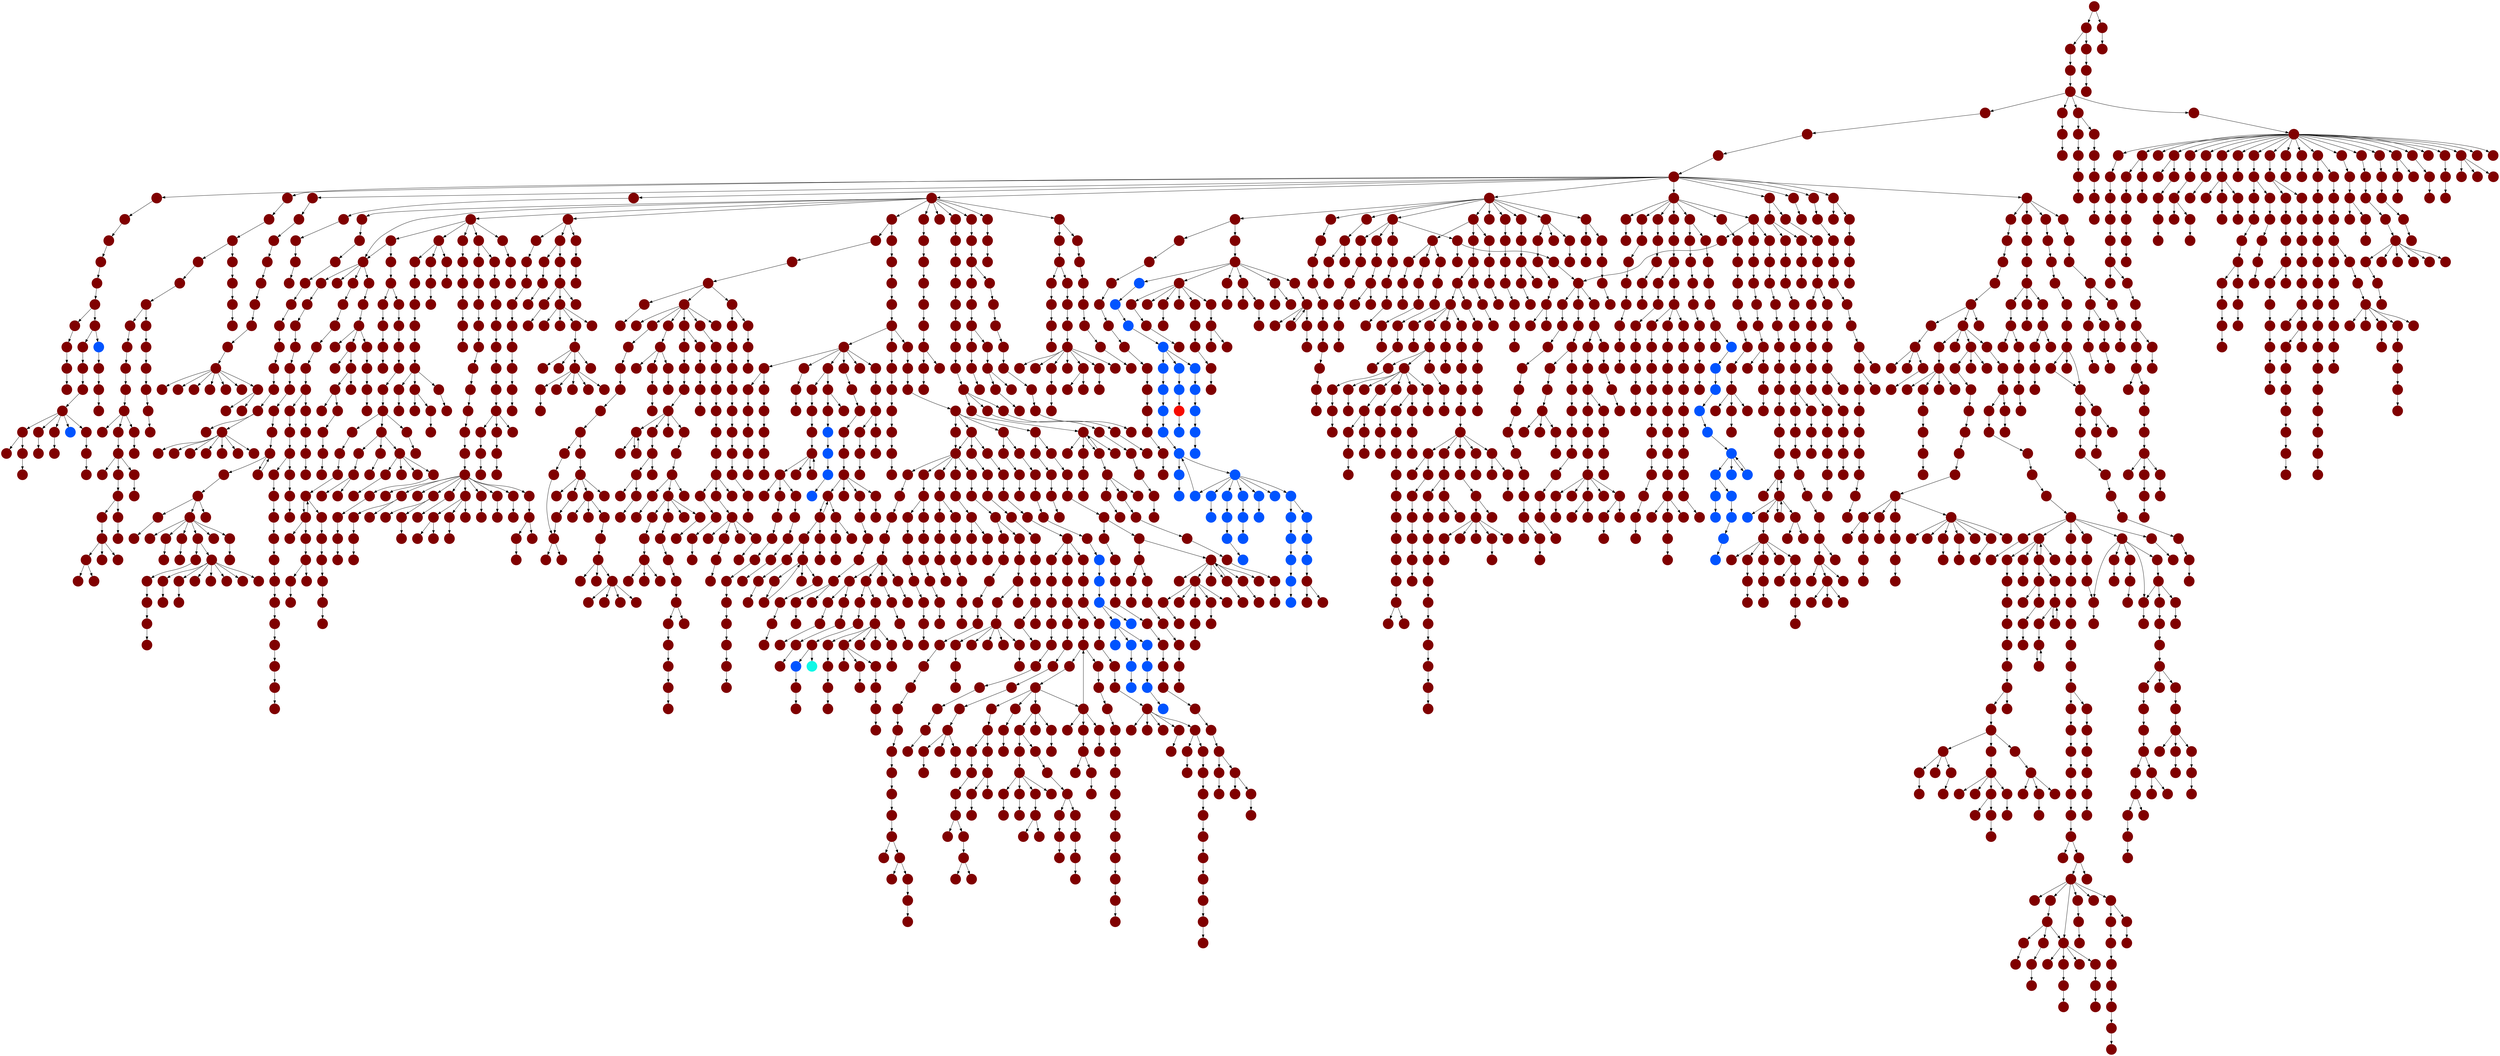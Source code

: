 digraph{
0 [tooltip = "Y", penwidth = 0, style = filled, fillcolor = "#800000", shape = circle, label = ""]
1 [tooltip = "Y", penwidth = 0, style = filled, fillcolor = "#800000", shape = circle, label = ""]
2 [tooltip = "Y", penwidth = 0, style = filled, fillcolor = "#800000", shape = circle, label = ""]
3 [tooltip = "Y", penwidth = 0, style = filled, fillcolor = "#800000", shape = circle, label = ""]
4 [tooltip = "Y", penwidth = 0, style = filled, fillcolor = "#800000", shape = circle, label = ""]
5 [tooltip = "Y", penwidth = 0, style = filled, fillcolor = "#800000", shape = circle, label = ""]
6 [tooltip = "Y", penwidth = 0, style = filled, fillcolor = "#800000", shape = circle, label = ""]
7 [tooltip = "Y", penwidth = 0, style = filled, fillcolor = "#800000", shape = circle, label = ""]
8 [tooltip = "Y", penwidth = 0, style = filled, fillcolor = "#800000", shape = circle, label = ""]
9 [tooltip = "Y", penwidth = 0, style = filled, fillcolor = "#800000", shape = circle, label = ""]
10 [tooltip = "Y", penwidth = 0, style = filled, fillcolor = "#800000", shape = circle, label = ""]
11 [tooltip = "Y", penwidth = 0, style = filled, fillcolor = "#800000", shape = circle, label = ""]
12 [tooltip = "Y", penwidth = 0, style = filled, fillcolor = "#800000", shape = circle, label = ""]
13 [tooltip = "Y", penwidth = 0, style = filled, fillcolor = "#800000", shape = circle, label = ""]
14 [tooltip = "Y", penwidth = 0, style = filled, fillcolor = "#800000", shape = circle, label = ""]
15 [tooltip = "Y", penwidth = 0, style = filled, fillcolor = "#800000", shape = circle, label = ""]
16 [tooltip = "Y", penwidth = 0, style = filled, fillcolor = "#800000", shape = circle, label = ""]
17 [tooltip = "Y", penwidth = 0, style = filled, fillcolor = "#800000", shape = circle, label = ""]
18 [tooltip = "Y", penwidth = 0, style = filled, fillcolor = "#800000", shape = circle, label = ""]
19 [tooltip = "Y", penwidth = 0, style = filled, fillcolor = "#800000", shape = circle, label = ""]
20 [tooltip = "Y", penwidth = 0, style = filled, fillcolor = "#800000", shape = circle, label = ""]
21 [tooltip = "Y", penwidth = 0, style = filled, fillcolor = "#800000", shape = circle, label = ""]
22 [tooltip = "Y", penwidth = 0, style = filled, fillcolor = "#800000", shape = circle, label = ""]
23 [tooltip = "Y", penwidth = 0, style = filled, fillcolor = "#800000", shape = circle, label = ""]
24 [tooltip = "Y", penwidth = 0, style = filled, fillcolor = "#800000", shape = circle, label = ""]
25 [tooltip = "Y", penwidth = 0, style = filled, fillcolor = "#800000", shape = circle, label = ""]
26 [tooltip = "Y", penwidth = 0, style = filled, fillcolor = "#800000", shape = circle, label = ""]
27 [tooltip = "Y", penwidth = 0, style = filled, fillcolor = "#800000", shape = circle, label = ""]
28 [tooltip = "Y", penwidth = 0, style = filled, fillcolor = "#800000", shape = circle, label = ""]
29 [tooltip = "Y", penwidth = 0, style = filled, fillcolor = "#800000", shape = circle, label = ""]
30 [tooltip = "Y", penwidth = 0, style = filled, fillcolor = "#800000", shape = circle, label = ""]
31 [tooltip = "Y", penwidth = 0, style = filled, fillcolor = "#800000", shape = circle, label = ""]
32 [tooltip = "Y", penwidth = 0, style = filled, fillcolor = "#800000", shape = circle, label = ""]
33 [tooltip = "Y", penwidth = 0, style = filled, fillcolor = "#800000", shape = circle, label = ""]
34 [tooltip = "Y", penwidth = 0, style = filled, fillcolor = "#800000", shape = circle, label = ""]
35 [tooltip = "Y", penwidth = 0, style = filled, fillcolor = "#800000", shape = circle, label = ""]
36 [tooltip = "Y", penwidth = 0, style = filled, fillcolor = "#800000", shape = circle, label = ""]
37 [tooltip = "Y", penwidth = 0, style = filled, fillcolor = "#800000", shape = circle, label = ""]
38 [tooltip = "Y", penwidth = 0, style = filled, fillcolor = "#800000", shape = circle, label = ""]
39 [tooltip = "Y", penwidth = 0, style = filled, fillcolor = "#800000", shape = circle, label = ""]
40 [tooltip = "Y", penwidth = 0, style = filled, fillcolor = "#800000", shape = circle, label = ""]
41 [tooltip = "Y", penwidth = 0, style = filled, fillcolor = "#800000", shape = circle, label = ""]
42 [tooltip = "Y", penwidth = 0, style = filled, fillcolor = "#800000", shape = circle, label = ""]
43 [tooltip = "Y", penwidth = 0, style = filled, fillcolor = "#800000", shape = circle, label = ""]
44 [tooltip = "Y", penwidth = 0, style = filled, fillcolor = "#800000", shape = circle, label = ""]
45 [tooltip = "Y", penwidth = 0, style = filled, fillcolor = "#800000", shape = circle, label = ""]
46 [tooltip = "Y", penwidth = 0, style = filled, fillcolor = "#800000", shape = circle, label = ""]
47 [tooltip = "Y", penwidth = 0, style = filled, fillcolor = "#800000", shape = circle, label = ""]
48 [tooltip = "Y", penwidth = 0, style = filled, fillcolor = "#800000", shape = circle, label = ""]
49 [tooltip = "Y", penwidth = 0, style = filled, fillcolor = "#800000", shape = circle, label = ""]
50 [tooltip = "Y", penwidth = 0, style = filled, fillcolor = "#800000", shape = circle, label = ""]
51 [tooltip = "Y", penwidth = 0, style = filled, fillcolor = "#800000", shape = circle, label = ""]
52 [tooltip = "Y", penwidth = 0, style = filled, fillcolor = "#800000", shape = circle, label = ""]
53 [tooltip = "Y", penwidth = 0, style = filled, fillcolor = "#800000", shape = circle, label = ""]
54 [tooltip = "Y", penwidth = 0, style = filled, fillcolor = "#800000", shape = circle, label = ""]
55 [tooltip = "Y", penwidth = 0, style = filled, fillcolor = "#800000", shape = circle, label = ""]
56 [tooltip = "Y", penwidth = 0, style = filled, fillcolor = "#800000", shape = circle, label = ""]
57 [tooltip = "Y", penwidth = 0, style = filled, fillcolor = "#800000", shape = circle, label = ""]
58 [tooltip = "Y", penwidth = 0, style = filled, fillcolor = "#800000", shape = circle, label = ""]
59 [tooltip = "Y", penwidth = 0, style = filled, fillcolor = "#800000", shape = circle, label = ""]
60 [tooltip = "Y", penwidth = 0, style = filled, fillcolor = "#800000", shape = circle, label = ""]
61 [tooltip = "Y", penwidth = 0, style = filled, fillcolor = "#800000", shape = circle, label = ""]
62 [tooltip = "Y", penwidth = 0, style = filled, fillcolor = "#800000", shape = circle, label = ""]
63 [tooltip = "Y", penwidth = 0, style = filled, fillcolor = "#800000", shape = circle, label = ""]
64 [tooltip = "Y", penwidth = 0, style = filled, fillcolor = "#800000", shape = circle, label = ""]
65 [tooltip = "Y", penwidth = 0, style = filled, fillcolor = "#800000", shape = circle, label = ""]
66 [tooltip = "Y", penwidth = 0, style = filled, fillcolor = "#800000", shape = circle, label = ""]
67 [tooltip = "Y", penwidth = 0, style = filled, fillcolor = "#800000", shape = circle, label = ""]
68 [tooltip = "Y", penwidth = 0, style = filled, fillcolor = "#800000", shape = circle, label = ""]
69 [tooltip = "Y", penwidth = 0, style = filled, fillcolor = "#800000", shape = circle, label = ""]
70 [tooltip = "Y", penwidth = 0, style = filled, fillcolor = "#800000", shape = circle, label = ""]
71 [tooltip = "Y", penwidth = 0, style = filled, fillcolor = "#800000", shape = circle, label = ""]
72 [tooltip = "Y", penwidth = 0, style = filled, fillcolor = "#800000", shape = circle, label = ""]
73 [tooltip = "Y", penwidth = 0, style = filled, fillcolor = "#800000", shape = circle, label = ""]
74 [tooltip = "Y", penwidth = 0, style = filled, fillcolor = "#800000", shape = circle, label = ""]
75 [tooltip = "Y", penwidth = 0, style = filled, fillcolor = "#800000", shape = circle, label = ""]
76 [tooltip = "Y", penwidth = 0, style = filled, fillcolor = "#800000", shape = circle, label = ""]
77 [tooltip = "Y", penwidth = 0, style = filled, fillcolor = "#800000", shape = circle, label = ""]
78 [tooltip = "Y", penwidth = 0, style = filled, fillcolor = "#800000", shape = circle, label = ""]
79 [tooltip = "Y", penwidth = 0, style = filled, fillcolor = "#800000", shape = circle, label = ""]
80 [tooltip = "Y", penwidth = 0, style = filled, fillcolor = "#800000", shape = circle, label = ""]
81 [tooltip = "Y", penwidth = 0, style = filled, fillcolor = "#800000", shape = circle, label = ""]
82 [tooltip = "Y", penwidth = 0, style = filled, fillcolor = "#800000", shape = circle, label = ""]
83 [tooltip = "Y", penwidth = 0, style = filled, fillcolor = "#800000", shape = circle, label = ""]
84 [tooltip = "Y", penwidth = 0, style = filled, fillcolor = "#800000", shape = circle, label = ""]
85 [tooltip = "Y", penwidth = 0, style = filled, fillcolor = "#800000", shape = circle, label = ""]
86 [tooltip = "F", penwidth = 0, style = filled, fillcolor = "#0054ff", shape = circle, label = ""]
87 [tooltip = "F", penwidth = 0, style = filled, fillcolor = "#0054ff", shape = circle, label = ""]
88 [tooltip = "F", penwidth = 0, style = filled, fillcolor = "#0054ff", shape = circle, label = ""]
89 [tooltip = "F", penwidth = 0, style = filled, fillcolor = "#0054ff", shape = circle, label = ""]
90 [tooltip = "F", penwidth = 0, style = filled, fillcolor = "#0054ff", shape = circle, label = ""]
91 [tooltip = "F", penwidth = 0, style = filled, fillcolor = "#0054ff", shape = circle, label = ""]
92 [tooltip = "F", penwidth = 0, style = filled, fillcolor = "#0054ff", shape = circle, label = ""]
93 [tooltip = "F", penwidth = 0, style = filled, fillcolor = "#0054ff", shape = circle, label = ""]
94 [tooltip = "Y", penwidth = 0, style = filled, fillcolor = "#800000", shape = circle, label = ""]
95 [tooltip = "Y", penwidth = 0, style = filled, fillcolor = "#800000", shape = circle, label = ""]
96 [tooltip = "Y", penwidth = 0, style = filled, fillcolor = "#800000", shape = circle, label = ""]
97 [tooltip = "Y", penwidth = 0, style = filled, fillcolor = "#800000", shape = circle, label = ""]
98 [tooltip = "Y", penwidth = 0, style = filled, fillcolor = "#800000", shape = circle, label = ""]
99 [tooltip = "Y", penwidth = 0, style = filled, fillcolor = "#800000", shape = circle, label = ""]
100 [tooltip = "Y", penwidth = 0, style = filled, fillcolor = "#800000", shape = circle, label = ""]
101 [tooltip = "Y", penwidth = 0, style = filled, fillcolor = "#800000", shape = circle, label = ""]
102 [tooltip = "Y", penwidth = 0, style = filled, fillcolor = "#800000", shape = circle, label = ""]
103 [tooltip = "Y", penwidth = 0, style = filled, fillcolor = "#800000", shape = circle, label = ""]
104 [tooltip = "Y", penwidth = 0, style = filled, fillcolor = "#800000", shape = circle, label = ""]
105 [tooltip = "Y", penwidth = 0, style = filled, fillcolor = "#800000", shape = circle, label = ""]
106 [tooltip = "Y", penwidth = 0, style = filled, fillcolor = "#800000", shape = circle, label = ""]
107 [tooltip = "Y", penwidth = 0, style = filled, fillcolor = "#800000", shape = circle, label = ""]
108 [tooltip = "Y", penwidth = 0, style = filled, fillcolor = "#800000", shape = circle, label = ""]
109 [tooltip = "Y", penwidth = 0, style = filled, fillcolor = "#800000", shape = circle, label = ""]
110 [tooltip = "Y", penwidth = 0, style = filled, fillcolor = "#800000", shape = circle, label = ""]
111 [tooltip = "Y", penwidth = 0, style = filled, fillcolor = "#800000", shape = circle, label = ""]
112 [tooltip = "Y", penwidth = 0, style = filled, fillcolor = "#800000", shape = circle, label = ""]
113 [tooltip = "Y", penwidth = 0, style = filled, fillcolor = "#800000", shape = circle, label = ""]
114 [tooltip = "Y", penwidth = 0, style = filled, fillcolor = "#800000", shape = circle, label = ""]
115 [tooltip = "Y", penwidth = 0, style = filled, fillcolor = "#800000", shape = circle, label = ""]
116 [tooltip = "Y", penwidth = 0, style = filled, fillcolor = "#800000", shape = circle, label = ""]
117 [tooltip = "Y", penwidth = 0, style = filled, fillcolor = "#800000", shape = circle, label = ""]
118 [tooltip = "Y", penwidth = 0, style = filled, fillcolor = "#800000", shape = circle, label = ""]
119 [tooltip = "Y", penwidth = 0, style = filled, fillcolor = "#800000", shape = circle, label = ""]
120 [tooltip = "Y", penwidth = 0, style = filled, fillcolor = "#800000", shape = circle, label = ""]
121 [tooltip = "Y", penwidth = 0, style = filled, fillcolor = "#800000", shape = circle, label = ""]
122 [tooltip = "Y", penwidth = 0, style = filled, fillcolor = "#800000", shape = circle, label = ""]
123 [tooltip = "Y", penwidth = 0, style = filled, fillcolor = "#800000", shape = circle, label = ""]
124 [tooltip = "Y", penwidth = 0, style = filled, fillcolor = "#800000", shape = circle, label = ""]
125 [tooltip = "Y", penwidth = 0, style = filled, fillcolor = "#800000", shape = circle, label = ""]
126 [tooltip = "Y", penwidth = 0, style = filled, fillcolor = "#800000", shape = circle, label = ""]
127 [tooltip = "Y", penwidth = 0, style = filled, fillcolor = "#800000", shape = circle, label = ""]
128 [tooltip = "Y", penwidth = 0, style = filled, fillcolor = "#800000", shape = circle, label = ""]
129 [tooltip = "Y", penwidth = 0, style = filled, fillcolor = "#800000", shape = circle, label = ""]
130 [tooltip = "Y", penwidth = 0, style = filled, fillcolor = "#800000", shape = circle, label = ""]
131 [tooltip = "Y", penwidth = 0, style = filled, fillcolor = "#800000", shape = circle, label = ""]
132 [tooltip = "Y", penwidth = 0, style = filled, fillcolor = "#800000", shape = circle, label = ""]
133 [tooltip = "Y", penwidth = 0, style = filled, fillcolor = "#800000", shape = circle, label = ""]
134 [tooltip = "Y", penwidth = 0, style = filled, fillcolor = "#800000", shape = circle, label = ""]
135 [tooltip = "Y", penwidth = 0, style = filled, fillcolor = "#800000", shape = circle, label = ""]
136 [tooltip = "Y", penwidth = 0, style = filled, fillcolor = "#800000", shape = circle, label = ""]
137 [tooltip = "Y", penwidth = 0, style = filled, fillcolor = "#800000", shape = circle, label = ""]
138 [tooltip = "Y", penwidth = 0, style = filled, fillcolor = "#800000", shape = circle, label = ""]
139 [tooltip = "Y", penwidth = 0, style = filled, fillcolor = "#800000", shape = circle, label = ""]
140 [tooltip = "Y", penwidth = 0, style = filled, fillcolor = "#800000", shape = circle, label = ""]
141 [tooltip = "Y", penwidth = 0, style = filled, fillcolor = "#800000", shape = circle, label = ""]
142 [tooltip = "Y", penwidth = 0, style = filled, fillcolor = "#800000", shape = circle, label = ""]
143 [tooltip = "Y", penwidth = 0, style = filled, fillcolor = "#800000", shape = circle, label = ""]
144 [tooltip = "Y", penwidth = 0, style = filled, fillcolor = "#800000", shape = circle, label = ""]
145 [tooltip = "Y", penwidth = 0, style = filled, fillcolor = "#800000", shape = circle, label = ""]
146 [tooltip = "Y", penwidth = 0, style = filled, fillcolor = "#800000", shape = circle, label = ""]
147 [tooltip = "Y", penwidth = 0, style = filled, fillcolor = "#800000", shape = circle, label = ""]
148 [tooltip = "Y", penwidth = 0, style = filled, fillcolor = "#800000", shape = circle, label = ""]
149 [tooltip = "Y", penwidth = 0, style = filled, fillcolor = "#800000", shape = circle, label = ""]
150 [tooltip = "Y", penwidth = 0, style = filled, fillcolor = "#800000", shape = circle, label = ""]
151 [tooltip = "Y", penwidth = 0, style = filled, fillcolor = "#800000", shape = circle, label = ""]
152 [tooltip = "Y", penwidth = 0, style = filled, fillcolor = "#800000", shape = circle, label = ""]
153 [tooltip = "Y", penwidth = 0, style = filled, fillcolor = "#800000", shape = circle, label = ""]
154 [tooltip = "Y", penwidth = 0, style = filled, fillcolor = "#800000", shape = circle, label = ""]
155 [tooltip = "Y", penwidth = 0, style = filled, fillcolor = "#800000", shape = circle, label = ""]
156 [tooltip = "Y", penwidth = 0, style = filled, fillcolor = "#800000", shape = circle, label = ""]
157 [tooltip = "Y", penwidth = 0, style = filled, fillcolor = "#800000", shape = circle, label = ""]
158 [tooltip = "Y", penwidth = 0, style = filled, fillcolor = "#800000", shape = circle, label = ""]
159 [tooltip = "Y", penwidth = 0, style = filled, fillcolor = "#800000", shape = circle, label = ""]
160 [tooltip = "Y", penwidth = 0, style = filled, fillcolor = "#800000", shape = circle, label = ""]
161 [tooltip = "Y", penwidth = 0, style = filled, fillcolor = "#800000", shape = circle, label = ""]
162 [tooltip = "Y", penwidth = 0, style = filled, fillcolor = "#800000", shape = circle, label = ""]
163 [tooltip = "Y", penwidth = 0, style = filled, fillcolor = "#800000", shape = circle, label = ""]
164 [tooltip = "Y", penwidth = 0, style = filled, fillcolor = "#800000", shape = circle, label = ""]
165 [tooltip = "Y", penwidth = 0, style = filled, fillcolor = "#800000", shape = circle, label = ""]
166 [tooltip = "Y", penwidth = 0, style = filled, fillcolor = "#800000", shape = circle, label = ""]
167 [tooltip = "Y", penwidth = 0, style = filled, fillcolor = "#800000", shape = circle, label = ""]
168 [tooltip = "Y", penwidth = 0, style = filled, fillcolor = "#800000", shape = circle, label = ""]
169 [tooltip = "Y", penwidth = 0, style = filled, fillcolor = "#800000", shape = circle, label = ""]
170 [tooltip = "Y", penwidth = 0, style = filled, fillcolor = "#800000", shape = circle, label = ""]
171 [tooltip = "Y", penwidth = 0, style = filled, fillcolor = "#800000", shape = circle, label = ""]
172 [tooltip = "Y", penwidth = 0, style = filled, fillcolor = "#800000", shape = circle, label = ""]
173 [tooltip = "Y", penwidth = 0, style = filled, fillcolor = "#800000", shape = circle, label = ""]
174 [tooltip = "Y", penwidth = 0, style = filled, fillcolor = "#800000", shape = circle, label = ""]
175 [tooltip = "Y", penwidth = 0, style = filled, fillcolor = "#800000", shape = circle, label = ""]
176 [tooltip = "Y", penwidth = 0, style = filled, fillcolor = "#800000", shape = circle, label = ""]
177 [tooltip = "Y", penwidth = 0, style = filled, fillcolor = "#800000", shape = circle, label = ""]
178 [tooltip = "Y", penwidth = 0, style = filled, fillcolor = "#800000", shape = circle, label = ""]
179 [tooltip = "Y", penwidth = 0, style = filled, fillcolor = "#800000", shape = circle, label = ""]
180 [tooltip = "Y", penwidth = 0, style = filled, fillcolor = "#800000", shape = circle, label = ""]
181 [tooltip = "Y", penwidth = 0, style = filled, fillcolor = "#800000", shape = circle, label = ""]
182 [tooltip = "Y", penwidth = 0, style = filled, fillcolor = "#800000", shape = circle, label = ""]
183 [tooltip = "Y", penwidth = 0, style = filled, fillcolor = "#800000", shape = circle, label = ""]
184 [tooltip = "Y", penwidth = 0, style = filled, fillcolor = "#800000", shape = circle, label = ""]
185 [tooltip = "Y", penwidth = 0, style = filled, fillcolor = "#800000", shape = circle, label = ""]
186 [tooltip = "Y", penwidth = 0, style = filled, fillcolor = "#800000", shape = circle, label = ""]
187 [tooltip = "Y", penwidth = 0, style = filled, fillcolor = "#800000", shape = circle, label = ""]
188 [tooltip = "Y", penwidth = 0, style = filled, fillcolor = "#800000", shape = circle, label = ""]
189 [tooltip = "Y", penwidth = 0, style = filled, fillcolor = "#800000", shape = circle, label = ""]
190 [tooltip = "Y", penwidth = 0, style = filled, fillcolor = "#800000", shape = circle, label = ""]
191 [tooltip = "Y", penwidth = 0, style = filled, fillcolor = "#800000", shape = circle, label = ""]
192 [tooltip = "Y", penwidth = 0, style = filled, fillcolor = "#800000", shape = circle, label = ""]
193 [tooltip = "Y", penwidth = 0, style = filled, fillcolor = "#800000", shape = circle, label = ""]
194 [tooltip = "Y", penwidth = 0, style = filled, fillcolor = "#800000", shape = circle, label = ""]
195 [tooltip = "Y", penwidth = 0, style = filled, fillcolor = "#800000", shape = circle, label = ""]
196 [tooltip = "Y", penwidth = 0, style = filled, fillcolor = "#800000", shape = circle, label = ""]
197 [tooltip = "Y", penwidth = 0, style = filled, fillcolor = "#800000", shape = circle, label = ""]
198 [tooltip = "Y", penwidth = 0, style = filled, fillcolor = "#800000", shape = circle, label = ""]
199 [tooltip = "Y", penwidth = 0, style = filled, fillcolor = "#800000", shape = circle, label = ""]
200 [tooltip = "Y", penwidth = 0, style = filled, fillcolor = "#800000", shape = circle, label = ""]
201 [tooltip = "Y", penwidth = 0, style = filled, fillcolor = "#800000", shape = circle, label = ""]
202 [tooltip = "Y", penwidth = 0, style = filled, fillcolor = "#800000", shape = circle, label = ""]
203 [tooltip = "Y", penwidth = 0, style = filled, fillcolor = "#800000", shape = circle, label = ""]
204 [tooltip = "Y", penwidth = 0, style = filled, fillcolor = "#800000", shape = circle, label = ""]
205 [tooltip = "Y", penwidth = 0, style = filled, fillcolor = "#800000", shape = circle, label = ""]
206 [tooltip = "Y", penwidth = 0, style = filled, fillcolor = "#800000", shape = circle, label = ""]
207 [tooltip = "Y", penwidth = 0, style = filled, fillcolor = "#800000", shape = circle, label = ""]
208 [tooltip = "Y", penwidth = 0, style = filled, fillcolor = "#800000", shape = circle, label = ""]
209 [tooltip = "Y", penwidth = 0, style = filled, fillcolor = "#800000", shape = circle, label = ""]
210 [tooltip = "Y", penwidth = 0, style = filled, fillcolor = "#800000", shape = circle, label = ""]
211 [tooltip = "Y", penwidth = 0, style = filled, fillcolor = "#800000", shape = circle, label = ""]
212 [tooltip = "Y", penwidth = 0, style = filled, fillcolor = "#800000", shape = circle, label = ""]
213 [tooltip = "Y", penwidth = 0, style = filled, fillcolor = "#800000", shape = circle, label = ""]
214 [tooltip = "Y", penwidth = 0, style = filled, fillcolor = "#800000", shape = circle, label = ""]
215 [tooltip = "Y", penwidth = 0, style = filled, fillcolor = "#800000", shape = circle, label = ""]
216 [tooltip = "Y", penwidth = 0, style = filled, fillcolor = "#800000", shape = circle, label = ""]
217 [tooltip = "Y", penwidth = 0, style = filled, fillcolor = "#800000", shape = circle, label = ""]
218 [tooltip = "Y", penwidth = 0, style = filled, fillcolor = "#800000", shape = circle, label = ""]
219 [tooltip = "Y", penwidth = 0, style = filled, fillcolor = "#800000", shape = circle, label = ""]
220 [tooltip = "Y", penwidth = 0, style = filled, fillcolor = "#800000", shape = circle, label = ""]
221 [tooltip = "Y", penwidth = 0, style = filled, fillcolor = "#800000", shape = circle, label = ""]
222 [tooltip = "Y", penwidth = 0, style = filled, fillcolor = "#800000", shape = circle, label = ""]
223 [tooltip = "Y", penwidth = 0, style = filled, fillcolor = "#800000", shape = circle, label = ""]
224 [tooltip = "Y", penwidth = 0, style = filled, fillcolor = "#800000", shape = circle, label = ""]
225 [tooltip = "Y", penwidth = 0, style = filled, fillcolor = "#800000", shape = circle, label = ""]
226 [tooltip = "Y", penwidth = 0, style = filled, fillcolor = "#800000", shape = circle, label = ""]
227 [tooltip = "Y", penwidth = 0, style = filled, fillcolor = "#800000", shape = circle, label = ""]
228 [tooltip = "Y", penwidth = 0, style = filled, fillcolor = "#800000", shape = circle, label = ""]
229 [tooltip = "Y", penwidth = 0, style = filled, fillcolor = "#800000", shape = circle, label = ""]
230 [tooltip = "Y", penwidth = 0, style = filled, fillcolor = "#800000", shape = circle, label = ""]
231 [tooltip = "Y", penwidth = 0, style = filled, fillcolor = "#800000", shape = circle, label = ""]
232 [tooltip = "Y", penwidth = 0, style = filled, fillcolor = "#800000", shape = circle, label = ""]
233 [tooltip = "Y", penwidth = 0, style = filled, fillcolor = "#800000", shape = circle, label = ""]
234 [tooltip = "Y", penwidth = 0, style = filled, fillcolor = "#800000", shape = circle, label = ""]
235 [tooltip = "Y", penwidth = 0, style = filled, fillcolor = "#800000", shape = circle, label = ""]
236 [tooltip = "Y", penwidth = 0, style = filled, fillcolor = "#800000", shape = circle, label = ""]
237 [tooltip = "Y", penwidth = 0, style = filled, fillcolor = "#800000", shape = circle, label = ""]
238 [tooltip = "Y", penwidth = 0, style = filled, fillcolor = "#800000", shape = circle, label = ""]
239 [tooltip = "Y", penwidth = 0, style = filled, fillcolor = "#800000", shape = circle, label = ""]
240 [tooltip = "Y", penwidth = 0, style = filled, fillcolor = "#800000", shape = circle, label = ""]
241 [tooltip = "Y", penwidth = 0, style = filled, fillcolor = "#800000", shape = circle, label = ""]
242 [tooltip = "Y", penwidth = 0, style = filled, fillcolor = "#800000", shape = circle, label = ""]
243 [tooltip = "Y", penwidth = 0, style = filled, fillcolor = "#800000", shape = circle, label = ""]
244 [tooltip = "Y", penwidth = 0, style = filled, fillcolor = "#800000", shape = circle, label = ""]
245 [tooltip = "Y", penwidth = 0, style = filled, fillcolor = "#800000", shape = circle, label = ""]
246 [tooltip = "Y", penwidth = 0, style = filled, fillcolor = "#800000", shape = circle, label = ""]
247 [tooltip = "Y", penwidth = 0, style = filled, fillcolor = "#800000", shape = circle, label = ""]
248 [tooltip = "Y", penwidth = 0, style = filled, fillcolor = "#800000", shape = circle, label = ""]
249 [tooltip = "Y", penwidth = 0, style = filled, fillcolor = "#800000", shape = circle, label = ""]
250 [tooltip = "Y", penwidth = 0, style = filled, fillcolor = "#800000", shape = circle, label = ""]
251 [tooltip = "Y", penwidth = 0, style = filled, fillcolor = "#800000", shape = circle, label = ""]
252 [tooltip = "Y", penwidth = 0, style = filled, fillcolor = "#800000", shape = circle, label = ""]
253 [tooltip = "Y", penwidth = 0, style = filled, fillcolor = "#800000", shape = circle, label = ""]
254 [tooltip = "Y", penwidth = 0, style = filled, fillcolor = "#800000", shape = circle, label = ""]
255 [tooltip = "Y", penwidth = 0, style = filled, fillcolor = "#800000", shape = circle, label = ""]
256 [tooltip = "Y", penwidth = 0, style = filled, fillcolor = "#800000", shape = circle, label = ""]
257 [tooltip = "Y", penwidth = 0, style = filled, fillcolor = "#800000", shape = circle, label = ""]
258 [tooltip = "Y", penwidth = 0, style = filled, fillcolor = "#800000", shape = circle, label = ""]
259 [tooltip = "Y", penwidth = 0, style = filled, fillcolor = "#800000", shape = circle, label = ""]
260 [tooltip = "Y", penwidth = 0, style = filled, fillcolor = "#800000", shape = circle, label = ""]
261 [tooltip = "Y", penwidth = 0, style = filled, fillcolor = "#800000", shape = circle, label = ""]
262 [tooltip = "Y", penwidth = 0, style = filled, fillcolor = "#800000", shape = circle, label = ""]
263 [tooltip = "Y", penwidth = 0, style = filled, fillcolor = "#800000", shape = circle, label = ""]
264 [tooltip = "Y", penwidth = 0, style = filled, fillcolor = "#800000", shape = circle, label = ""]
265 [tooltip = "Y", penwidth = 0, style = filled, fillcolor = "#800000", shape = circle, label = ""]
266 [tooltip = "Y", penwidth = 0, style = filled, fillcolor = "#800000", shape = circle, label = ""]
267 [tooltip = "Y", penwidth = 0, style = filled, fillcolor = "#800000", shape = circle, label = ""]
268 [tooltip = "Y", penwidth = 0, style = filled, fillcolor = "#800000", shape = circle, label = ""]
269 [tooltip = "Y", penwidth = 0, style = filled, fillcolor = "#800000", shape = circle, label = ""]
270 [tooltip = "Y", penwidth = 0, style = filled, fillcolor = "#800000", shape = circle, label = ""]
271 [tooltip = "Y", penwidth = 0, style = filled, fillcolor = "#800000", shape = circle, label = ""]
272 [tooltip = "Y", penwidth = 0, style = filled, fillcolor = "#800000", shape = circle, label = ""]
273 [tooltip = "Y", penwidth = 0, style = filled, fillcolor = "#800000", shape = circle, label = ""]
274 [tooltip = "Y", penwidth = 0, style = filled, fillcolor = "#800000", shape = circle, label = ""]
275 [tooltip = "Y", penwidth = 0, style = filled, fillcolor = "#800000", shape = circle, label = ""]
276 [tooltip = "Y", penwidth = 0, style = filled, fillcolor = "#800000", shape = circle, label = ""]
277 [tooltip = "Y", penwidth = 0, style = filled, fillcolor = "#800000", shape = circle, label = ""]
278 [tooltip = "Y", penwidth = 0, style = filled, fillcolor = "#800000", shape = circle, label = ""]
279 [tooltip = "Y", penwidth = 0, style = filled, fillcolor = "#800000", shape = circle, label = ""]
280 [tooltip = "Y", penwidth = 0, style = filled, fillcolor = "#800000", shape = circle, label = ""]
281 [tooltip = "Y", penwidth = 0, style = filled, fillcolor = "#800000", shape = circle, label = ""]
282 [tooltip = "Y", penwidth = 0, style = filled, fillcolor = "#800000", shape = circle, label = ""]
283 [tooltip = "Y", penwidth = 0, style = filled, fillcolor = "#800000", shape = circle, label = ""]
284 [tooltip = "Y", penwidth = 0, style = filled, fillcolor = "#800000", shape = circle, label = ""]
285 [tooltip = "Y", penwidth = 0, style = filled, fillcolor = "#800000", shape = circle, label = ""]
286 [tooltip = "Y", penwidth = 0, style = filled, fillcolor = "#800000", shape = circle, label = ""]
287 [tooltip = "Y", penwidth = 0, style = filled, fillcolor = "#800000", shape = circle, label = ""]
288 [tooltip = "Y", penwidth = 0, style = filled, fillcolor = "#800000", shape = circle, label = ""]
289 [tooltip = "Y", penwidth = 0, style = filled, fillcolor = "#800000", shape = circle, label = ""]
290 [tooltip = "Y", penwidth = 0, style = filled, fillcolor = "#800000", shape = circle, label = ""]
291 [tooltip = "Y", penwidth = 0, style = filled, fillcolor = "#800000", shape = circle, label = ""]
292 [tooltip = "Y", penwidth = 0, style = filled, fillcolor = "#800000", shape = circle, label = ""]
293 [tooltip = "Y", penwidth = 0, style = filled, fillcolor = "#800000", shape = circle, label = ""]
294 [tooltip = "Y", penwidth = 0, style = filled, fillcolor = "#800000", shape = circle, label = ""]
295 [tooltip = "Y", penwidth = 0, style = filled, fillcolor = "#800000", shape = circle, label = ""]
296 [tooltip = "Y", penwidth = 0, style = filled, fillcolor = "#800000", shape = circle, label = ""]
297 [tooltip = "Y", penwidth = 0, style = filled, fillcolor = "#800000", shape = circle, label = ""]
298 [tooltip = "Y", penwidth = 0, style = filled, fillcolor = "#800000", shape = circle, label = ""]
299 [tooltip = "Y", penwidth = 0, style = filled, fillcolor = "#800000", shape = circle, label = ""]
300 [tooltip = "Y", penwidth = 0, style = filled, fillcolor = "#800000", shape = circle, label = ""]
301 [tooltip = "Y", penwidth = 0, style = filled, fillcolor = "#800000", shape = circle, label = ""]
302 [tooltip = "Y", penwidth = 0, style = filled, fillcolor = "#800000", shape = circle, label = ""]
303 [tooltip = "Y", penwidth = 0, style = filled, fillcolor = "#800000", shape = circle, label = ""]
304 [tooltip = "Y", penwidth = 0, style = filled, fillcolor = "#800000", shape = circle, label = ""]
305 [tooltip = "Y", penwidth = 0, style = filled, fillcolor = "#800000", shape = circle, label = ""]
306 [tooltip = "Y", penwidth = 0, style = filled, fillcolor = "#800000", shape = circle, label = ""]
307 [tooltip = "Y", penwidth = 0, style = filled, fillcolor = "#800000", shape = circle, label = ""]
308 [tooltip = "Y", penwidth = 0, style = filled, fillcolor = "#800000", shape = circle, label = ""]
309 [tooltip = "Y", penwidth = 0, style = filled, fillcolor = "#800000", shape = circle, label = ""]
310 [tooltip = "Y", penwidth = 0, style = filled, fillcolor = "#800000", shape = circle, label = ""]
311 [tooltip = "Y", penwidth = 0, style = filled, fillcolor = "#800000", shape = circle, label = ""]
312 [tooltip = "Y", penwidth = 0, style = filled, fillcolor = "#800000", shape = circle, label = ""]
313 [tooltip = "Y", penwidth = 0, style = filled, fillcolor = "#800000", shape = circle, label = ""]
314 [tooltip = "Y", penwidth = 0, style = filled, fillcolor = "#800000", shape = circle, label = ""]
315 [tooltip = "Y", penwidth = 0, style = filled, fillcolor = "#800000", shape = circle, label = ""]
316 [tooltip = "Y", penwidth = 0, style = filled, fillcolor = "#800000", shape = circle, label = ""]
317 [tooltip = "Y", penwidth = 0, style = filled, fillcolor = "#800000", shape = circle, label = ""]
318 [tooltip = "Y", penwidth = 0, style = filled, fillcolor = "#800000", shape = circle, label = ""]
319 [tooltip = "Y", penwidth = 0, style = filled, fillcolor = "#800000", shape = circle, label = ""]
320 [tooltip = "Y", penwidth = 0, style = filled, fillcolor = "#800000", shape = circle, label = ""]
321 [tooltip = "Y", penwidth = 0, style = filled, fillcolor = "#800000", shape = circle, label = ""]
322 [tooltip = "Y", penwidth = 0, style = filled, fillcolor = "#800000", shape = circle, label = ""]
323 [tooltip = "Y", penwidth = 0, style = filled, fillcolor = "#800000", shape = circle, label = ""]
324 [tooltip = "Y", penwidth = 0, style = filled, fillcolor = "#800000", shape = circle, label = ""]
325 [tooltip = "Y", penwidth = 0, style = filled, fillcolor = "#800000", shape = circle, label = ""]
326 [tooltip = "Y", penwidth = 0, style = filled, fillcolor = "#800000", shape = circle, label = ""]
327 [tooltip = "Y", penwidth = 0, style = filled, fillcolor = "#800000", shape = circle, label = ""]
328 [tooltip = "Y", penwidth = 0, style = filled, fillcolor = "#800000", shape = circle, label = ""]
329 [tooltip = "Y", penwidth = 0, style = filled, fillcolor = "#800000", shape = circle, label = ""]
330 [tooltip = "Y", penwidth = 0, style = filled, fillcolor = "#800000", shape = circle, label = ""]
331 [tooltip = "Y", penwidth = 0, style = filled, fillcolor = "#800000", shape = circle, label = ""]
332 [tooltip = "Y", penwidth = 0, style = filled, fillcolor = "#800000", shape = circle, label = ""]
333 [tooltip = "Y", penwidth = 0, style = filled, fillcolor = "#800000", shape = circle, label = ""]
334 [tooltip = "Y", penwidth = 0, style = filled, fillcolor = "#800000", shape = circle, label = ""]
335 [tooltip = "Y", penwidth = 0, style = filled, fillcolor = "#800000", shape = circle, label = ""]
336 [tooltip = "Y", penwidth = 0, style = filled, fillcolor = "#800000", shape = circle, label = ""]
337 [tooltip = "Y", penwidth = 0, style = filled, fillcolor = "#800000", shape = circle, label = ""]
338 [tooltip = "Y", penwidth = 0, style = filled, fillcolor = "#800000", shape = circle, label = ""]
339 [tooltip = "Y", penwidth = 0, style = filled, fillcolor = "#800000", shape = circle, label = ""]
340 [tooltip = "Y", penwidth = 0, style = filled, fillcolor = "#800000", shape = circle, label = ""]
341 [tooltip = "Y", penwidth = 0, style = filled, fillcolor = "#800000", shape = circle, label = ""]
342 [tooltip = "Y", penwidth = 0, style = filled, fillcolor = "#800000", shape = circle, label = ""]
343 [tooltip = "Y", penwidth = 0, style = filled, fillcolor = "#800000", shape = circle, label = ""]
344 [tooltip = "Y", penwidth = 0, style = filled, fillcolor = "#800000", shape = circle, label = ""]
345 [tooltip = "Y", penwidth = 0, style = filled, fillcolor = "#800000", shape = circle, label = ""]
346 [tooltip = "Y", penwidth = 0, style = filled, fillcolor = "#800000", shape = circle, label = ""]
347 [tooltip = "Y", penwidth = 0, style = filled, fillcolor = "#800000", shape = circle, label = ""]
348 [tooltip = "Y", penwidth = 0, style = filled, fillcolor = "#800000", shape = circle, label = ""]
349 [tooltip = "Y", penwidth = 0, style = filled, fillcolor = "#800000", shape = circle, label = ""]
350 [tooltip = "Y", penwidth = 0, style = filled, fillcolor = "#800000", shape = circle, label = ""]
351 [tooltip = "Y", penwidth = 0, style = filled, fillcolor = "#800000", shape = circle, label = ""]
352 [tooltip = "Y", penwidth = 0, style = filled, fillcolor = "#800000", shape = circle, label = ""]
353 [tooltip = "Y", penwidth = 0, style = filled, fillcolor = "#800000", shape = circle, label = ""]
354 [tooltip = "Y", penwidth = 0, style = filled, fillcolor = "#800000", shape = circle, label = ""]
355 [tooltip = "Y", penwidth = 0, style = filled, fillcolor = "#800000", shape = circle, label = ""]
356 [tooltip = "Y", penwidth = 0, style = filled, fillcolor = "#800000", shape = circle, label = ""]
357 [tooltip = "Y", penwidth = 0, style = filled, fillcolor = "#800000", shape = circle, label = ""]
358 [tooltip = "Y", penwidth = 0, style = filled, fillcolor = "#800000", shape = circle, label = ""]
359 [tooltip = "Y", penwidth = 0, style = filled, fillcolor = "#800000", shape = circle, label = ""]
360 [tooltip = "Y", penwidth = 0, style = filled, fillcolor = "#800000", shape = circle, label = ""]
361 [tooltip = "Y", penwidth = 0, style = filled, fillcolor = "#800000", shape = circle, label = ""]
362 [tooltip = "Y", penwidth = 0, style = filled, fillcolor = "#800000", shape = circle, label = ""]
363 [tooltip = "Y", penwidth = 0, style = filled, fillcolor = "#800000", shape = circle, label = ""]
364 [tooltip = "Y", penwidth = 0, style = filled, fillcolor = "#800000", shape = circle, label = ""]
365 [tooltip = "Y", penwidth = 0, style = filled, fillcolor = "#800000", shape = circle, label = ""]
366 [tooltip = "Y", penwidth = 0, style = filled, fillcolor = "#800000", shape = circle, label = ""]
367 [tooltip = "Y", penwidth = 0, style = filled, fillcolor = "#800000", shape = circle, label = ""]
368 [tooltip = "Y", penwidth = 0, style = filled, fillcolor = "#800000", shape = circle, label = ""]
369 [tooltip = "Y", penwidth = 0, style = filled, fillcolor = "#800000", shape = circle, label = ""]
370 [tooltip = "Y", penwidth = 0, style = filled, fillcolor = "#800000", shape = circle, label = ""]
371 [tooltip = "Y", penwidth = 0, style = filled, fillcolor = "#800000", shape = circle, label = ""]
372 [tooltip = "Y", penwidth = 0, style = filled, fillcolor = "#800000", shape = circle, label = ""]
373 [tooltip = "Y", penwidth = 0, style = filled, fillcolor = "#800000", shape = circle, label = ""]
374 [tooltip = "Y", penwidth = 0, style = filled, fillcolor = "#800000", shape = circle, label = ""]
375 [tooltip = "Y", penwidth = 0, style = filled, fillcolor = "#800000", shape = circle, label = ""]
376 [tooltip = "Y", penwidth = 0, style = filled, fillcolor = "#800000", shape = circle, label = ""]
377 [tooltip = "Y", penwidth = 0, style = filled, fillcolor = "#800000", shape = circle, label = ""]
378 [tooltip = "Y", penwidth = 0, style = filled, fillcolor = "#800000", shape = circle, label = ""]
379 [tooltip = "Y", penwidth = 0, style = filled, fillcolor = "#800000", shape = circle, label = ""]
380 [tooltip = "Y", penwidth = 0, style = filled, fillcolor = "#800000", shape = circle, label = ""]
381 [tooltip = "Y", penwidth = 0, style = filled, fillcolor = "#800000", shape = circle, label = ""]
382 [tooltip = "Y", penwidth = 0, style = filled, fillcolor = "#800000", shape = circle, label = ""]
383 [tooltip = "Y", penwidth = 0, style = filled, fillcolor = "#800000", shape = circle, label = ""]
384 [tooltip = "Y", penwidth = 0, style = filled, fillcolor = "#800000", shape = circle, label = ""]
385 [tooltip = "Y", penwidth = 0, style = filled, fillcolor = "#800000", shape = circle, label = ""]
386 [tooltip = "Y", penwidth = 0, style = filled, fillcolor = "#800000", shape = circle, label = ""]
387 [tooltip = "Y", penwidth = 0, style = filled, fillcolor = "#800000", shape = circle, label = ""]
388 [tooltip = "Y", penwidth = 0, style = filled, fillcolor = "#800000", shape = circle, label = ""]
389 [tooltip = "Y", penwidth = 0, style = filled, fillcolor = "#800000", shape = circle, label = ""]
390 [tooltip = "Y", penwidth = 0, style = filled, fillcolor = "#800000", shape = circle, label = ""]
391 [tooltip = "Y", penwidth = 0, style = filled, fillcolor = "#800000", shape = circle, label = ""]
392 [tooltip = "Y", penwidth = 0, style = filled, fillcolor = "#800000", shape = circle, label = ""]
393 [tooltip = "Y", penwidth = 0, style = filled, fillcolor = "#800000", shape = circle, label = ""]
394 [tooltip = "Y", penwidth = 0, style = filled, fillcolor = "#800000", shape = circle, label = ""]
395 [tooltip = "Y", penwidth = 0, style = filled, fillcolor = "#800000", shape = circle, label = ""]
396 [tooltip = "Y", penwidth = 0, style = filled, fillcolor = "#800000", shape = circle, label = ""]
397 [tooltip = "Y", penwidth = 0, style = filled, fillcolor = "#800000", shape = circle, label = ""]
398 [tooltip = "Y", penwidth = 0, style = filled, fillcolor = "#800000", shape = circle, label = ""]
399 [tooltip = "Y", penwidth = 0, style = filled, fillcolor = "#800000", shape = circle, label = ""]
400 [tooltip = "Y", penwidth = 0, style = filled, fillcolor = "#800000", shape = circle, label = ""]
401 [tooltip = "Y", penwidth = 0, style = filled, fillcolor = "#800000", shape = circle, label = ""]
402 [tooltip = "Y", penwidth = 0, style = filled, fillcolor = "#800000", shape = circle, label = ""]
403 [tooltip = "Y", penwidth = 0, style = filled, fillcolor = "#800000", shape = circle, label = ""]
404 [tooltip = "Y", penwidth = 0, style = filled, fillcolor = "#800000", shape = circle, label = ""]
405 [tooltip = "Y", penwidth = 0, style = filled, fillcolor = "#800000", shape = circle, label = ""]
406 [tooltip = "Y", penwidth = 0, style = filled, fillcolor = "#800000", shape = circle, label = ""]
407 [tooltip = "Y", penwidth = 0, style = filled, fillcolor = "#800000", shape = circle, label = ""]
408 [tooltip = "Y", penwidth = 0, style = filled, fillcolor = "#800000", shape = circle, label = ""]
409 [tooltip = "Y", penwidth = 0, style = filled, fillcolor = "#800000", shape = circle, label = ""]
410 [tooltip = "Y", penwidth = 0, style = filled, fillcolor = "#800000", shape = circle, label = ""]
411 [tooltip = "Y", penwidth = 0, style = filled, fillcolor = "#800000", shape = circle, label = ""]
412 [tooltip = "Y", penwidth = 0, style = filled, fillcolor = "#800000", shape = circle, label = ""]
413 [tooltip = "Y", penwidth = 0, style = filled, fillcolor = "#800000", shape = circle, label = ""]
414 [tooltip = "Y", penwidth = 0, style = filled, fillcolor = "#800000", shape = circle, label = ""]
415 [tooltip = "Y", penwidth = 0, style = filled, fillcolor = "#800000", shape = circle, label = ""]
416 [tooltip = "Y", penwidth = 0, style = filled, fillcolor = "#800000", shape = circle, label = ""]
417 [tooltip = "Y", penwidth = 0, style = filled, fillcolor = "#800000", shape = circle, label = ""]
418 [tooltip = "Y", penwidth = 0, style = filled, fillcolor = "#800000", shape = circle, label = ""]
419 [tooltip = "Y", penwidth = 0, style = filled, fillcolor = "#800000", shape = circle, label = ""]
420 [tooltip = "Y", penwidth = 0, style = filled, fillcolor = "#800000", shape = circle, label = ""]
421 [tooltip = "Y", penwidth = 0, style = filled, fillcolor = "#800000", shape = circle, label = ""]
422 [tooltip = "Y", penwidth = 0, style = filled, fillcolor = "#800000", shape = circle, label = ""]
423 [tooltip = "Y", penwidth = 0, style = filled, fillcolor = "#800000", shape = circle, label = ""]
424 [tooltip = "Y", penwidth = 0, style = filled, fillcolor = "#800000", shape = circle, label = ""]
425 [tooltip = "Y", penwidth = 0, style = filled, fillcolor = "#800000", shape = circle, label = ""]
426 [tooltip = "Y", penwidth = 0, style = filled, fillcolor = "#800000", shape = circle, label = ""]
427 [tooltip = "Y", penwidth = 0, style = filled, fillcolor = "#800000", shape = circle, label = ""]
428 [tooltip = "Y", penwidth = 0, style = filled, fillcolor = "#800000", shape = circle, label = ""]
429 [tooltip = "Y", penwidth = 0, style = filled, fillcolor = "#800000", shape = circle, label = ""]
430 [tooltip = "Y", penwidth = 0, style = filled, fillcolor = "#800000", shape = circle, label = ""]
431 [tooltip = "Y", penwidth = 0, style = filled, fillcolor = "#800000", shape = circle, label = ""]
432 [tooltip = "Y", penwidth = 0, style = filled, fillcolor = "#800000", shape = circle, label = ""]
433 [tooltip = "Y", penwidth = 0, style = filled, fillcolor = "#800000", shape = circle, label = ""]
434 [tooltip = "Y", penwidth = 0, style = filled, fillcolor = "#800000", shape = circle, label = ""]
435 [tooltip = "Y", penwidth = 0, style = filled, fillcolor = "#800000", shape = circle, label = ""]
436 [tooltip = "Y", penwidth = 0, style = filled, fillcolor = "#800000", shape = circle, label = ""]
437 [tooltip = "Y", penwidth = 0, style = filled, fillcolor = "#800000", shape = circle, label = ""]
438 [tooltip = "Y", penwidth = 0, style = filled, fillcolor = "#800000", shape = circle, label = ""]
439 [tooltip = "Y", penwidth = 0, style = filled, fillcolor = "#800000", shape = circle, label = ""]
440 [tooltip = "Y", penwidth = 0, style = filled, fillcolor = "#800000", shape = circle, label = ""]
441 [tooltip = "Y", penwidth = 0, style = filled, fillcolor = "#800000", shape = circle, label = ""]
442 [tooltip = "Y", penwidth = 0, style = filled, fillcolor = "#800000", shape = circle, label = ""]
443 [tooltip = "Y", penwidth = 0, style = filled, fillcolor = "#800000", shape = circle, label = ""]
444 [tooltip = "Y", penwidth = 0, style = filled, fillcolor = "#800000", shape = circle, label = ""]
445 [tooltip = "Y", penwidth = 0, style = filled, fillcolor = "#800000", shape = circle, label = ""]
446 [tooltip = "Y", penwidth = 0, style = filled, fillcolor = "#800000", shape = circle, label = ""]
447 [tooltip = "Y", penwidth = 0, style = filled, fillcolor = "#800000", shape = circle, label = ""]
448 [tooltip = "Y", penwidth = 0, style = filled, fillcolor = "#800000", shape = circle, label = ""]
449 [tooltip = "Y", penwidth = 0, style = filled, fillcolor = "#800000", shape = circle, label = ""]
450 [tooltip = "Y", penwidth = 0, style = filled, fillcolor = "#800000", shape = circle, label = ""]
451 [tooltip = "Y", penwidth = 0, style = filled, fillcolor = "#800000", shape = circle, label = ""]
452 [tooltip = "Y", penwidth = 0, style = filled, fillcolor = "#800000", shape = circle, label = ""]
453 [tooltip = "Y", penwidth = 0, style = filled, fillcolor = "#800000", shape = circle, label = ""]
454 [tooltip = "Y", penwidth = 0, style = filled, fillcolor = "#800000", shape = circle, label = ""]
455 [tooltip = "Y", penwidth = 0, style = filled, fillcolor = "#800000", shape = circle, label = ""]
456 [tooltip = "Y", penwidth = 0, style = filled, fillcolor = "#800000", shape = circle, label = ""]
457 [tooltip = "Y", penwidth = 0, style = filled, fillcolor = "#800000", shape = circle, label = ""]
458 [tooltip = "Y", penwidth = 0, style = filled, fillcolor = "#800000", shape = circle, label = ""]
459 [tooltip = "Y", penwidth = 0, style = filled, fillcolor = "#800000", shape = circle, label = ""]
460 [tooltip = "Y", penwidth = 0, style = filled, fillcolor = "#800000", shape = circle, label = ""]
461 [tooltip = "Y", penwidth = 0, style = filled, fillcolor = "#800000", shape = circle, label = ""]
462 [tooltip = "Y", penwidth = 0, style = filled, fillcolor = "#800000", shape = circle, label = ""]
463 [tooltip = "Y", penwidth = 0, style = filled, fillcolor = "#800000", shape = circle, label = ""]
464 [tooltip = "Y", penwidth = 0, style = filled, fillcolor = "#800000", shape = circle, label = ""]
465 [tooltip = "Y", penwidth = 0, style = filled, fillcolor = "#800000", shape = circle, label = ""]
466 [tooltip = "Y", penwidth = 0, style = filled, fillcolor = "#800000", shape = circle, label = ""]
467 [tooltip = "Y", penwidth = 0, style = filled, fillcolor = "#800000", shape = circle, label = ""]
468 [tooltip = "Y", penwidth = 0, style = filled, fillcolor = "#800000", shape = circle, label = ""]
469 [tooltip = "Y", penwidth = 0, style = filled, fillcolor = "#800000", shape = circle, label = ""]
470 [tooltip = "Y", penwidth = 0, style = filled, fillcolor = "#800000", shape = circle, label = ""]
471 [tooltip = "Y", penwidth = 0, style = filled, fillcolor = "#800000", shape = circle, label = ""]
472 [tooltip = "Y", penwidth = 0, style = filled, fillcolor = "#800000", shape = circle, label = ""]
473 [tooltip = "Y", penwidth = 0, style = filled, fillcolor = "#800000", shape = circle, label = ""]
474 [tooltip = "Y", penwidth = 0, style = filled, fillcolor = "#800000", shape = circle, label = ""]
475 [tooltip = "Y", penwidth = 0, style = filled, fillcolor = "#800000", shape = circle, label = ""]
476 [tooltip = "Y", penwidth = 0, style = filled, fillcolor = "#800000", shape = circle, label = ""]
477 [tooltip = "Y", penwidth = 0, style = filled, fillcolor = "#800000", shape = circle, label = ""]
478 [tooltip = "Y", penwidth = 0, style = filled, fillcolor = "#800000", shape = circle, label = ""]
479 [tooltip = "Y", penwidth = 0, style = filled, fillcolor = "#800000", shape = circle, label = ""]
480 [tooltip = "Y", penwidth = 0, style = filled, fillcolor = "#800000", shape = circle, label = ""]
481 [tooltip = "Y", penwidth = 0, style = filled, fillcolor = "#800000", shape = circle, label = ""]
482 [tooltip = "Y", penwidth = 0, style = filled, fillcolor = "#800000", shape = circle, label = ""]
483 [tooltip = "Y", penwidth = 0, style = filled, fillcolor = "#800000", shape = circle, label = ""]
484 [tooltip = "Y", penwidth = 0, style = filled, fillcolor = "#800000", shape = circle, label = ""]
485 [tooltip = "Y", penwidth = 0, style = filled, fillcolor = "#800000", shape = circle, label = ""]
486 [tooltip = "Y", penwidth = 0, style = filled, fillcolor = "#800000", shape = circle, label = ""]
487 [tooltip = "Y", penwidth = 0, style = filled, fillcolor = "#800000", shape = circle, label = ""]
488 [tooltip = "Y", penwidth = 0, style = filled, fillcolor = "#800000", shape = circle, label = ""]
489 [tooltip = "Y", penwidth = 0, style = filled, fillcolor = "#800000", shape = circle, label = ""]
490 [tooltip = "Y", penwidth = 0, style = filled, fillcolor = "#800000", shape = circle, label = ""]
491 [tooltip = "Y", penwidth = 0, style = filled, fillcolor = "#800000", shape = circle, label = ""]
492 [tooltip = "Y", penwidth = 0, style = filled, fillcolor = "#800000", shape = circle, label = ""]
493 [tooltip = "Y", penwidth = 0, style = filled, fillcolor = "#800000", shape = circle, label = ""]
494 [tooltip = "Y", penwidth = 0, style = filled, fillcolor = "#800000", shape = circle, label = ""]
495 [tooltip = "Y", penwidth = 0, style = filled, fillcolor = "#800000", shape = circle, label = ""]
496 [tooltip = "Y", penwidth = 0, style = filled, fillcolor = "#800000", shape = circle, label = ""]
497 [tooltip = "Y", penwidth = 0, style = filled, fillcolor = "#800000", shape = circle, label = ""]
498 [tooltip = "Y", penwidth = 0, style = filled, fillcolor = "#800000", shape = circle, label = ""]
499 [tooltip = "Y", penwidth = 0, style = filled, fillcolor = "#800000", shape = circle, label = ""]
500 [tooltip = "Y", penwidth = 0, style = filled, fillcolor = "#800000", shape = circle, label = ""]
501 [tooltip = "Y", penwidth = 0, style = filled, fillcolor = "#800000", shape = circle, label = ""]
502 [tooltip = "Y", penwidth = 0, style = filled, fillcolor = "#800000", shape = circle, label = ""]
503 [tooltip = "Y", penwidth = 0, style = filled, fillcolor = "#800000", shape = circle, label = ""]
504 [tooltip = "Y", penwidth = 0, style = filled, fillcolor = "#800000", shape = circle, label = ""]
505 [tooltip = "Y", penwidth = 0, style = filled, fillcolor = "#800000", shape = circle, label = ""]
506 [tooltip = "Y", penwidth = 0, style = filled, fillcolor = "#800000", shape = circle, label = ""]
507 [tooltip = "Y", penwidth = 0, style = filled, fillcolor = "#800000", shape = circle, label = ""]
508 [tooltip = "Y", penwidth = 0, style = filled, fillcolor = "#800000", shape = circle, label = ""]
509 [tooltip = "Y", penwidth = 0, style = filled, fillcolor = "#800000", shape = circle, label = ""]
510 [tooltip = "Y", penwidth = 0, style = filled, fillcolor = "#800000", shape = circle, label = ""]
511 [tooltip = "Y", penwidth = 0, style = filled, fillcolor = "#800000", shape = circle, label = ""]
512 [tooltip = "Y", penwidth = 0, style = filled, fillcolor = "#800000", shape = circle, label = ""]
513 [tooltip = "Y", penwidth = 0, style = filled, fillcolor = "#800000", shape = circle, label = ""]
514 [tooltip = "Y", penwidth = 0, style = filled, fillcolor = "#800000", shape = circle, label = ""]
515 [tooltip = "Y", penwidth = 0, style = filled, fillcolor = "#800000", shape = circle, label = ""]
516 [tooltip = "Y", penwidth = 0, style = filled, fillcolor = "#800000", shape = circle, label = ""]
517 [tooltip = "Y", penwidth = 0, style = filled, fillcolor = "#800000", shape = circle, label = ""]
518 [tooltip = "Y", penwidth = 0, style = filled, fillcolor = "#800000", shape = circle, label = ""]
519 [tooltip = "Y", penwidth = 0, style = filled, fillcolor = "#800000", shape = circle, label = ""]
520 [tooltip = "Y", penwidth = 0, style = filled, fillcolor = "#800000", shape = circle, label = ""]
521 [tooltip = "Y", penwidth = 0, style = filled, fillcolor = "#800000", shape = circle, label = ""]
522 [tooltip = "Y", penwidth = 0, style = filled, fillcolor = "#800000", shape = circle, label = ""]
523 [tooltip = "Y", penwidth = 0, style = filled, fillcolor = "#800000", shape = circle, label = ""]
524 [tooltip = "Y", penwidth = 0, style = filled, fillcolor = "#800000", shape = circle, label = ""]
525 [tooltip = "Y", penwidth = 0, style = filled, fillcolor = "#800000", shape = circle, label = ""]
526 [tooltip = "Y", penwidth = 0, style = filled, fillcolor = "#800000", shape = circle, label = ""]
527 [tooltip = "Y", penwidth = 0, style = filled, fillcolor = "#800000", shape = circle, label = ""]
528 [tooltip = "Y", penwidth = 0, style = filled, fillcolor = "#800000", shape = circle, label = ""]
529 [tooltip = "Y", penwidth = 0, style = filled, fillcolor = "#800000", shape = circle, label = ""]
530 [tooltip = "Y", penwidth = 0, style = filled, fillcolor = "#800000", shape = circle, label = ""]
531 [tooltip = "Y", penwidth = 0, style = filled, fillcolor = "#800000", shape = circle, label = ""]
532 [tooltip = "Y", penwidth = 0, style = filled, fillcolor = "#800000", shape = circle, label = ""]
533 [tooltip = "Y", penwidth = 0, style = filled, fillcolor = "#800000", shape = circle, label = ""]
534 [tooltip = "Y", penwidth = 0, style = filled, fillcolor = "#800000", shape = circle, label = ""]
535 [tooltip = "Y", penwidth = 0, style = filled, fillcolor = "#800000", shape = circle, label = ""]
536 [tooltip = "Y", penwidth = 0, style = filled, fillcolor = "#800000", shape = circle, label = ""]
537 [tooltip = "Y", penwidth = 0, style = filled, fillcolor = "#800000", shape = circle, label = ""]
538 [tooltip = "Y", penwidth = 0, style = filled, fillcolor = "#800000", shape = circle, label = ""]
539 [tooltip = "Y", penwidth = 0, style = filled, fillcolor = "#800000", shape = circle, label = ""]
540 [tooltip = "Y", penwidth = 0, style = filled, fillcolor = "#800000", shape = circle, label = ""]
541 [tooltip = "Y", penwidth = 0, style = filled, fillcolor = "#800000", shape = circle, label = ""]
542 [tooltip = "Y", penwidth = 0, style = filled, fillcolor = "#800000", shape = circle, label = ""]
543 [tooltip = "Y", penwidth = 0, style = filled, fillcolor = "#800000", shape = circle, label = ""]
544 [tooltip = "Y", penwidth = 0, style = filled, fillcolor = "#800000", shape = circle, label = ""]
545 [tooltip = "Y", penwidth = 0, style = filled, fillcolor = "#800000", shape = circle, label = ""]
546 [tooltip = "Y", penwidth = 0, style = filled, fillcolor = "#800000", shape = circle, label = ""]
547 [tooltip = "Y", penwidth = 0, style = filled, fillcolor = "#800000", shape = circle, label = ""]
548 [tooltip = "Y", penwidth = 0, style = filled, fillcolor = "#800000", shape = circle, label = ""]
549 [tooltip = "Y", penwidth = 0, style = filled, fillcolor = "#800000", shape = circle, label = ""]
550 [tooltip = "Y", penwidth = 0, style = filled, fillcolor = "#800000", shape = circle, label = ""]
551 [tooltip = "Y", penwidth = 0, style = filled, fillcolor = "#800000", shape = circle, label = ""]
552 [tooltip = "Y", penwidth = 0, style = filled, fillcolor = "#800000", shape = circle, label = ""]
553 [tooltip = "Y", penwidth = 0, style = filled, fillcolor = "#800000", shape = circle, label = ""]
554 [tooltip = "F", penwidth = 0, style = filled, fillcolor = "#0054ff", shape = circle, label = ""]
555 [tooltip = "Y", penwidth = 0, style = filled, fillcolor = "#800000", shape = circle, label = ""]
556 [tooltip = "Y", penwidth = 0, style = filled, fillcolor = "#800000", shape = circle, label = ""]
557 [tooltip = "Y", penwidth = 0, style = filled, fillcolor = "#800000", shape = circle, label = ""]
558 [tooltip = "Y", penwidth = 0, style = filled, fillcolor = "#800000", shape = circle, label = ""]
559 [tooltip = "Y", penwidth = 0, style = filled, fillcolor = "#800000", shape = circle, label = ""]
560 [tooltip = "Y", penwidth = 0, style = filled, fillcolor = "#800000", shape = circle, label = ""]
561 [tooltip = "Y", penwidth = 0, style = filled, fillcolor = "#800000", shape = circle, label = ""]
562 [tooltip = "Y", penwidth = 0, style = filled, fillcolor = "#800000", shape = circle, label = ""]
563 [tooltip = "Y", penwidth = 0, style = filled, fillcolor = "#800000", shape = circle, label = ""]
564 [tooltip = "Y", penwidth = 0, style = filled, fillcolor = "#800000", shape = circle, label = ""]
565 [tooltip = "Y", penwidth = 0, style = filled, fillcolor = "#800000", shape = circle, label = ""]
566 [tooltip = "Y", penwidth = 0, style = filled, fillcolor = "#800000", shape = circle, label = ""]
567 [tooltip = "Y", penwidth = 0, style = filled, fillcolor = "#800000", shape = circle, label = ""]
568 [tooltip = "Y", penwidth = 0, style = filled, fillcolor = "#800000", shape = circle, label = ""]
569 [tooltip = "Y", penwidth = 0, style = filled, fillcolor = "#800000", shape = circle, label = ""]
570 [tooltip = "Y", penwidth = 0, style = filled, fillcolor = "#800000", shape = circle, label = ""]
571 [tooltip = "Y", penwidth = 0, style = filled, fillcolor = "#800000", shape = circle, label = ""]
572 [tooltip = "Y", penwidth = 0, style = filled, fillcolor = "#800000", shape = circle, label = ""]
573 [tooltip = "Y", penwidth = 0, style = filled, fillcolor = "#800000", shape = circle, label = ""]
574 [tooltip = "Y", penwidth = 0, style = filled, fillcolor = "#800000", shape = circle, label = ""]
575 [tooltip = "Y", penwidth = 0, style = filled, fillcolor = "#800000", shape = circle, label = ""]
576 [tooltip = "Y", penwidth = 0, style = filled, fillcolor = "#800000", shape = circle, label = ""]
577 [tooltip = "Y", penwidth = 0, style = filled, fillcolor = "#800000", shape = circle, label = ""]
578 [tooltip = "Y", penwidth = 0, style = filled, fillcolor = "#800000", shape = circle, label = ""]
579 [tooltip = "Y", penwidth = 0, style = filled, fillcolor = "#800000", shape = circle, label = ""]
580 [tooltip = "Y", penwidth = 0, style = filled, fillcolor = "#800000", shape = circle, label = ""]
581 [tooltip = "Y", penwidth = 0, style = filled, fillcolor = "#800000", shape = circle, label = ""]
582 [tooltip = "Y", penwidth = 0, style = filled, fillcolor = "#800000", shape = circle, label = ""]
583 [tooltip = "Y", penwidth = 0, style = filled, fillcolor = "#800000", shape = circle, label = ""]
584 [tooltip = "Y", penwidth = 0, style = filled, fillcolor = "#800000", shape = circle, label = ""]
585 [tooltip = "F", penwidth = 0, style = filled, fillcolor = "#0054ff", shape = circle, label = ""]
586 [tooltip = "Y", penwidth = 0, style = filled, fillcolor = "#800000", shape = circle, label = ""]
587 [tooltip = "Y", penwidth = 0, style = filled, fillcolor = "#800000", shape = circle, label = ""]
588 [tooltip = "Y", penwidth = 0, style = filled, fillcolor = "#800000", shape = circle, label = ""]
589 [tooltip = "Y", penwidth = 0, style = filled, fillcolor = "#800000", shape = circle, label = ""]
590 [tooltip = "Y", penwidth = 0, style = filled, fillcolor = "#800000", shape = circle, label = ""]
591 [tooltip = "Y", penwidth = 0, style = filled, fillcolor = "#800000", shape = circle, label = ""]
592 [tooltip = "Y", penwidth = 0, style = filled, fillcolor = "#800000", shape = circle, label = ""]
593 [tooltip = "Y", penwidth = 0, style = filled, fillcolor = "#800000", shape = circle, label = ""]
594 [tooltip = "Y", penwidth = 0, style = filled, fillcolor = "#800000", shape = circle, label = ""]
595 [tooltip = "Y", penwidth = 0, style = filled, fillcolor = "#800000", shape = circle, label = ""]
596 [tooltip = "Y", penwidth = 0, style = filled, fillcolor = "#800000", shape = circle, label = ""]
597 [tooltip = "Y", penwidth = 0, style = filled, fillcolor = "#800000", shape = circle, label = ""]
598 [tooltip = "Y", penwidth = 0, style = filled, fillcolor = "#800000", shape = circle, label = ""]
599 [tooltip = "Y", penwidth = 0, style = filled, fillcolor = "#800000", shape = circle, label = ""]
600 [tooltip = "Y", penwidth = 0, style = filled, fillcolor = "#800000", shape = circle, label = ""]
601 [tooltip = "Y", penwidth = 0, style = filled, fillcolor = "#800000", shape = circle, label = ""]
602 [tooltip = "Y", penwidth = 0, style = filled, fillcolor = "#800000", shape = circle, label = ""]
603 [tooltip = "Y", penwidth = 0, style = filled, fillcolor = "#800000", shape = circle, label = ""]
604 [tooltip = "Y", penwidth = 0, style = filled, fillcolor = "#800000", shape = circle, label = ""]
605 [tooltip = "Y", penwidth = 0, style = filled, fillcolor = "#800000", shape = circle, label = ""]
606 [tooltip = "Y", penwidth = 0, style = filled, fillcolor = "#800000", shape = circle, label = ""]
607 [tooltip = "Y", penwidth = 0, style = filled, fillcolor = "#800000", shape = circle, label = ""]
608 [tooltip = "Y", penwidth = 0, style = filled, fillcolor = "#800000", shape = circle, label = ""]
609 [tooltip = "Y", penwidth = 0, style = filled, fillcolor = "#800000", shape = circle, label = ""]
610 [tooltip = "Y", penwidth = 0, style = filled, fillcolor = "#800000", shape = circle, label = ""]
611 [tooltip = "Y", penwidth = 0, style = filled, fillcolor = "#800000", shape = circle, label = ""]
612 [tooltip = "Y", penwidth = 0, style = filled, fillcolor = "#800000", shape = circle, label = ""]
613 [tooltip = "Y", penwidth = 0, style = filled, fillcolor = "#800000", shape = circle, label = ""]
614 [tooltip = "Y", penwidth = 0, style = filled, fillcolor = "#800000", shape = circle, label = ""]
615 [tooltip = "Y", penwidth = 0, style = filled, fillcolor = "#800000", shape = circle, label = ""]
616 [tooltip = "Y", penwidth = 0, style = filled, fillcolor = "#800000", shape = circle, label = ""]
617 [tooltip = "Y", penwidth = 0, style = filled, fillcolor = "#800000", shape = circle, label = ""]
618 [tooltip = "Y", penwidth = 0, style = filled, fillcolor = "#800000", shape = circle, label = ""]
619 [tooltip = "Y", penwidth = 0, style = filled, fillcolor = "#800000", shape = circle, label = ""]
620 [tooltip = "Y", penwidth = 0, style = filled, fillcolor = "#800000", shape = circle, label = ""]
621 [tooltip = "Y", penwidth = 0, style = filled, fillcolor = "#800000", shape = circle, label = ""]
622 [tooltip = "Y", penwidth = 0, style = filled, fillcolor = "#800000", shape = circle, label = ""]
623 [tooltip = "Y", penwidth = 0, style = filled, fillcolor = "#800000", shape = circle, label = ""]
624 [tooltip = "Y", penwidth = 0, style = filled, fillcolor = "#800000", shape = circle, label = ""]
625 [tooltip = "Y", penwidth = 0, style = filled, fillcolor = "#800000", shape = circle, label = ""]
626 [tooltip = "Y", penwidth = 0, style = filled, fillcolor = "#800000", shape = circle, label = ""]
627 [tooltip = "Y", penwidth = 0, style = filled, fillcolor = "#800000", shape = circle, label = ""]
628 [tooltip = "Y", penwidth = 0, style = filled, fillcolor = "#800000", shape = circle, label = ""]
629 [tooltip = "Y", penwidth = 0, style = filled, fillcolor = "#800000", shape = circle, label = ""]
630 [tooltip = "Y", penwidth = 0, style = filled, fillcolor = "#800000", shape = circle, label = ""]
631 [tooltip = "Y", penwidth = 0, style = filled, fillcolor = "#800000", shape = circle, label = ""]
632 [tooltip = "Y", penwidth = 0, style = filled, fillcolor = "#800000", shape = circle, label = ""]
633 [tooltip = "Y", penwidth = 0, style = filled, fillcolor = "#800000", shape = circle, label = ""]
634 [tooltip = "Y", penwidth = 0, style = filled, fillcolor = "#800000", shape = circle, label = ""]
635 [tooltip = "Y", penwidth = 0, style = filled, fillcolor = "#800000", shape = circle, label = ""]
636 [tooltip = "Y", penwidth = 0, style = filled, fillcolor = "#800000", shape = circle, label = ""]
637 [tooltip = "Y", penwidth = 0, style = filled, fillcolor = "#800000", shape = circle, label = ""]
638 [tooltip = "Y", penwidth = 0, style = filled, fillcolor = "#800000", shape = circle, label = ""]
639 [tooltip = "Y", penwidth = 0, style = filled, fillcolor = "#800000", shape = circle, label = ""]
640 [tooltip = "Y", penwidth = 0, style = filled, fillcolor = "#800000", shape = circle, label = ""]
641 [tooltip = "Y", penwidth = 0, style = filled, fillcolor = "#800000", shape = circle, label = ""]
642 [tooltip = "Y", penwidth = 0, style = filled, fillcolor = "#800000", shape = circle, label = ""]
643 [tooltip = "F", penwidth = 0, style = filled, fillcolor = "#0054ff", shape = circle, label = ""]
644 [tooltip = "Y", penwidth = 0, style = filled, fillcolor = "#800000", shape = circle, label = ""]
645 [tooltip = "Y", penwidth = 0, style = filled, fillcolor = "#800000", shape = circle, label = ""]
646 [tooltip = "Y", penwidth = 0, style = filled, fillcolor = "#800000", shape = circle, label = ""]
647 [tooltip = "Y", penwidth = 0, style = filled, fillcolor = "#800000", shape = circle, label = ""]
648 [tooltip = "Y", penwidth = 0, style = filled, fillcolor = "#800000", shape = circle, label = ""]
649 [tooltip = "Y", penwidth = 0, style = filled, fillcolor = "#800000", shape = circle, label = ""]
650 [tooltip = "Y", penwidth = 0, style = filled, fillcolor = "#800000", shape = circle, label = ""]
651 [tooltip = "Y", penwidth = 0, style = filled, fillcolor = "#800000", shape = circle, label = ""]
652 [tooltip = "Y", penwidth = 0, style = filled, fillcolor = "#800000", shape = circle, label = ""]
653 [tooltip = "Y", penwidth = 0, style = filled, fillcolor = "#800000", shape = circle, label = ""]
654 [tooltip = "Y", penwidth = 0, style = filled, fillcolor = "#800000", shape = circle, label = ""]
655 [tooltip = "Y", penwidth = 0, style = filled, fillcolor = "#800000", shape = circle, label = ""]
656 [tooltip = "Y", penwidth = 0, style = filled, fillcolor = "#800000", shape = circle, label = ""]
657 [tooltip = "Y", penwidth = 0, style = filled, fillcolor = "#800000", shape = circle, label = ""]
658 [tooltip = "Y", penwidth = 0, style = filled, fillcolor = "#800000", shape = circle, label = ""]
659 [tooltip = "Y", penwidth = 0, style = filled, fillcolor = "#800000", shape = circle, label = ""]
660 [tooltip = "Y", penwidth = 0, style = filled, fillcolor = "#800000", shape = circle, label = ""]
661 [tooltip = "Y", penwidth = 0, style = filled, fillcolor = "#800000", shape = circle, label = ""]
662 [tooltip = "Y", penwidth = 0, style = filled, fillcolor = "#800000", shape = circle, label = ""]
663 [tooltip = "Y", penwidth = 0, style = filled, fillcolor = "#800000", shape = circle, label = ""]
664 [tooltip = "Y", penwidth = 0, style = filled, fillcolor = "#800000", shape = circle, label = ""]
665 [tooltip = "Y", penwidth = 0, style = filled, fillcolor = "#800000", shape = circle, label = ""]
666 [tooltip = "Y", penwidth = 0, style = filled, fillcolor = "#800000", shape = circle, label = ""]
667 [tooltip = "Y", penwidth = 0, style = filled, fillcolor = "#800000", shape = circle, label = ""]
668 [tooltip = "Y", penwidth = 0, style = filled, fillcolor = "#800000", shape = circle, label = ""]
669 [tooltip = "Y", penwidth = 0, style = filled, fillcolor = "#800000", shape = circle, label = ""]
670 [tooltip = "Y", penwidth = 0, style = filled, fillcolor = "#800000", shape = circle, label = ""]
671 [tooltip = "Y", penwidth = 0, style = filled, fillcolor = "#800000", shape = circle, label = ""]
672 [tooltip = "Y", penwidth = 0, style = filled, fillcolor = "#800000", shape = circle, label = ""]
673 [tooltip = "Y", penwidth = 0, style = filled, fillcolor = "#800000", shape = circle, label = ""]
674 [tooltip = "Y", penwidth = 0, style = filled, fillcolor = "#800000", shape = circle, label = ""]
675 [tooltip = "Y", penwidth = 0, style = filled, fillcolor = "#800000", shape = circle, label = ""]
676 [tooltip = "Y", penwidth = 0, style = filled, fillcolor = "#800000", shape = circle, label = ""]
677 [tooltip = "Y", penwidth = 0, style = filled, fillcolor = "#800000", shape = circle, label = ""]
678 [tooltip = "Y", penwidth = 0, style = filled, fillcolor = "#800000", shape = circle, label = ""]
679 [tooltip = "Y", penwidth = 0, style = filled, fillcolor = "#800000", shape = circle, label = ""]
680 [tooltip = "Y", penwidth = 0, style = filled, fillcolor = "#800000", shape = circle, label = ""]
681 [tooltip = "Y", penwidth = 0, style = filled, fillcolor = "#800000", shape = circle, label = ""]
682 [tooltip = "Y", penwidth = 0, style = filled, fillcolor = "#800000", shape = circle, label = ""]
683 [tooltip = "Y", penwidth = 0, style = filled, fillcolor = "#800000", shape = circle, label = ""]
684 [tooltip = "Y", penwidth = 0, style = filled, fillcolor = "#800000", shape = circle, label = ""]
685 [tooltip = "Y", penwidth = 0, style = filled, fillcolor = "#800000", shape = circle, label = ""]
686 [tooltip = "Y", penwidth = 0, style = filled, fillcolor = "#800000", shape = circle, label = ""]
687 [tooltip = "Y", penwidth = 0, style = filled, fillcolor = "#800000", shape = circle, label = ""]
688 [tooltip = "Y", penwidth = 0, style = filled, fillcolor = "#800000", shape = circle, label = ""]
689 [tooltip = "Y", penwidth = 0, style = filled, fillcolor = "#800000", shape = circle, label = ""]
690 [tooltip = "Y", penwidth = 0, style = filled, fillcolor = "#800000", shape = circle, label = ""]
691 [tooltip = "Y", penwidth = 0, style = filled, fillcolor = "#800000", shape = circle, label = ""]
692 [tooltip = "Y", penwidth = 0, style = filled, fillcolor = "#800000", shape = circle, label = ""]
693 [tooltip = "Y", penwidth = 0, style = filled, fillcolor = "#800000", shape = circle, label = ""]
694 [tooltip = "Y", penwidth = 0, style = filled, fillcolor = "#800000", shape = circle, label = ""]
695 [tooltip = "Y", penwidth = 0, style = filled, fillcolor = "#800000", shape = circle, label = ""]
696 [tooltip = "Y", penwidth = 0, style = filled, fillcolor = "#800000", shape = circle, label = ""]
697 [tooltip = "Y", penwidth = 0, style = filled, fillcolor = "#800000", shape = circle, label = ""]
698 [tooltip = "Y", penwidth = 0, style = filled, fillcolor = "#800000", shape = circle, label = ""]
699 [tooltip = "Y", penwidth = 0, style = filled, fillcolor = "#800000", shape = circle, label = ""]
700 [tooltip = "Y", penwidth = 0, style = filled, fillcolor = "#800000", shape = circle, label = ""]
701 [tooltip = "Y", penwidth = 0, style = filled, fillcolor = "#800000", shape = circle, label = ""]
702 [tooltip = "Y", penwidth = 0, style = filled, fillcolor = "#800000", shape = circle, label = ""]
703 [tooltip = "Y", penwidth = 0, style = filled, fillcolor = "#800000", shape = circle, label = ""]
704 [tooltip = "Y", penwidth = 0, style = filled, fillcolor = "#800000", shape = circle, label = ""]
705 [tooltip = "Y", penwidth = 0, style = filled, fillcolor = "#800000", shape = circle, label = ""]
706 [tooltip = "Y", penwidth = 0, style = filled, fillcolor = "#800000", shape = circle, label = ""]
707 [tooltip = "Y", penwidth = 0, style = filled, fillcolor = "#800000", shape = circle, label = ""]
708 [tooltip = "Y", penwidth = 0, style = filled, fillcolor = "#800000", shape = circle, label = ""]
709 [tooltip = "Y", penwidth = 0, style = filled, fillcolor = "#800000", shape = circle, label = ""]
710 [tooltip = "Y", penwidth = 0, style = filled, fillcolor = "#800000", shape = circle, label = ""]
711 [tooltip = "Y", penwidth = 0, style = filled, fillcolor = "#800000", shape = circle, label = ""]
712 [tooltip = "Y", penwidth = 0, style = filled, fillcolor = "#800000", shape = circle, label = ""]
713 [tooltip = "Y", penwidth = 0, style = filled, fillcolor = "#800000", shape = circle, label = ""]
714 [tooltip = "Y", penwidth = 0, style = filled, fillcolor = "#800000", shape = circle, label = ""]
715 [tooltip = "Y", penwidth = 0, style = filled, fillcolor = "#800000", shape = circle, label = ""]
716 [tooltip = "Y", penwidth = 0, style = filled, fillcolor = "#800000", shape = circle, label = ""]
717 [tooltip = "Y", penwidth = 0, style = filled, fillcolor = "#800000", shape = circle, label = ""]
718 [tooltip = "Y", penwidth = 0, style = filled, fillcolor = "#800000", shape = circle, label = ""]
719 [tooltip = "Y", penwidth = 0, style = filled, fillcolor = "#800000", shape = circle, label = ""]
720 [tooltip = "Y", penwidth = 0, style = filled, fillcolor = "#800000", shape = circle, label = ""]
721 [tooltip = "Y", penwidth = 0, style = filled, fillcolor = "#800000", shape = circle, label = ""]
722 [tooltip = "Y", penwidth = 0, style = filled, fillcolor = "#800000", shape = circle, label = ""]
723 [tooltip = "Y", penwidth = 0, style = filled, fillcolor = "#800000", shape = circle, label = ""]
724 [tooltip = "Y", penwidth = 0, style = filled, fillcolor = "#800000", shape = circle, label = ""]
725 [tooltip = "Y", penwidth = 0, style = filled, fillcolor = "#800000", shape = circle, label = ""]
726 [tooltip = "Y", penwidth = 0, style = filled, fillcolor = "#800000", shape = circle, label = ""]
727 [tooltip = "Y", penwidth = 0, style = filled, fillcolor = "#800000", shape = circle, label = ""]
728 [tooltip = "Y", penwidth = 0, style = filled, fillcolor = "#800000", shape = circle, label = ""]
729 [tooltip = "Y", penwidth = 0, style = filled, fillcolor = "#800000", shape = circle, label = ""]
730 [tooltip = "Y", penwidth = 0, style = filled, fillcolor = "#800000", shape = circle, label = ""]
731 [tooltip = "Y", penwidth = 0, style = filled, fillcolor = "#800000", shape = circle, label = ""]
732 [tooltip = "Y", penwidth = 0, style = filled, fillcolor = "#800000", shape = circle, label = ""]
733 [tooltip = "Y", penwidth = 0, style = filled, fillcolor = "#800000", shape = circle, label = ""]
734 [tooltip = "Y", penwidth = 0, style = filled, fillcolor = "#800000", shape = circle, label = ""]
735 [tooltip = "Y", penwidth = 0, style = filled, fillcolor = "#800000", shape = circle, label = ""]
736 [tooltip = "Y", penwidth = 0, style = filled, fillcolor = "#800000", shape = circle, label = ""]
737 [tooltip = "Y", penwidth = 0, style = filled, fillcolor = "#800000", shape = circle, label = ""]
738 [tooltip = "Y", penwidth = 0, style = filled, fillcolor = "#800000", shape = circle, label = ""]
739 [tooltip = "Y", penwidth = 0, style = filled, fillcolor = "#800000", shape = circle, label = ""]
740 [tooltip = "Y", penwidth = 0, style = filled, fillcolor = "#800000", shape = circle, label = ""]
741 [tooltip = "Y", penwidth = 0, style = filled, fillcolor = "#800000", shape = circle, label = ""]
742 [tooltip = "Y", penwidth = 0, style = filled, fillcolor = "#800000", shape = circle, label = ""]
743 [tooltip = "Y", penwidth = 0, style = filled, fillcolor = "#800000", shape = circle, label = ""]
744 [tooltip = "Y", penwidth = 0, style = filled, fillcolor = "#800000", shape = circle, label = ""]
745 [tooltip = "Y", penwidth = 0, style = filled, fillcolor = "#800000", shape = circle, label = ""]
746 [tooltip = "Y", penwidth = 0, style = filled, fillcolor = "#800000", shape = circle, label = ""]
747 [tooltip = "Y", penwidth = 0, style = filled, fillcolor = "#800000", shape = circle, label = ""]
748 [tooltip = "Y", penwidth = 0, style = filled, fillcolor = "#800000", shape = circle, label = ""]
749 [tooltip = "Y", penwidth = 0, style = filled, fillcolor = "#800000", shape = circle, label = ""]
750 [tooltip = "Y", penwidth = 0, style = filled, fillcolor = "#800000", shape = circle, label = ""]
751 [tooltip = "Y", penwidth = 0, style = filled, fillcolor = "#800000", shape = circle, label = ""]
752 [tooltip = "Y", penwidth = 0, style = filled, fillcolor = "#800000", shape = circle, label = ""]
753 [tooltip = "Y", penwidth = 0, style = filled, fillcolor = "#800000", shape = circle, label = ""]
754 [tooltip = "Y", penwidth = 0, style = filled, fillcolor = "#800000", shape = circle, label = ""]
755 [tooltip = "Y", penwidth = 0, style = filled, fillcolor = "#800000", shape = circle, label = ""]
756 [tooltip = "Y", penwidth = 0, style = filled, fillcolor = "#800000", shape = circle, label = ""]
757 [tooltip = "Y", penwidth = 0, style = filled, fillcolor = "#800000", shape = circle, label = ""]
758 [tooltip = "Y", penwidth = 0, style = filled, fillcolor = "#800000", shape = circle, label = ""]
759 [tooltip = "Y", penwidth = 0, style = filled, fillcolor = "#800000", shape = circle, label = ""]
760 [tooltip = "Y", penwidth = 0, style = filled, fillcolor = "#800000", shape = circle, label = ""]
761 [tooltip = "Y", penwidth = 0, style = filled, fillcolor = "#800000", shape = circle, label = ""]
762 [tooltip = "Y", penwidth = 0, style = filled, fillcolor = "#800000", shape = circle, label = ""]
763 [tooltip = "Y", penwidth = 0, style = filled, fillcolor = "#800000", shape = circle, label = ""]
764 [tooltip = "Y", penwidth = 0, style = filled, fillcolor = "#800000", shape = circle, label = ""]
765 [tooltip = "Y", penwidth = 0, style = filled, fillcolor = "#800000", shape = circle, label = ""]
766 [tooltip = "Y", penwidth = 0, style = filled, fillcolor = "#800000", shape = circle, label = ""]
767 [tooltip = "Y", penwidth = 0, style = filled, fillcolor = "#800000", shape = circle, label = ""]
768 [tooltip = "Y", penwidth = 0, style = filled, fillcolor = "#800000", shape = circle, label = ""]
769 [tooltip = "Y", penwidth = 0, style = filled, fillcolor = "#800000", shape = circle, label = ""]
770 [tooltip = "Y", penwidth = 0, style = filled, fillcolor = "#800000", shape = circle, label = ""]
771 [tooltip = "Y", penwidth = 0, style = filled, fillcolor = "#800000", shape = circle, label = ""]
772 [tooltip = "Y", penwidth = 0, style = filled, fillcolor = "#800000", shape = circle, label = ""]
773 [tooltip = "Y", penwidth = 0, style = filled, fillcolor = "#800000", shape = circle, label = ""]
774 [tooltip = "Y", penwidth = 0, style = filled, fillcolor = "#800000", shape = circle, label = ""]
775 [tooltip = "Y", penwidth = 0, style = filled, fillcolor = "#800000", shape = circle, label = ""]
776 [tooltip = "Y", penwidth = 0, style = filled, fillcolor = "#800000", shape = circle, label = ""]
777 [tooltip = "Y", penwidth = 0, style = filled, fillcolor = "#800000", shape = circle, label = ""]
778 [tooltip = "Y", penwidth = 0, style = filled, fillcolor = "#800000", shape = circle, label = ""]
779 [tooltip = "Y", penwidth = 0, style = filled, fillcolor = "#800000", shape = circle, label = ""]
780 [tooltip = "Y", penwidth = 0, style = filled, fillcolor = "#800000", shape = circle, label = ""]
781 [tooltip = "Y", penwidth = 0, style = filled, fillcolor = "#800000", shape = circle, label = ""]
782 [tooltip = "Y", penwidth = 0, style = filled, fillcolor = "#800000", shape = circle, label = ""]
783 [tooltip = "Y", penwidth = 0, style = filled, fillcolor = "#800000", shape = circle, label = ""]
784 [tooltip = "Y", penwidth = 0, style = filled, fillcolor = "#800000", shape = circle, label = ""]
785 [tooltip = "Y", penwidth = 0, style = filled, fillcolor = "#800000", shape = circle, label = ""]
786 [tooltip = "Y", penwidth = 0, style = filled, fillcolor = "#800000", shape = circle, label = ""]
787 [tooltip = "Y", penwidth = 0, style = filled, fillcolor = "#800000", shape = circle, label = ""]
788 [tooltip = "Y", penwidth = 0, style = filled, fillcolor = "#800000", shape = circle, label = ""]
789 [tooltip = "Y", penwidth = 0, style = filled, fillcolor = "#800000", shape = circle, label = ""]
790 [tooltip = "Y", penwidth = 0, style = filled, fillcolor = "#800000", shape = circle, label = ""]
791 [tooltip = "Y", penwidth = 0, style = filled, fillcolor = "#800000", shape = circle, label = ""]
792 [tooltip = "Y", penwidth = 0, style = filled, fillcolor = "#800000", shape = circle, label = ""]
793 [tooltip = "Y", penwidth = 0, style = filled, fillcolor = "#800000", shape = circle, label = ""]
794 [tooltip = "Y", penwidth = 0, style = filled, fillcolor = "#800000", shape = circle, label = ""]
795 [tooltip = "Y", penwidth = 0, style = filled, fillcolor = "#800000", shape = circle, label = ""]
796 [tooltip = "Y", penwidth = 0, style = filled, fillcolor = "#800000", shape = circle, label = ""]
797 [tooltip = "Y", penwidth = 0, style = filled, fillcolor = "#800000", shape = circle, label = ""]
798 [tooltip = "Y", penwidth = 0, style = filled, fillcolor = "#800000", shape = circle, label = ""]
799 [tooltip = "F", penwidth = 0, style = filled, fillcolor = "#0054ff", shape = circle, label = ""]
800 [tooltip = "Y", penwidth = 0, style = filled, fillcolor = "#800000", shape = circle, label = ""]
801 [tooltip = "Y", penwidth = 0, style = filled, fillcolor = "#800000", shape = circle, label = ""]
802 [tooltip = "Y", penwidth = 0, style = filled, fillcolor = "#800000", shape = circle, label = ""]
803 [tooltip = "Y", penwidth = 0, style = filled, fillcolor = "#800000", shape = circle, label = ""]
804 [tooltip = "Y", penwidth = 0, style = filled, fillcolor = "#800000", shape = circle, label = ""]
805 [tooltip = "Y", penwidth = 0, style = filled, fillcolor = "#800000", shape = circle, label = ""]
806 [tooltip = "Y", penwidth = 0, style = filled, fillcolor = "#800000", shape = circle, label = ""]
807 [tooltip = "Y", penwidth = 0, style = filled, fillcolor = "#800000", shape = circle, label = ""]
808 [tooltip = "Y", penwidth = 0, style = filled, fillcolor = "#800000", shape = circle, label = ""]
809 [tooltip = "Y", penwidth = 0, style = filled, fillcolor = "#800000", shape = circle, label = ""]
810 [tooltip = "Y", penwidth = 0, style = filled, fillcolor = "#800000", shape = circle, label = ""]
811 [tooltip = "Y", penwidth = 0, style = filled, fillcolor = "#800000", shape = circle, label = ""]
812 [tooltip = "Y", penwidth = 0, style = filled, fillcolor = "#800000", shape = circle, label = ""]
813 [tooltip = "Y", penwidth = 0, style = filled, fillcolor = "#800000", shape = circle, label = ""]
814 [tooltip = "Y", penwidth = 0, style = filled, fillcolor = "#800000", shape = circle, label = ""]
815 [tooltip = "Y", penwidth = 0, style = filled, fillcolor = "#800000", shape = circle, label = ""]
816 [tooltip = "Y", penwidth = 0, style = filled, fillcolor = "#800000", shape = circle, label = ""]
817 [tooltip = "Y", penwidth = 0, style = filled, fillcolor = "#800000", shape = circle, label = ""]
818 [tooltip = "Y", penwidth = 0, style = filled, fillcolor = "#800000", shape = circle, label = ""]
819 [tooltip = "Y", penwidth = 0, style = filled, fillcolor = "#800000", shape = circle, label = ""]
820 [tooltip = "Y", penwidth = 0, style = filled, fillcolor = "#800000", shape = circle, label = ""]
821 [tooltip = "Y", penwidth = 0, style = filled, fillcolor = "#800000", shape = circle, label = ""]
822 [tooltip = "Y", penwidth = 0, style = filled, fillcolor = "#800000", shape = circle, label = ""]
823 [tooltip = "Y", penwidth = 0, style = filled, fillcolor = "#800000", shape = circle, label = ""]
824 [tooltip = "Y", penwidth = 0, style = filled, fillcolor = "#800000", shape = circle, label = ""]
825 [tooltip = "Y", penwidth = 0, style = filled, fillcolor = "#800000", shape = circle, label = ""]
826 [tooltip = "Y", penwidth = 0, style = filled, fillcolor = "#800000", shape = circle, label = ""]
827 [tooltip = "Y", penwidth = 0, style = filled, fillcolor = "#800000", shape = circle, label = ""]
828 [tooltip = "Y", penwidth = 0, style = filled, fillcolor = "#800000", shape = circle, label = ""]
829 [tooltip = "Y", penwidth = 0, style = filled, fillcolor = "#800000", shape = circle, label = ""]
830 [tooltip = "Y", penwidth = 0, style = filled, fillcolor = "#800000", shape = circle, label = ""]
831 [tooltip = "Y", penwidth = 0, style = filled, fillcolor = "#800000", shape = circle, label = ""]
832 [tooltip = "Y", penwidth = 0, style = filled, fillcolor = "#800000", shape = circle, label = ""]
833 [tooltip = "Y", penwidth = 0, style = filled, fillcolor = "#800000", shape = circle, label = ""]
834 [tooltip = "Y", penwidth = 0, style = filled, fillcolor = "#800000", shape = circle, label = ""]
835 [tooltip = "Y", penwidth = 0, style = filled, fillcolor = "#800000", shape = circle, label = ""]
836 [tooltip = "Y", penwidth = 0, style = filled, fillcolor = "#800000", shape = circle, label = ""]
837 [tooltip = "Y", penwidth = 0, style = filled, fillcolor = "#800000", shape = circle, label = ""]
838 [tooltip = "Y", penwidth = 0, style = filled, fillcolor = "#800000", shape = circle, label = ""]
839 [tooltip = "Y", penwidth = 0, style = filled, fillcolor = "#800000", shape = circle, label = ""]
840 [tooltip = "Y", penwidth = 0, style = filled, fillcolor = "#800000", shape = circle, label = ""]
841 [tooltip = "Y", penwidth = 0, style = filled, fillcolor = "#800000", shape = circle, label = ""]
842 [tooltip = "Y", penwidth = 0, style = filled, fillcolor = "#800000", shape = circle, label = ""]
843 [tooltip = "Y", penwidth = 0, style = filled, fillcolor = "#800000", shape = circle, label = ""]
844 [tooltip = "Y", penwidth = 0, style = filled, fillcolor = "#800000", shape = circle, label = ""]
845 [tooltip = "Y", penwidth = 0, style = filled, fillcolor = "#800000", shape = circle, label = ""]
846 [tooltip = "Y", penwidth = 0, style = filled, fillcolor = "#800000", shape = circle, label = ""]
847 [tooltip = "Y", penwidth = 0, style = filled, fillcolor = "#800000", shape = circle, label = ""]
848 [tooltip = "Y", penwidth = 0, style = filled, fillcolor = "#800000", shape = circle, label = ""]
849 [tooltip = "Y", penwidth = 0, style = filled, fillcolor = "#800000", shape = circle, label = ""]
850 [tooltip = "Y", penwidth = 0, style = filled, fillcolor = "#800000", shape = circle, label = ""]
851 [tooltip = "Y", penwidth = 0, style = filled, fillcolor = "#800000", shape = circle, label = ""]
852 [tooltip = "Y", penwidth = 0, style = filled, fillcolor = "#800000", shape = circle, label = ""]
853 [tooltip = "Y", penwidth = 0, style = filled, fillcolor = "#800000", shape = circle, label = ""]
854 [tooltip = "Y", penwidth = 0, style = filled, fillcolor = "#800000", shape = circle, label = ""]
855 [tooltip = "Y", penwidth = 0, style = filled, fillcolor = "#800000", shape = circle, label = ""]
856 [tooltip = "Y", penwidth = 0, style = filled, fillcolor = "#800000", shape = circle, label = ""]
857 [tooltip = "Y", penwidth = 0, style = filled, fillcolor = "#800000", shape = circle, label = ""]
858 [tooltip = "Y", penwidth = 0, style = filled, fillcolor = "#800000", shape = circle, label = ""]
859 [tooltip = "Y", penwidth = 0, style = filled, fillcolor = "#800000", shape = circle, label = ""]
860 [tooltip = "Y", penwidth = 0, style = filled, fillcolor = "#800000", shape = circle, label = ""]
861 [tooltip = "Y", penwidth = 0, style = filled, fillcolor = "#800000", shape = circle, label = ""]
862 [tooltip = "Y", penwidth = 0, style = filled, fillcolor = "#800000", shape = circle, label = ""]
863 [tooltip = "Y", penwidth = 0, style = filled, fillcolor = "#800000", shape = circle, label = ""]
864 [tooltip = "Y", penwidth = 0, style = filled, fillcolor = "#800000", shape = circle, label = ""]
865 [tooltip = "Y", penwidth = 0, style = filled, fillcolor = "#800000", shape = circle, label = ""]
866 [tooltip = "Y", penwidth = 0, style = filled, fillcolor = "#800000", shape = circle, label = ""]
867 [tooltip = "Y", penwidth = 0, style = filled, fillcolor = "#800000", shape = circle, label = ""]
868 [tooltip = "Y", penwidth = 0, style = filled, fillcolor = "#800000", shape = circle, label = ""]
869 [tooltip = "Y", penwidth = 0, style = filled, fillcolor = "#800000", shape = circle, label = ""]
870 [tooltip = "Y", penwidth = 0, style = filled, fillcolor = "#800000", shape = circle, label = ""]
871 [tooltip = "Y", penwidth = 0, style = filled, fillcolor = "#800000", shape = circle, label = ""]
872 [tooltip = "Y", penwidth = 0, style = filled, fillcolor = "#800000", shape = circle, label = ""]
873 [tooltip = "Y", penwidth = 0, style = filled, fillcolor = "#800000", shape = circle, label = ""]
874 [tooltip = "Y", penwidth = 0, style = filled, fillcolor = "#800000", shape = circle, label = ""]
875 [tooltip = "Y", penwidth = 0, style = filled, fillcolor = "#800000", shape = circle, label = ""]
876 [tooltip = "Y", penwidth = 0, style = filled, fillcolor = "#800000", shape = circle, label = ""]
877 [tooltip = "F", penwidth = 0, style = filled, fillcolor = "#0054ff", shape = circle, label = ""]
878 [tooltip = "F", penwidth = 0, style = filled, fillcolor = "#0054ff", shape = circle, label = ""]
879 [tooltip = "Y", penwidth = 0, style = filled, fillcolor = "#800000", shape = circle, label = ""]
880 [tooltip = "Y", penwidth = 0, style = filled, fillcolor = "#800000", shape = circle, label = ""]
881 [tooltip = "Y", penwidth = 0, style = filled, fillcolor = "#800000", shape = circle, label = ""]
882 [tooltip = "Y", penwidth = 0, style = filled, fillcolor = "#800000", shape = circle, label = ""]
883 [tooltip = "Y", penwidth = 0, style = filled, fillcolor = "#800000", shape = circle, label = ""]
884 [tooltip = "Y", penwidth = 0, style = filled, fillcolor = "#800000", shape = circle, label = ""]
885 [tooltip = "Y", penwidth = 0, style = filled, fillcolor = "#800000", shape = circle, label = ""]
886 [tooltip = "Y", penwidth = 0, style = filled, fillcolor = "#800000", shape = circle, label = ""]
887 [tooltip = "Y", penwidth = 0, style = filled, fillcolor = "#800000", shape = circle, label = ""]
888 [tooltip = "Y", penwidth = 0, style = filled, fillcolor = "#800000", shape = circle, label = ""]
889 [tooltip = "Y", penwidth = 0, style = filled, fillcolor = "#800000", shape = circle, label = ""]
890 [tooltip = "Y", penwidth = 0, style = filled, fillcolor = "#800000", shape = circle, label = ""]
891 [tooltip = "Y", penwidth = 0, style = filled, fillcolor = "#800000", shape = circle, label = ""]
892 [tooltip = "Y", penwidth = 0, style = filled, fillcolor = "#800000", shape = circle, label = ""]
893 [tooltip = "F", penwidth = 0, style = filled, fillcolor = "#0054ff", shape = circle, label = ""]
894 [tooltip = "F", penwidth = 0, style = filled, fillcolor = "#0054ff", shape = circle, label = ""]
895 [tooltip = "Y", penwidth = 0, style = filled, fillcolor = "#800000", shape = circle, label = ""]
896 [tooltip = "Y", penwidth = 0, style = filled, fillcolor = "#800000", shape = circle, label = ""]
897 [tooltip = "Y", penwidth = 0, style = filled, fillcolor = "#800000", shape = circle, label = ""]
898 [tooltip = "Y", penwidth = 0, style = filled, fillcolor = "#800000", shape = circle, label = ""]
899 [tooltip = "Y", penwidth = 0, style = filled, fillcolor = "#800000", shape = circle, label = ""]
900 [tooltip = "Y", penwidth = 0, style = filled, fillcolor = "#800000", shape = circle, label = ""]
901 [tooltip = "Y", penwidth = 0, style = filled, fillcolor = "#800000", shape = circle, label = ""]
902 [tooltip = "Y", penwidth = 0, style = filled, fillcolor = "#800000", shape = circle, label = ""]
903 [tooltip = "Y", penwidth = 0, style = filled, fillcolor = "#800000", shape = circle, label = ""]
904 [tooltip = "Y", penwidth = 0, style = filled, fillcolor = "#800000", shape = circle, label = ""]
905 [tooltip = "Y", penwidth = 0, style = filled, fillcolor = "#800000", shape = circle, label = ""]
906 [tooltip = "Y", penwidth = 0, style = filled, fillcolor = "#800000", shape = circle, label = ""]
907 [tooltip = "Y", penwidth = 0, style = filled, fillcolor = "#800000", shape = circle, label = ""]
908 [tooltip = "Y", penwidth = 0, style = filled, fillcolor = "#800000", shape = circle, label = ""]
909 [tooltip = "Y", penwidth = 0, style = filled, fillcolor = "#800000", shape = circle, label = ""]
910 [tooltip = "Y", penwidth = 0, style = filled, fillcolor = "#800000", shape = circle, label = ""]
911 [tooltip = "Y", penwidth = 0, style = filled, fillcolor = "#800000", shape = circle, label = ""]
912 [tooltip = "Y", penwidth = 0, style = filled, fillcolor = "#800000", shape = circle, label = ""]
913 [tooltip = "Y", penwidth = 0, style = filled, fillcolor = "#800000", shape = circle, label = ""]
914 [tooltip = "Y", penwidth = 0, style = filled, fillcolor = "#800000", shape = circle, label = ""]
915 [tooltip = "Y", penwidth = 0, style = filled, fillcolor = "#800000", shape = circle, label = ""]
916 [tooltip = "Y", penwidth = 0, style = filled, fillcolor = "#800000", shape = circle, label = ""]
917 [tooltip = "Y", penwidth = 0, style = filled, fillcolor = "#800000", shape = circle, label = ""]
918 [tooltip = "Y", penwidth = 0, style = filled, fillcolor = "#800000", shape = circle, label = ""]
919 [tooltip = "Y", penwidth = 0, style = filled, fillcolor = "#800000", shape = circle, label = ""]
920 [tooltip = "Y", penwidth = 0, style = filled, fillcolor = "#800000", shape = circle, label = ""]
921 [tooltip = "Y", penwidth = 0, style = filled, fillcolor = "#800000", shape = circle, label = ""]
922 [tooltip = "Y", penwidth = 0, style = filled, fillcolor = "#800000", shape = circle, label = ""]
923 [tooltip = "Y", penwidth = 0, style = filled, fillcolor = "#800000", shape = circle, label = ""]
924 [tooltip = "Y", penwidth = 0, style = filled, fillcolor = "#800000", shape = circle, label = ""]
925 [tooltip = "Y", penwidth = 0, style = filled, fillcolor = "#800000", shape = circle, label = ""]
926 [tooltip = "Y", penwidth = 0, style = filled, fillcolor = "#800000", shape = circle, label = ""]
927 [tooltip = "Y", penwidth = 0, style = filled, fillcolor = "#800000", shape = circle, label = ""]
928 [tooltip = "Y", penwidth = 0, style = filled, fillcolor = "#800000", shape = circle, label = ""]
929 [tooltip = "Y", penwidth = 0, style = filled, fillcolor = "#800000", shape = circle, label = ""]
930 [tooltip = "Y", penwidth = 0, style = filled, fillcolor = "#800000", shape = circle, label = ""]
931 [tooltip = "Y", penwidth = 0, style = filled, fillcolor = "#800000", shape = circle, label = ""]
932 [tooltip = "Y", penwidth = 0, style = filled, fillcolor = "#800000", shape = circle, label = ""]
933 [tooltip = "Y", penwidth = 0, style = filled, fillcolor = "#800000", shape = circle, label = ""]
934 [tooltip = "Y", penwidth = 0, style = filled, fillcolor = "#800000", shape = circle, label = ""]
935 [tooltip = "Y", penwidth = 0, style = filled, fillcolor = "#800000", shape = circle, label = ""]
936 [tooltip = "Y", penwidth = 0, style = filled, fillcolor = "#800000", shape = circle, label = ""]
937 [tooltip = "Y", penwidth = 0, style = filled, fillcolor = "#800000", shape = circle, label = ""]
938 [tooltip = "Y", penwidth = 0, style = filled, fillcolor = "#800000", shape = circle, label = ""]
939 [tooltip = "Y", penwidth = 0, style = filled, fillcolor = "#800000", shape = circle, label = ""]
940 [tooltip = "Y", penwidth = 0, style = filled, fillcolor = "#800000", shape = circle, label = ""]
941 [tooltip = "Y", penwidth = 0, style = filled, fillcolor = "#800000", shape = circle, label = ""]
942 [tooltip = "Y", penwidth = 0, style = filled, fillcolor = "#800000", shape = circle, label = ""]
943 [tooltip = "Y", penwidth = 0, style = filled, fillcolor = "#800000", shape = circle, label = ""]
944 [tooltip = "Y", penwidth = 0, style = filled, fillcolor = "#800000", shape = circle, label = ""]
945 [tooltip = "Y", penwidth = 0, style = filled, fillcolor = "#800000", shape = circle, label = ""]
946 [tooltip = "Y", penwidth = 0, style = filled, fillcolor = "#800000", shape = circle, label = ""]
947 [tooltip = "Y", penwidth = 0, style = filled, fillcolor = "#800000", shape = circle, label = ""]
948 [tooltip = "Y", penwidth = 0, style = filled, fillcolor = "#800000", shape = circle, label = ""]
949 [tooltip = "Y", penwidth = 0, style = filled, fillcolor = "#800000", shape = circle, label = ""]
950 [tooltip = "Y", penwidth = 0, style = filled, fillcolor = "#800000", shape = circle, label = ""]
951 [tooltip = "Y", penwidth = 0, style = filled, fillcolor = "#800000", shape = circle, label = ""]
952 [tooltip = "Y", penwidth = 0, style = filled, fillcolor = "#800000", shape = circle, label = ""]
953 [tooltip = "Y", penwidth = 0, style = filled, fillcolor = "#800000", shape = circle, label = ""]
954 [tooltip = "Y", penwidth = 0, style = filled, fillcolor = "#800000", shape = circle, label = ""]
955 [tooltip = "Y", penwidth = 0, style = filled, fillcolor = "#800000", shape = circle, label = ""]
956 [tooltip = "Y", penwidth = 0, style = filled, fillcolor = "#800000", shape = circle, label = ""]
957 [tooltip = "Y", penwidth = 0, style = filled, fillcolor = "#800000", shape = circle, label = ""]
958 [tooltip = "Y", penwidth = 0, style = filled, fillcolor = "#800000", shape = circle, label = ""]
959 [tooltip = "Y", penwidth = 0, style = filled, fillcolor = "#800000", shape = circle, label = ""]
960 [tooltip = "Y", penwidth = 0, style = filled, fillcolor = "#800000", shape = circle, label = ""]
961 [tooltip = "Y", penwidth = 0, style = filled, fillcolor = "#800000", shape = circle, label = ""]
962 [tooltip = "Y", penwidth = 0, style = filled, fillcolor = "#800000", shape = circle, label = ""]
963 [tooltip = "Y", penwidth = 0, style = filled, fillcolor = "#800000", shape = circle, label = ""]
964 [tooltip = "Y", penwidth = 0, style = filled, fillcolor = "#800000", shape = circle, label = ""]
965 [tooltip = "Y", penwidth = 0, style = filled, fillcolor = "#800000", shape = circle, label = ""]
966 [tooltip = "Y", penwidth = 0, style = filled, fillcolor = "#800000", shape = circle, label = ""]
967 [tooltip = "Y", penwidth = 0, style = filled, fillcolor = "#800000", shape = circle, label = ""]
968 [tooltip = "Y", penwidth = 0, style = filled, fillcolor = "#800000", shape = circle, label = ""]
969 [tooltip = "Y", penwidth = 0, style = filled, fillcolor = "#800000", shape = circle, label = ""]
970 [tooltip = "Y", penwidth = 0, style = filled, fillcolor = "#800000", shape = circle, label = ""]
971 [tooltip = "Y", penwidth = 0, style = filled, fillcolor = "#800000", shape = circle, label = ""]
972 [tooltip = "Y", penwidth = 0, style = filled, fillcolor = "#800000", shape = circle, label = ""]
973 [tooltip = "Y", penwidth = 0, style = filled, fillcolor = "#800000", shape = circle, label = ""]
974 [tooltip = "Y", penwidth = 0, style = filled, fillcolor = "#800000", shape = circle, label = ""]
975 [tooltip = "Y", penwidth = 0, style = filled, fillcolor = "#800000", shape = circle, label = ""]
976 [tooltip = "Y", penwidth = 0, style = filled, fillcolor = "#800000", shape = circle, label = ""]
977 [tooltip = "Y", penwidth = 0, style = filled, fillcolor = "#800000", shape = circle, label = ""]
978 [tooltip = "Y", penwidth = 0, style = filled, fillcolor = "#800000", shape = circle, label = ""]
979 [tooltip = "Y", penwidth = 0, style = filled, fillcolor = "#800000", shape = circle, label = ""]
980 [tooltip = "Y", penwidth = 0, style = filled, fillcolor = "#800000", shape = circle, label = ""]
981 [tooltip = "Y", penwidth = 0, style = filled, fillcolor = "#800000", shape = circle, label = ""]
982 [tooltip = "Y", penwidth = 0, style = filled, fillcolor = "#800000", shape = circle, label = ""]
983 [tooltip = "Y", penwidth = 0, style = filled, fillcolor = "#800000", shape = circle, label = ""]
984 [tooltip = "Y", penwidth = 0, style = filled, fillcolor = "#800000", shape = circle, label = ""]
985 [tooltip = "Y", penwidth = 0, style = filled, fillcolor = "#800000", shape = circle, label = ""]
986 [tooltip = "Y", penwidth = 0, style = filled, fillcolor = "#800000", shape = circle, label = ""]
987 [tooltip = "Y", penwidth = 0, style = filled, fillcolor = "#800000", shape = circle, label = ""]
988 [tooltip = "Y", penwidth = 0, style = filled, fillcolor = "#800000", shape = circle, label = ""]
989 [tooltip = "Y", penwidth = 0, style = filled, fillcolor = "#800000", shape = circle, label = ""]
990 [tooltip = "Y", penwidth = 0, style = filled, fillcolor = "#800000", shape = circle, label = ""]
991 [tooltip = "Y", penwidth = 0, style = filled, fillcolor = "#800000", shape = circle, label = ""]
992 [tooltip = "Y", penwidth = 0, style = filled, fillcolor = "#800000", shape = circle, label = ""]
993 [tooltip = "Y", penwidth = 0, style = filled, fillcolor = "#800000", shape = circle, label = ""]
994 [tooltip = "Y", penwidth = 0, style = filled, fillcolor = "#800000", shape = circle, label = ""]
995 [tooltip = "Y", penwidth = 0, style = filled, fillcolor = "#800000", shape = circle, label = ""]
996 [tooltip = "Y", penwidth = 0, style = filled, fillcolor = "#800000", shape = circle, label = ""]
997 [tooltip = "Y", penwidth = 0, style = filled, fillcolor = "#800000", shape = circle, label = ""]
998 [tooltip = "Y", penwidth = 0, style = filled, fillcolor = "#800000", shape = circle, label = ""]
999 [tooltip = "Y", penwidth = 0, style = filled, fillcolor = "#800000", shape = circle, label = ""]
1000 [tooltip = "Y", penwidth = 0, style = filled, fillcolor = "#800000", shape = circle, label = ""]
1001 [tooltip = "Y", penwidth = 0, style = filled, fillcolor = "#800000", shape = circle, label = ""]
1002 [tooltip = "Y", penwidth = 0, style = filled, fillcolor = "#800000", shape = circle, label = ""]
1003 [tooltip = "Y", penwidth = 0, style = filled, fillcolor = "#800000", shape = circle, label = ""]
1004 [tooltip = "Y", penwidth = 0, style = filled, fillcolor = "#800000", shape = circle, label = ""]
1005 [tooltip = "Y", penwidth = 0, style = filled, fillcolor = "#800000", shape = circle, label = ""]
1006 [tooltip = "Y", penwidth = 0, style = filled, fillcolor = "#800000", shape = circle, label = ""]
1007 [tooltip = "Y", penwidth = 0, style = filled, fillcolor = "#800000", shape = circle, label = ""]
1008 [tooltip = "Y", penwidth = 0, style = filled, fillcolor = "#800000", shape = circle, label = ""]
1009 [tooltip = "Y", penwidth = 0, style = filled, fillcolor = "#800000", shape = circle, label = ""]
1010 [tooltip = "Y", penwidth = 0, style = filled, fillcolor = "#800000", shape = circle, label = ""]
1011 [tooltip = "Y", penwidth = 0, style = filled, fillcolor = "#800000", shape = circle, label = ""]
1012 [tooltip = "Y", penwidth = 0, style = filled, fillcolor = "#800000", shape = circle, label = ""]
1013 [tooltip = "Y", penwidth = 0, style = filled, fillcolor = "#800000", shape = circle, label = ""]
1014 [tooltip = "Y", penwidth = 0, style = filled, fillcolor = "#800000", shape = circle, label = ""]
1015 [tooltip = "Y", penwidth = 0, style = filled, fillcolor = "#800000", shape = circle, label = ""]
1016 [tooltip = "Y", penwidth = 0, style = filled, fillcolor = "#800000", shape = circle, label = ""]
1017 [tooltip = "Y", penwidth = 0, style = filled, fillcolor = "#800000", shape = circle, label = ""]
1018 [tooltip = "Y", penwidth = 0, style = filled, fillcolor = "#800000", shape = circle, label = ""]
1019 [tooltip = "Y", penwidth = 0, style = filled, fillcolor = "#800000", shape = circle, label = ""]
1020 [tooltip = "Y", penwidth = 0, style = filled, fillcolor = "#800000", shape = circle, label = ""]
1021 [tooltip = "Y", penwidth = 0, style = filled, fillcolor = "#800000", shape = circle, label = ""]
1022 [tooltip = "Y", penwidth = 0, style = filled, fillcolor = "#800000", shape = circle, label = ""]
1023 [tooltip = "Y", penwidth = 0, style = filled, fillcolor = "#800000", shape = circle, label = ""]
1024 [tooltip = "Y", penwidth = 0, style = filled, fillcolor = "#800000", shape = circle, label = ""]
1025 [tooltip = "Y", penwidth = 0, style = filled, fillcolor = "#800000", shape = circle, label = ""]
1026 [tooltip = "Y", penwidth = 0, style = filled, fillcolor = "#800000", shape = circle, label = ""]
1027 [tooltip = "Y", penwidth = 0, style = filled, fillcolor = "#800000", shape = circle, label = ""]
1028 [tooltip = "Y", penwidth = 0, style = filled, fillcolor = "#800000", shape = circle, label = ""]
1029 [tooltip = "Y", penwidth = 0, style = filled, fillcolor = "#800000", shape = circle, label = ""]
1030 [tooltip = "Y", penwidth = 0, style = filled, fillcolor = "#800000", shape = circle, label = ""]
1031 [tooltip = "Y", penwidth = 0, style = filled, fillcolor = "#800000", shape = circle, label = ""]
1032 [tooltip = "Y", penwidth = 0, style = filled, fillcolor = "#800000", shape = circle, label = ""]
1033 [tooltip = "Y", penwidth = 0, style = filled, fillcolor = "#800000", shape = circle, label = ""]
1034 [tooltip = "Y", penwidth = 0, style = filled, fillcolor = "#800000", shape = circle, label = ""]
1035 [tooltip = "Y", penwidth = 0, style = filled, fillcolor = "#800000", shape = circle, label = ""]
1036 [tooltip = "Y", penwidth = 0, style = filled, fillcolor = "#800000", shape = circle, label = ""]
1037 [tooltip = "Y", penwidth = 0, style = filled, fillcolor = "#800000", shape = circle, label = ""]
1038 [tooltip = "Y", penwidth = 0, style = filled, fillcolor = "#800000", shape = circle, label = ""]
1039 [tooltip = "Y", penwidth = 0, style = filled, fillcolor = "#800000", shape = circle, label = ""]
1040 [tooltip = "Y", penwidth = 0, style = filled, fillcolor = "#800000", shape = circle, label = ""]
1041 [tooltip = "Y", penwidth = 0, style = filled, fillcolor = "#800000", shape = circle, label = ""]
1042 [tooltip = "Y", penwidth = 0, style = filled, fillcolor = "#800000", shape = circle, label = ""]
1043 [tooltip = "Y", penwidth = 0, style = filled, fillcolor = "#800000", shape = circle, label = ""]
1044 [tooltip = "Y", penwidth = 0, style = filled, fillcolor = "#800000", shape = circle, label = ""]
1045 [tooltip = "Y", penwidth = 0, style = filled, fillcolor = "#800000", shape = circle, label = ""]
1046 [tooltip = "Y", penwidth = 0, style = filled, fillcolor = "#800000", shape = circle, label = ""]
1047 [tooltip = "Y", penwidth = 0, style = filled, fillcolor = "#800000", shape = circle, label = ""]
1048 [tooltip = "Y", penwidth = 0, style = filled, fillcolor = "#800000", shape = circle, label = ""]
1049 [tooltip = "Y", penwidth = 0, style = filled, fillcolor = "#800000", shape = circle, label = ""]
1050 [tooltip = "Y", penwidth = 0, style = filled, fillcolor = "#800000", shape = circle, label = ""]
1051 [tooltip = "Y", penwidth = 0, style = filled, fillcolor = "#800000", shape = circle, label = ""]
1052 [tooltip = "Y", penwidth = 0, style = filled, fillcolor = "#800000", shape = circle, label = ""]
1053 [tooltip = "Y", penwidth = 0, style = filled, fillcolor = "#800000", shape = circle, label = ""]
1054 [tooltip = "Y", penwidth = 0, style = filled, fillcolor = "#800000", shape = circle, label = ""]
1055 [tooltip = "Y", penwidth = 0, style = filled, fillcolor = "#800000", shape = circle, label = ""]
1056 [tooltip = "Y", penwidth = 0, style = filled, fillcolor = "#800000", shape = circle, label = ""]
1057 [tooltip = "Y", penwidth = 0, style = filled, fillcolor = "#800000", shape = circle, label = ""]
1058 [tooltip = "Y", penwidth = 0, style = filled, fillcolor = "#800000", shape = circle, label = ""]
1059 [tooltip = "Y", penwidth = 0, style = filled, fillcolor = "#800000", shape = circle, label = ""]
1060 [tooltip = "Y", penwidth = 0, style = filled, fillcolor = "#800000", shape = circle, label = ""]
1061 [tooltip = "Y", penwidth = 0, style = filled, fillcolor = "#800000", shape = circle, label = ""]
1062 [tooltip = "Y", penwidth = 0, style = filled, fillcolor = "#800000", shape = circle, label = ""]
1063 [tooltip = "Y", penwidth = 0, style = filled, fillcolor = "#800000", shape = circle, label = ""]
1064 [tooltip = "Y", penwidth = 0, style = filled, fillcolor = "#800000", shape = circle, label = ""]
1065 [tooltip = "Y", penwidth = 0, style = filled, fillcolor = "#800000", shape = circle, label = ""]
1066 [tooltip = "Y", penwidth = 0, style = filled, fillcolor = "#800000", shape = circle, label = ""]
1067 [tooltip = "Y", penwidth = 0, style = filled, fillcolor = "#800000", shape = circle, label = ""]
1068 [tooltip = "Y", penwidth = 0, style = filled, fillcolor = "#800000", shape = circle, label = ""]
1069 [tooltip = "Y", penwidth = 0, style = filled, fillcolor = "#800000", shape = circle, label = ""]
1070 [tooltip = "Y", penwidth = 0, style = filled, fillcolor = "#800000", shape = circle, label = ""]
1071 [tooltip = "Y", penwidth = 0, style = filled, fillcolor = "#800000", shape = circle, label = ""]
1072 [tooltip = "Y", penwidth = 0, style = filled, fillcolor = "#800000", shape = circle, label = ""]
1073 [tooltip = "Y", penwidth = 0, style = filled, fillcolor = "#800000", shape = circle, label = ""]
1074 [tooltip = "Y", penwidth = 0, style = filled, fillcolor = "#800000", shape = circle, label = ""]
1075 [tooltip = "Y", penwidth = 0, style = filled, fillcolor = "#800000", shape = circle, label = ""]
1076 [tooltip = "F", penwidth = 0, style = filled, fillcolor = "#0054ff", shape = circle, label = ""]
1077 [tooltip = "F", penwidth = 0, style = filled, fillcolor = "#0054ff", shape = circle, label = ""]
1078 [tooltip = "F", penwidth = 0, style = filled, fillcolor = "#0054ff", shape = circle, label = ""]
1079 [tooltip = "Y", penwidth = 0, style = filled, fillcolor = "#800000", shape = circle, label = ""]
1080 [tooltip = "Y", penwidth = 0, style = filled, fillcolor = "#800000", shape = circle, label = ""]
1081 [tooltip = "Y", penwidth = 0, style = filled, fillcolor = "#800000", shape = circle, label = ""]
1082 [tooltip = "Y", penwidth = 0, style = filled, fillcolor = "#800000", shape = circle, label = ""]
1083 [tooltip = "Y", penwidth = 0, style = filled, fillcolor = "#800000", shape = circle, label = ""]
1084 [tooltip = "Y", penwidth = 0, style = filled, fillcolor = "#800000", shape = circle, label = ""]
1085 [tooltip = "Y", penwidth = 0, style = filled, fillcolor = "#800000", shape = circle, label = ""]
1086 [tooltip = "Y", penwidth = 0, style = filled, fillcolor = "#800000", shape = circle, label = ""]
1087 [tooltip = "Y", penwidth = 0, style = filled, fillcolor = "#800000", shape = circle, label = ""]
1088 [tooltip = "Y", penwidth = 0, style = filled, fillcolor = "#800000", shape = circle, label = ""]
1089 [tooltip = "Y", penwidth = 0, style = filled, fillcolor = "#800000", shape = circle, label = ""]
1090 [tooltip = "Y", penwidth = 0, style = filled, fillcolor = "#800000", shape = circle, label = ""]
1091 [tooltip = "Y", penwidth = 0, style = filled, fillcolor = "#800000", shape = circle, label = ""]
1092 [tooltip = "Y", penwidth = 0, style = filled, fillcolor = "#800000", shape = circle, label = ""]
1093 [tooltip = "Y", penwidth = 0, style = filled, fillcolor = "#800000", shape = circle, label = ""]
1094 [tooltip = "Y", penwidth = 0, style = filled, fillcolor = "#800000", shape = circle, label = ""]
1095 [tooltip = "Y", penwidth = 0, style = filled, fillcolor = "#800000", shape = circle, label = ""]
1096 [tooltip = "Y", penwidth = 0, style = filled, fillcolor = "#800000", shape = circle, label = ""]
1097 [tooltip = "Y", penwidth = 0, style = filled, fillcolor = "#800000", shape = circle, label = ""]
1098 [tooltip = "Y", penwidth = 0, style = filled, fillcolor = "#800000", shape = circle, label = ""]
1099 [tooltip = "Y", penwidth = 0, style = filled, fillcolor = "#800000", shape = circle, label = ""]
1100 [tooltip = "Y", penwidth = 0, style = filled, fillcolor = "#800000", shape = circle, label = ""]
1101 [tooltip = "Y", penwidth = 0, style = filled, fillcolor = "#800000", shape = circle, label = ""]
1102 [tooltip = "Y", penwidth = 0, style = filled, fillcolor = "#800000", shape = circle, label = ""]
1103 [tooltip = "Y", penwidth = 0, style = filled, fillcolor = "#800000", shape = circle, label = ""]
1104 [tooltip = "Y", penwidth = 0, style = filled, fillcolor = "#800000", shape = circle, label = ""]
1105 [tooltip = "Y", penwidth = 0, style = filled, fillcolor = "#800000", shape = circle, label = ""]
1106 [tooltip = "Y", penwidth = 0, style = filled, fillcolor = "#800000", shape = circle, label = ""]
1107 [tooltip = "Y", penwidth = 0, style = filled, fillcolor = "#800000", shape = circle, label = ""]
1108 [tooltip = "Y", penwidth = 0, style = filled, fillcolor = "#800000", shape = circle, label = ""]
1109 [tooltip = "Y", penwidth = 0, style = filled, fillcolor = "#800000", shape = circle, label = ""]
1110 [tooltip = "Y", penwidth = 0, style = filled, fillcolor = "#800000", shape = circle, label = ""]
1111 [tooltip = "Y", penwidth = 0, style = filled, fillcolor = "#800000", shape = circle, label = ""]
1112 [tooltip = "Y", penwidth = 0, style = filled, fillcolor = "#800000", shape = circle, label = ""]
1113 [tooltip = "Y", penwidth = 0, style = filled, fillcolor = "#800000", shape = circle, label = ""]
1114 [tooltip = "Y", penwidth = 0, style = filled, fillcolor = "#800000", shape = circle, label = ""]
1115 [tooltip = "Y", penwidth = 0, style = filled, fillcolor = "#800000", shape = circle, label = ""]
1116 [tooltip = "Y", penwidth = 0, style = filled, fillcolor = "#800000", shape = circle, label = ""]
1117 [tooltip = "Y", penwidth = 0, style = filled, fillcolor = "#800000", shape = circle, label = ""]
1118 [tooltip = "Y", penwidth = 0, style = filled, fillcolor = "#800000", shape = circle, label = ""]
1119 [tooltip = "Y", penwidth = 0, style = filled, fillcolor = "#800000", shape = circle, label = ""]
1120 [tooltip = "Y", penwidth = 0, style = filled, fillcolor = "#800000", shape = circle, label = ""]
1121 [tooltip = "V", penwidth = 0, style = filled, fillcolor = "#f60b00", shape = circle, label = ""]
1122 [tooltip = "F", penwidth = 0, style = filled, fillcolor = "#0054ff", shape = circle, label = ""]
1123 [tooltip = "F", penwidth = 0, style = filled, fillcolor = "#0054ff", shape = circle, label = ""]
1124 [tooltip = "F", penwidth = 0, style = filled, fillcolor = "#0054ff", shape = circle, label = ""]
1125 [tooltip = "F", penwidth = 0, style = filled, fillcolor = "#0054ff", shape = circle, label = ""]
1126 [tooltip = "F", penwidth = 0, style = filled, fillcolor = "#0054ff", shape = circle, label = ""]
1127 [tooltip = "F", penwidth = 0, style = filled, fillcolor = "#0054ff", shape = circle, label = ""]
1128 [tooltip = "F", penwidth = 0, style = filled, fillcolor = "#0054ff", shape = circle, label = ""]
1129 [tooltip = "F", penwidth = 0, style = filled, fillcolor = "#0054ff", shape = circle, label = ""]
1130 [tooltip = "F", penwidth = 0, style = filled, fillcolor = "#0054ff", shape = circle, label = ""]
1131 [tooltip = "Y", penwidth = 0, style = filled, fillcolor = "#800000", shape = circle, label = ""]
1132 [tooltip = "Y", penwidth = 0, style = filled, fillcolor = "#800000", shape = circle, label = ""]
1133 [tooltip = "Y", penwidth = 0, style = filled, fillcolor = "#800000", shape = circle, label = ""]
1134 [tooltip = "Y", penwidth = 0, style = filled, fillcolor = "#800000", shape = circle, label = ""]
1135 [tooltip = "Y", penwidth = 0, style = filled, fillcolor = "#800000", shape = circle, label = ""]
1136 [tooltip = "Y", penwidth = 0, style = filled, fillcolor = "#800000", shape = circle, label = ""]
1137 [tooltip = "Y", penwidth = 0, style = filled, fillcolor = "#800000", shape = circle, label = ""]
1138 [tooltip = "Y", penwidth = 0, style = filled, fillcolor = "#800000", shape = circle, label = ""]
1139 [tooltip = "Y", penwidth = 0, style = filled, fillcolor = "#800000", shape = circle, label = ""]
1140 [tooltip = "Y", penwidth = 0, style = filled, fillcolor = "#800000", shape = circle, label = ""]
1141 [tooltip = "Y", penwidth = 0, style = filled, fillcolor = "#800000", shape = circle, label = ""]
1142 [tooltip = "Y", penwidth = 0, style = filled, fillcolor = "#800000", shape = circle, label = ""]
1143 [tooltip = "Y", penwidth = 0, style = filled, fillcolor = "#800000", shape = circle, label = ""]
1144 [tooltip = "Y", penwidth = 0, style = filled, fillcolor = "#800000", shape = circle, label = ""]
1145 [tooltip = "Y", penwidth = 0, style = filled, fillcolor = "#800000", shape = circle, label = ""]
1146 [tooltip = "Y", penwidth = 0, style = filled, fillcolor = "#800000", shape = circle, label = ""]
1147 [tooltip = "Y", penwidth = 0, style = filled, fillcolor = "#800000", shape = circle, label = ""]
1148 [tooltip = "Y", penwidth = 0, style = filled, fillcolor = "#800000", shape = circle, label = ""]
1149 [tooltip = "Y", penwidth = 0, style = filled, fillcolor = "#800000", shape = circle, label = ""]
1150 [tooltip = "Y", penwidth = 0, style = filled, fillcolor = "#800000", shape = circle, label = ""]
1151 [tooltip = "Y", penwidth = 0, style = filled, fillcolor = "#800000", shape = circle, label = ""]
1152 [tooltip = "Y", penwidth = 0, style = filled, fillcolor = "#800000", shape = circle, label = ""]
1153 [tooltip = "Y", penwidth = 0, style = filled, fillcolor = "#800000", shape = circle, label = ""]
1154 [tooltip = "Y", penwidth = 0, style = filled, fillcolor = "#800000", shape = circle, label = ""]
1155 [tooltip = "Y", penwidth = 0, style = filled, fillcolor = "#800000", shape = circle, label = ""]
1156 [tooltip = "Y", penwidth = 0, style = filled, fillcolor = "#800000", shape = circle, label = ""]
1157 [tooltip = "Y", penwidth = 0, style = filled, fillcolor = "#800000", shape = circle, label = ""]
1158 [tooltip = "Y", penwidth = 0, style = filled, fillcolor = "#800000", shape = circle, label = ""]
1159 [tooltip = "Y", penwidth = 0, style = filled, fillcolor = "#800000", shape = circle, label = ""]
1160 [tooltip = "Y", penwidth = 0, style = filled, fillcolor = "#800000", shape = circle, label = ""]
1161 [tooltip = "Y", penwidth = 0, style = filled, fillcolor = "#800000", shape = circle, label = ""]
1162 [tooltip = "Y", penwidth = 0, style = filled, fillcolor = "#800000", shape = circle, label = ""]
1163 [tooltip = "Y", penwidth = 0, style = filled, fillcolor = "#800000", shape = circle, label = ""]
1164 [tooltip = "Y", penwidth = 0, style = filled, fillcolor = "#800000", shape = circle, label = ""]
1165 [tooltip = "Y", penwidth = 0, style = filled, fillcolor = "#800000", shape = circle, label = ""]
1166 [tooltip = "Y", penwidth = 0, style = filled, fillcolor = "#800000", shape = circle, label = ""]
1167 [tooltip = "Y", penwidth = 0, style = filled, fillcolor = "#800000", shape = circle, label = ""]
1168 [tooltip = "Y", penwidth = 0, style = filled, fillcolor = "#800000", shape = circle, label = ""]
1169 [tooltip = "Y", penwidth = 0, style = filled, fillcolor = "#800000", shape = circle, label = ""]
1170 [tooltip = "Y", penwidth = 0, style = filled, fillcolor = "#800000", shape = circle, label = ""]
1171 [tooltip = "Y", penwidth = 0, style = filled, fillcolor = "#800000", shape = circle, label = ""]
1172 [tooltip = "Y", penwidth = 0, style = filled, fillcolor = "#800000", shape = circle, label = ""]
1173 [tooltip = "Y", penwidth = 0, style = filled, fillcolor = "#800000", shape = circle, label = ""]
1174 [tooltip = "Y", penwidth = 0, style = filled, fillcolor = "#800000", shape = circle, label = ""]
1175 [tooltip = "Y", penwidth = 0, style = filled, fillcolor = "#800000", shape = circle, label = ""]
1176 [tooltip = "Y", penwidth = 0, style = filled, fillcolor = "#800000", shape = circle, label = ""]
1177 [tooltip = "Y", penwidth = 0, style = filled, fillcolor = "#800000", shape = circle, label = ""]
1178 [tooltip = "Y", penwidth = 0, style = filled, fillcolor = "#800000", shape = circle, label = ""]
1179 [tooltip = "Y", penwidth = 0, style = filled, fillcolor = "#800000", shape = circle, label = ""]
1180 [tooltip = "Y", penwidth = 0, style = filled, fillcolor = "#800000", shape = circle, label = ""]
1181 [tooltip = "Y", penwidth = 0, style = filled, fillcolor = "#800000", shape = circle, label = ""]
1182 [tooltip = "Y", penwidth = 0, style = filled, fillcolor = "#800000", shape = circle, label = ""]
1183 [tooltip = "F", penwidth = 0, style = filled, fillcolor = "#0054ff", shape = circle, label = ""]
1184 [tooltip = "Y", penwidth = 0, style = filled, fillcolor = "#800000", shape = circle, label = ""]
1185 [tooltip = "Y", penwidth = 0, style = filled, fillcolor = "#800000", shape = circle, label = ""]
1186 [tooltip = "F", penwidth = 0, style = filled, fillcolor = "#0054ff", shape = circle, label = ""]
1187 [tooltip = "Y", penwidth = 0, style = filled, fillcolor = "#800000", shape = circle, label = ""]
1188 [tooltip = "F", penwidth = 0, style = filled, fillcolor = "#0054ff", shape = circle, label = ""]
1189 [tooltip = "Y", penwidth = 0, style = filled, fillcolor = "#800000", shape = circle, label = ""]
1190 [tooltip = "Y", penwidth = 0, style = filled, fillcolor = "#800000", shape = circle, label = ""]
1191 [tooltip = "Y", penwidth = 0, style = filled, fillcolor = "#800000", shape = circle, label = ""]
1192 [tooltip = "Y", penwidth = 0, style = filled, fillcolor = "#800000", shape = circle, label = ""]
1193 [tooltip = "Y", penwidth = 0, style = filled, fillcolor = "#800000", shape = circle, label = ""]
1194 [tooltip = "Y", penwidth = 0, style = filled, fillcolor = "#800000", shape = circle, label = ""]
1195 [tooltip = "Y", penwidth = 0, style = filled, fillcolor = "#800000", shape = circle, label = ""]
1196 [tooltip = "Y", penwidth = 0, style = filled, fillcolor = "#800000", shape = circle, label = ""]
1197 [tooltip = "Y", penwidth = 0, style = filled, fillcolor = "#800000", shape = circle, label = ""]
1198 [tooltip = "Y", penwidth = 0, style = filled, fillcolor = "#800000", shape = circle, label = ""]
1199 [tooltip = "Y", penwidth = 0, style = filled, fillcolor = "#800000", shape = circle, label = ""]
1200 [tooltip = "Y", penwidth = 0, style = filled, fillcolor = "#800000", shape = circle, label = ""]
1201 [tooltip = "Y", penwidth = 0, style = filled, fillcolor = "#800000", shape = circle, label = ""]
1202 [tooltip = "Y", penwidth = 0, style = filled, fillcolor = "#800000", shape = circle, label = ""]
1203 [tooltip = "Y", penwidth = 0, style = filled, fillcolor = "#800000", shape = circle, label = ""]
1204 [tooltip = "Y", penwidth = 0, style = filled, fillcolor = "#800000", shape = circle, label = ""]
1205 [tooltip = "Y", penwidth = 0, style = filled, fillcolor = "#800000", shape = circle, label = ""]
1206 [tooltip = "Y", penwidth = 0, style = filled, fillcolor = "#800000", shape = circle, label = ""]
1207 [tooltip = "Y", penwidth = 0, style = filled, fillcolor = "#800000", shape = circle, label = ""]
1208 [tooltip = "Y", penwidth = 0, style = filled, fillcolor = "#800000", shape = circle, label = ""]
1209 [tooltip = "Y", penwidth = 0, style = filled, fillcolor = "#800000", shape = circle, label = ""]
1210 [tooltip = "Y", penwidth = 0, style = filled, fillcolor = "#800000", shape = circle, label = ""]
1211 [tooltip = "Y", penwidth = 0, style = filled, fillcolor = "#800000", shape = circle, label = ""]
1212 [tooltip = "Y", penwidth = 0, style = filled, fillcolor = "#800000", shape = circle, label = ""]
1213 [tooltip = "Y", penwidth = 0, style = filled, fillcolor = "#800000", shape = circle, label = ""]
1214 [tooltip = "Y", penwidth = 0, style = filled, fillcolor = "#800000", shape = circle, label = ""]
1215 [tooltip = "Y", penwidth = 0, style = filled, fillcolor = "#800000", shape = circle, label = ""]
1216 [tooltip = "Y", penwidth = 0, style = filled, fillcolor = "#800000", shape = circle, label = ""]
1217 [tooltip = "Y", penwidth = 0, style = filled, fillcolor = "#800000", shape = circle, label = ""]
1218 [tooltip = "Y", penwidth = 0, style = filled, fillcolor = "#800000", shape = circle, label = ""]
1219 [tooltip = "Y", penwidth = 0, style = filled, fillcolor = "#800000", shape = circle, label = ""]
1220 [tooltip = "Y", penwidth = 0, style = filled, fillcolor = "#800000", shape = circle, label = ""]
1221 [tooltip = "Y", penwidth = 0, style = filled, fillcolor = "#800000", shape = circle, label = ""]
1222 [tooltip = "Y", penwidth = 0, style = filled, fillcolor = "#800000", shape = circle, label = ""]
1223 [tooltip = "Y", penwidth = 0, style = filled, fillcolor = "#800000", shape = circle, label = ""]
1224 [tooltip = "Y", penwidth = 0, style = filled, fillcolor = "#800000", shape = circle, label = ""]
1225 [tooltip = "Y", penwidth = 0, style = filled, fillcolor = "#800000", shape = circle, label = ""]
1226 [tooltip = "Y", penwidth = 0, style = filled, fillcolor = "#800000", shape = circle, label = ""]
1227 [tooltip = "Y", penwidth = 0, style = filled, fillcolor = "#800000", shape = circle, label = ""]
1228 [tooltip = "Y", penwidth = 0, style = filled, fillcolor = "#800000", shape = circle, label = ""]
1229 [tooltip = "Y", penwidth = 0, style = filled, fillcolor = "#800000", shape = circle, label = ""]
1230 [tooltip = "Y", penwidth = 0, style = filled, fillcolor = "#800000", shape = circle, label = ""]
1231 [tooltip = "Y", penwidth = 0, style = filled, fillcolor = "#800000", shape = circle, label = ""]
1232 [tooltip = "Y", penwidth = 0, style = filled, fillcolor = "#800000", shape = circle, label = ""]
1233 [tooltip = "Y", penwidth = 0, style = filled, fillcolor = "#800000", shape = circle, label = ""]
1234 [tooltip = "Y", penwidth = 0, style = filled, fillcolor = "#800000", shape = circle, label = ""]
1235 [tooltip = "Y", penwidth = 0, style = filled, fillcolor = "#800000", shape = circle, label = ""]
1236 [tooltip = "Y", penwidth = 0, style = filled, fillcolor = "#800000", shape = circle, label = ""]
1237 [tooltip = "Y", penwidth = 0, style = filled, fillcolor = "#800000", shape = circle, label = ""]
1238 [tooltip = "Y", penwidth = 0, style = filled, fillcolor = "#800000", shape = circle, label = ""]
1239 [tooltip = "Y", penwidth = 0, style = filled, fillcolor = "#800000", shape = circle, label = ""]
1240 [tooltip = "Y", penwidth = 0, style = filled, fillcolor = "#800000", shape = circle, label = ""]
1241 [tooltip = "F", penwidth = 0, style = filled, fillcolor = "#0054ff", shape = circle, label = ""]
1242 [tooltip = "F", penwidth = 0, style = filled, fillcolor = "#0054ff", shape = circle, label = ""]
1243 [tooltip = "F", penwidth = 0, style = filled, fillcolor = "#0054ff", shape = circle, label = ""]
1244 [tooltip = "F", penwidth = 0, style = filled, fillcolor = "#0054ff", shape = circle, label = ""]
1245 [tooltip = "F", penwidth = 0, style = filled, fillcolor = "#0054ff", shape = circle, label = ""]
1246 [tooltip = "F", penwidth = 0, style = filled, fillcolor = "#0054ff", shape = circle, label = ""]
1247 [tooltip = "Y", penwidth = 0, style = filled, fillcolor = "#800000", shape = circle, label = ""]
1248 [tooltip = "Y", penwidth = 0, style = filled, fillcolor = "#800000", shape = circle, label = ""]
1249 [tooltip = "Y", penwidth = 0, style = filled, fillcolor = "#800000", shape = circle, label = ""]
1250 [tooltip = "Y", penwidth = 0, style = filled, fillcolor = "#800000", shape = circle, label = ""]
1251 [tooltip = "Y", penwidth = 0, style = filled, fillcolor = "#800000", shape = circle, label = ""]
1252 [tooltip = "Y", penwidth = 0, style = filled, fillcolor = "#800000", shape = circle, label = ""]
1253 [tooltip = "Y", penwidth = 0, style = filled, fillcolor = "#800000", shape = circle, label = ""]
1254 [tooltip = "Y", penwidth = 0, style = filled, fillcolor = "#800000", shape = circle, label = ""]
1255 [tooltip = "Y", penwidth = 0, style = filled, fillcolor = "#800000", shape = circle, label = ""]
1256 [tooltip = "Y", penwidth = 0, style = filled, fillcolor = "#800000", shape = circle, label = ""]
1257 [tooltip = "Y", penwidth = 0, style = filled, fillcolor = "#800000", shape = circle, label = ""]
1258 [tooltip = "Y", penwidth = 0, style = filled, fillcolor = "#800000", shape = circle, label = ""]
1259 [tooltip = "Y", penwidth = 0, style = filled, fillcolor = "#800000", shape = circle, label = ""]
1260 [tooltip = "Y", penwidth = 0, style = filled, fillcolor = "#800000", shape = circle, label = ""]
1261 [tooltip = "Y", penwidth = 0, style = filled, fillcolor = "#800000", shape = circle, label = ""]
1262 [tooltip = "Y", penwidth = 0, style = filled, fillcolor = "#800000", shape = circle, label = ""]
1263 [tooltip = "Y", penwidth = 0, style = filled, fillcolor = "#800000", shape = circle, label = ""]
1264 [tooltip = "Y", penwidth = 0, style = filled, fillcolor = "#800000", shape = circle, label = ""]
1265 [tooltip = "Y", penwidth = 0, style = filled, fillcolor = "#800000", shape = circle, label = ""]
1266 [tooltip = "Y", penwidth = 0, style = filled, fillcolor = "#800000", shape = circle, label = ""]
1267 [tooltip = "Y", penwidth = 0, style = filled, fillcolor = "#800000", shape = circle, label = ""]
1268 [tooltip = "Y", penwidth = 0, style = filled, fillcolor = "#800000", shape = circle, label = ""]
1269 [tooltip = "Y", penwidth = 0, style = filled, fillcolor = "#800000", shape = circle, label = ""]
1270 [tooltip = "Y", penwidth = 0, style = filled, fillcolor = "#800000", shape = circle, label = ""]
1271 [tooltip = "Y", penwidth = 0, style = filled, fillcolor = "#800000", shape = circle, label = ""]
1272 [tooltip = "Y", penwidth = 0, style = filled, fillcolor = "#800000", shape = circle, label = ""]
1273 [tooltip = "Y", penwidth = 0, style = filled, fillcolor = "#800000", shape = circle, label = ""]
1274 [tooltip = "Y", penwidth = 0, style = filled, fillcolor = "#800000", shape = circle, label = ""]
1275 [tooltip = "Y", penwidth = 0, style = filled, fillcolor = "#800000", shape = circle, label = ""]
1276 [tooltip = "Y", penwidth = 0, style = filled, fillcolor = "#800000", shape = circle, label = ""]
1277 [tooltip = "Y", penwidth = 0, style = filled, fillcolor = "#800000", shape = circle, label = ""]
1278 [tooltip = "Y", penwidth = 0, style = filled, fillcolor = "#800000", shape = circle, label = ""]
1279 [tooltip = "Y", penwidth = 0, style = filled, fillcolor = "#800000", shape = circle, label = ""]
1280 [tooltip = "Y", penwidth = 0, style = filled, fillcolor = "#800000", shape = circle, label = ""]
1281 [tooltip = "Y", penwidth = 0, style = filled, fillcolor = "#800000", shape = circle, label = ""]
1282 [tooltip = "Y", penwidth = 0, style = filled, fillcolor = "#800000", shape = circle, label = ""]
1283 [tooltip = "Y", penwidth = 0, style = filled, fillcolor = "#800000", shape = circle, label = ""]
1284 [tooltip = "Y", penwidth = 0, style = filled, fillcolor = "#800000", shape = circle, label = ""]
1285 [tooltip = "Y", penwidth = 0, style = filled, fillcolor = "#800000", shape = circle, label = ""]
1286 [tooltip = "Y", penwidth = 0, style = filled, fillcolor = "#800000", shape = circle, label = ""]
1287 [tooltip = "Y", penwidth = 0, style = filled, fillcolor = "#800000", shape = circle, label = ""]
1288 [tooltip = "Y", penwidth = 0, style = filled, fillcolor = "#800000", shape = circle, label = ""]
1289 [tooltip = "Y", penwidth = 0, style = filled, fillcolor = "#800000", shape = circle, label = ""]
1290 [tooltip = "Y", penwidth = 0, style = filled, fillcolor = "#800000", shape = circle, label = ""]
1291 [tooltip = "Y", penwidth = 0, style = filled, fillcolor = "#800000", shape = circle, label = ""]
1292 [tooltip = "Y", penwidth = 0, style = filled, fillcolor = "#800000", shape = circle, label = ""]
1293 [tooltip = "Y", penwidth = 0, style = filled, fillcolor = "#800000", shape = circle, label = ""]
1294 [tooltip = "Y", penwidth = 0, style = filled, fillcolor = "#800000", shape = circle, label = ""]
1295 [tooltip = "Y", penwidth = 0, style = filled, fillcolor = "#800000", shape = circle, label = ""]
1296 [tooltip = "Y", penwidth = 0, style = filled, fillcolor = "#800000", shape = circle, label = ""]
1297 [tooltip = "Y", penwidth = 0, style = filled, fillcolor = "#800000", shape = circle, label = ""]
1298 [tooltip = "Y", penwidth = 0, style = filled, fillcolor = "#800000", shape = circle, label = ""]
1299 [tooltip = "Y", penwidth = 0, style = filled, fillcolor = "#800000", shape = circle, label = ""]
1300 [tooltip = "Y", penwidth = 0, style = filled, fillcolor = "#800000", shape = circle, label = ""]
1301 [tooltip = "Y", penwidth = 0, style = filled, fillcolor = "#800000", shape = circle, label = ""]
1302 [tooltip = "Y", penwidth = 0, style = filled, fillcolor = "#800000", shape = circle, label = ""]
1303 [tooltip = "Y", penwidth = 0, style = filled, fillcolor = "#800000", shape = circle, label = ""]
1304 [tooltip = "Y", penwidth = 0, style = filled, fillcolor = "#800000", shape = circle, label = ""]
1305 [tooltip = "Y", penwidth = 0, style = filled, fillcolor = "#800000", shape = circle, label = ""]
1306 [tooltip = "Y", penwidth = 0, style = filled, fillcolor = "#800000", shape = circle, label = ""]
1307 [tooltip = "Y", penwidth = 0, style = filled, fillcolor = "#800000", shape = circle, label = ""]
1308 [tooltip = "Y", penwidth = 0, style = filled, fillcolor = "#800000", shape = circle, label = ""]
1309 [tooltip = "Y", penwidth = 0, style = filled, fillcolor = "#800000", shape = circle, label = ""]
1310 [tooltip = "Y", penwidth = 0, style = filled, fillcolor = "#800000", shape = circle, label = ""]
1311 [tooltip = "Y", penwidth = 0, style = filled, fillcolor = "#800000", shape = circle, label = ""]
1312 [tooltip = "Y", penwidth = 0, style = filled, fillcolor = "#800000", shape = circle, label = ""]
1313 [tooltip = "Y", penwidth = 0, style = filled, fillcolor = "#800000", shape = circle, label = ""]
1314 [tooltip = "Y", penwidth = 0, style = filled, fillcolor = "#800000", shape = circle, label = ""]
1315 [tooltip = "Y", penwidth = 0, style = filled, fillcolor = "#800000", shape = circle, label = ""]
1316 [tooltip = "Y", penwidth = 0, style = filled, fillcolor = "#800000", shape = circle, label = ""]
1317 [tooltip = "Y", penwidth = 0, style = filled, fillcolor = "#800000", shape = circle, label = ""]
1318 [tooltip = "Y", penwidth = 0, style = filled, fillcolor = "#800000", shape = circle, label = ""]
1319 [tooltip = "Y", penwidth = 0, style = filled, fillcolor = "#800000", shape = circle, label = ""]
1320 [tooltip = "Y", penwidth = 0, style = filled, fillcolor = "#800000", shape = circle, label = ""]
1321 [tooltip = "Y", penwidth = 0, style = filled, fillcolor = "#800000", shape = circle, label = ""]
1322 [tooltip = "Y", penwidth = 0, style = filled, fillcolor = "#800000", shape = circle, label = ""]
1323 [tooltip = "Y", penwidth = 0, style = filled, fillcolor = "#800000", shape = circle, label = ""]
1324 [tooltip = "Y", penwidth = 0, style = filled, fillcolor = "#800000", shape = circle, label = ""]
1325 [tooltip = "Y", penwidth = 0, style = filled, fillcolor = "#800000", shape = circle, label = ""]
1326 [tooltip = "Y", penwidth = 0, style = filled, fillcolor = "#800000", shape = circle, label = ""]
1327 [tooltip = "Y", penwidth = 0, style = filled, fillcolor = "#800000", shape = circle, label = ""]
1328 [tooltip = "Y", penwidth = 0, style = filled, fillcolor = "#800000", shape = circle, label = ""]
1329 [tooltip = "Y", penwidth = 0, style = filled, fillcolor = "#800000", shape = circle, label = ""]
1330 [tooltip = "Y", penwidth = 0, style = filled, fillcolor = "#800000", shape = circle, label = ""]
1331 [tooltip = "Y", penwidth = 0, style = filled, fillcolor = "#800000", shape = circle, label = ""]
1332 [tooltip = "Y", penwidth = 0, style = filled, fillcolor = "#800000", shape = circle, label = ""]
1333 [tooltip = "Y", penwidth = 0, style = filled, fillcolor = "#800000", shape = circle, label = ""]
1334 [tooltip = "Y", penwidth = 0, style = filled, fillcolor = "#800000", shape = circle, label = ""]
1335 [tooltip = "Y", penwidth = 0, style = filled, fillcolor = "#800000", shape = circle, label = ""]
1336 [tooltip = "Y", penwidth = 0, style = filled, fillcolor = "#800000", shape = circle, label = ""]
1337 [tooltip = "Y", penwidth = 0, style = filled, fillcolor = "#800000", shape = circle, label = ""]
1338 [tooltip = "Y", penwidth = 0, style = filled, fillcolor = "#800000", shape = circle, label = ""]
1339 [tooltip = "Y", penwidth = 0, style = filled, fillcolor = "#800000", shape = circle, label = ""]
1340 [tooltip = "Y", penwidth = 0, style = filled, fillcolor = "#800000", shape = circle, label = ""]
1341 [tooltip = "Y", penwidth = 0, style = filled, fillcolor = "#800000", shape = circle, label = ""]
1342 [tooltip = "Y", penwidth = 0, style = filled, fillcolor = "#800000", shape = circle, label = ""]
1343 [tooltip = "Y", penwidth = 0, style = filled, fillcolor = "#800000", shape = circle, label = ""]
1344 [tooltip = "Y", penwidth = 0, style = filled, fillcolor = "#800000", shape = circle, label = ""]
1345 [tooltip = "Y", penwidth = 0, style = filled, fillcolor = "#800000", shape = circle, label = ""]
1346 [tooltip = "Y", penwidth = 0, style = filled, fillcolor = "#800000", shape = circle, label = ""]
1347 [tooltip = "Y", penwidth = 0, style = filled, fillcolor = "#800000", shape = circle, label = ""]
1348 [tooltip = "Y", penwidth = 0, style = filled, fillcolor = "#800000", shape = circle, label = ""]
1349 [tooltip = "Y", penwidth = 0, style = filled, fillcolor = "#800000", shape = circle, label = ""]
1350 [tooltip = "Y", penwidth = 0, style = filled, fillcolor = "#800000", shape = circle, label = ""]
1351 [tooltip = "Y", penwidth = 0, style = filled, fillcolor = "#800000", shape = circle, label = ""]
1352 [tooltip = "Y", penwidth = 0, style = filled, fillcolor = "#800000", shape = circle, label = ""]
1353 [tooltip = "Y", penwidth = 0, style = filled, fillcolor = "#800000", shape = circle, label = ""]
1354 [tooltip = "Y", penwidth = 0, style = filled, fillcolor = "#800000", shape = circle, label = ""]
1355 [tooltip = "Y", penwidth = 0, style = filled, fillcolor = "#800000", shape = circle, label = ""]
1356 [tooltip = "Y", penwidth = 0, style = filled, fillcolor = "#800000", shape = circle, label = ""]
1357 [tooltip = "Y", penwidth = 0, style = filled, fillcolor = "#800000", shape = circle, label = ""]
1358 [tooltip = "Y", penwidth = 0, style = filled, fillcolor = "#800000", shape = circle, label = ""]
1359 [tooltip = "Y", penwidth = 0, style = filled, fillcolor = "#800000", shape = circle, label = ""]
1360 [tooltip = "Y", penwidth = 0, style = filled, fillcolor = "#800000", shape = circle, label = ""]
1361 [tooltip = "Y", penwidth = 0, style = filled, fillcolor = "#800000", shape = circle, label = ""]
1362 [tooltip = "Y", penwidth = 0, style = filled, fillcolor = "#800000", shape = circle, label = ""]
1363 [tooltip = "Y", penwidth = 0, style = filled, fillcolor = "#800000", shape = circle, label = ""]
1364 [tooltip = "Y", penwidth = 0, style = filled, fillcolor = "#800000", shape = circle, label = ""]
1365 [tooltip = "Y", penwidth = 0, style = filled, fillcolor = "#800000", shape = circle, label = ""]
1366 [tooltip = "Y", penwidth = 0, style = filled, fillcolor = "#800000", shape = circle, label = ""]
1367 [tooltip = "Y", penwidth = 0, style = filled, fillcolor = "#800000", shape = circle, label = ""]
1368 [tooltip = "Y", penwidth = 0, style = filled, fillcolor = "#800000", shape = circle, label = ""]
1369 [tooltip = "Y", penwidth = 0, style = filled, fillcolor = "#800000", shape = circle, label = ""]
1370 [tooltip = "Y", penwidth = 0, style = filled, fillcolor = "#800000", shape = circle, label = ""]
1371 [tooltip = "Y", penwidth = 0, style = filled, fillcolor = "#800000", shape = circle, label = ""]
1372 [tooltip = "Y", penwidth = 0, style = filled, fillcolor = "#800000", shape = circle, label = ""]
1373 [tooltip = "Y", penwidth = 0, style = filled, fillcolor = "#800000", shape = circle, label = ""]
1374 [tooltip = "Y", penwidth = 0, style = filled, fillcolor = "#800000", shape = circle, label = ""]
1375 [tooltip = "Y", penwidth = 0, style = filled, fillcolor = "#800000", shape = circle, label = ""]
1376 [tooltip = "Y", penwidth = 0, style = filled, fillcolor = "#800000", shape = circle, label = ""]
1377 [tooltip = "Y", penwidth = 0, style = filled, fillcolor = "#800000", shape = circle, label = ""]
1378 [tooltip = "Y", penwidth = 0, style = filled, fillcolor = "#800000", shape = circle, label = ""]
1379 [tooltip = "Y", penwidth = 0, style = filled, fillcolor = "#800000", shape = circle, label = ""]
1380 [tooltip = "Y", penwidth = 0, style = filled, fillcolor = "#800000", shape = circle, label = ""]
1381 [tooltip = "Y", penwidth = 0, style = filled, fillcolor = "#800000", shape = circle, label = ""]
1382 [tooltip = "Y", penwidth = 0, style = filled, fillcolor = "#800000", shape = circle, label = ""]
1383 [tooltip = "Y", penwidth = 0, style = filled, fillcolor = "#800000", shape = circle, label = ""]
1384 [tooltip = "Y", penwidth = 0, style = filled, fillcolor = "#800000", shape = circle, label = ""]
1385 [tooltip = "Y", penwidth = 0, style = filled, fillcolor = "#800000", shape = circle, label = ""]
1386 [tooltip = "Y", penwidth = 0, style = filled, fillcolor = "#800000", shape = circle, label = ""]
1387 [tooltip = "Y", penwidth = 0, style = filled, fillcolor = "#800000", shape = circle, label = ""]
1388 [tooltip = "Y", penwidth = 0, style = filled, fillcolor = "#800000", shape = circle, label = ""]
1389 [tooltip = "Y", penwidth = 0, style = filled, fillcolor = "#800000", shape = circle, label = ""]
1390 [tooltip = "Y", penwidth = 0, style = filled, fillcolor = "#800000", shape = circle, label = ""]
1391 [tooltip = "Y", penwidth = 0, style = filled, fillcolor = "#800000", shape = circle, label = ""]
1392 [tooltip = "Y", penwidth = 0, style = filled, fillcolor = "#800000", shape = circle, label = ""]
1393 [tooltip = "Y", penwidth = 0, style = filled, fillcolor = "#800000", shape = circle, label = ""]
1394 [tooltip = "Y", penwidth = 0, style = filled, fillcolor = "#800000", shape = circle, label = ""]
1395 [tooltip = "Y", penwidth = 0, style = filled, fillcolor = "#800000", shape = circle, label = ""]
1396 [tooltip = "Y", penwidth = 0, style = filled, fillcolor = "#800000", shape = circle, label = ""]
1397 [tooltip = "Y", penwidth = 0, style = filled, fillcolor = "#800000", shape = circle, label = ""]
1398 [tooltip = "Y", penwidth = 0, style = filled, fillcolor = "#800000", shape = circle, label = ""]
1399 [tooltip = "Y", penwidth = 0, style = filled, fillcolor = "#800000", shape = circle, label = ""]
1400 [tooltip = "Y", penwidth = 0, style = filled, fillcolor = "#800000", shape = circle, label = ""]
1401 [tooltip = "Y", penwidth = 0, style = filled, fillcolor = "#800000", shape = circle, label = ""]
1402 [tooltip = "Y", penwidth = 0, style = filled, fillcolor = "#800000", shape = circle, label = ""]
1403 [tooltip = "Y", penwidth = 0, style = filled, fillcolor = "#800000", shape = circle, label = ""]
1404 [tooltip = "Y", penwidth = 0, style = filled, fillcolor = "#800000", shape = circle, label = ""]
1405 [tooltip = "Y", penwidth = 0, style = filled, fillcolor = "#800000", shape = circle, label = ""]
1406 [tooltip = "Y", penwidth = 0, style = filled, fillcolor = "#800000", shape = circle, label = ""]
1407 [tooltip = "Y", penwidth = 0, style = filled, fillcolor = "#800000", shape = circle, label = ""]
1408 [tooltip = "F", penwidth = 0, style = filled, fillcolor = "#0054ff", shape = circle, label = ""]
1409 [tooltip = "Y", penwidth = 0, style = filled, fillcolor = "#800000", shape = circle, label = ""]
1410 [tooltip = "Y", penwidth = 0, style = filled, fillcolor = "#800000", shape = circle, label = ""]
1411 [tooltip = "Y", penwidth = 0, style = filled, fillcolor = "#800000", shape = circle, label = ""]
1412 [tooltip = "Y", penwidth = 0, style = filled, fillcolor = "#800000", shape = circle, label = ""]
1413 [tooltip = "Y", penwidth = 0, style = filled, fillcolor = "#800000", shape = circle, label = ""]
1414 [tooltip = "Y", penwidth = 0, style = filled, fillcolor = "#800000", shape = circle, label = ""]
1415 [tooltip = "Y", penwidth = 0, style = filled, fillcolor = "#800000", shape = circle, label = ""]
1416 [tooltip = "Y", penwidth = 0, style = filled, fillcolor = "#800000", shape = circle, label = ""]
1417 [tooltip = "Y", penwidth = 0, style = filled, fillcolor = "#800000", shape = circle, label = ""]
1418 [tooltip = "Y", penwidth = 0, style = filled, fillcolor = "#800000", shape = circle, label = ""]
1419 [tooltip = "Y", penwidth = 0, style = filled, fillcolor = "#800000", shape = circle, label = ""]
1420 [tooltip = "Y", penwidth = 0, style = filled, fillcolor = "#800000", shape = circle, label = ""]
1421 [tooltip = "Y", penwidth = 0, style = filled, fillcolor = "#800000", shape = circle, label = ""]
1422 [tooltip = "Y", penwidth = 0, style = filled, fillcolor = "#800000", shape = circle, label = ""]
1423 [tooltip = "Y", penwidth = 0, style = filled, fillcolor = "#800000", shape = circle, label = ""]
1424 [tooltip = "Y", penwidth = 0, style = filled, fillcolor = "#800000", shape = circle, label = ""]
1425 [tooltip = "Y", penwidth = 0, style = filled, fillcolor = "#800000", shape = circle, label = ""]
1426 [tooltip = "Y", penwidth = 0, style = filled, fillcolor = "#800000", shape = circle, label = ""]
1427 [tooltip = "Y", penwidth = 0, style = filled, fillcolor = "#800000", shape = circle, label = ""]
1428 [tooltip = "Y", penwidth = 0, style = filled, fillcolor = "#800000", shape = circle, label = ""]
1429 [tooltip = "Y", penwidth = 0, style = filled, fillcolor = "#800000", shape = circle, label = ""]
1430 [tooltip = "Y", penwidth = 0, style = filled, fillcolor = "#800000", shape = circle, label = ""]
1431 [tooltip = "Y", penwidth = 0, style = filled, fillcolor = "#800000", shape = circle, label = ""]
1432 [tooltip = "Y", penwidth = 0, style = filled, fillcolor = "#800000", shape = circle, label = ""]
1433 [tooltip = "Y", penwidth = 0, style = filled, fillcolor = "#800000", shape = circle, label = ""]
1434 [tooltip = "Y", penwidth = 0, style = filled, fillcolor = "#800000", shape = circle, label = ""]
1435 [tooltip = "Y", penwidth = 0, style = filled, fillcolor = "#800000", shape = circle, label = ""]
1436 [tooltip = "Y", penwidth = 0, style = filled, fillcolor = "#800000", shape = circle, label = ""]
1437 [tooltip = "Y", penwidth = 0, style = filled, fillcolor = "#800000", shape = circle, label = ""]
1438 [tooltip = "Y", penwidth = 0, style = filled, fillcolor = "#800000", shape = circle, label = ""]
1439 [tooltip = "Y", penwidth = 0, style = filled, fillcolor = "#800000", shape = circle, label = ""]
1440 [tooltip = "Y", penwidth = 0, style = filled, fillcolor = "#800000", shape = circle, label = ""]
1441 [tooltip = "Y", penwidth = 0, style = filled, fillcolor = "#800000", shape = circle, label = ""]
1442 [tooltip = "Y", penwidth = 0, style = filled, fillcolor = "#800000", shape = circle, label = ""]
1443 [tooltip = "Y", penwidth = 0, style = filled, fillcolor = "#800000", shape = circle, label = ""]
1444 [tooltip = "Y", penwidth = 0, style = filled, fillcolor = "#800000", shape = circle, label = ""]
1445 [tooltip = "Y", penwidth = 0, style = filled, fillcolor = "#800000", shape = circle, label = ""]
1446 [tooltip = "Y", penwidth = 0, style = filled, fillcolor = "#800000", shape = circle, label = ""]
1447 [tooltip = "Y", penwidth = 0, style = filled, fillcolor = "#800000", shape = circle, label = ""]
1448 [tooltip = "Y", penwidth = 0, style = filled, fillcolor = "#800000", shape = circle, label = ""]
1449 [tooltip = "Y", penwidth = 0, style = filled, fillcolor = "#800000", shape = circle, label = ""]
1450 [tooltip = "Y", penwidth = 0, style = filled, fillcolor = "#800000", shape = circle, label = ""]
1451 [tooltip = "Y", penwidth = 0, style = filled, fillcolor = "#800000", shape = circle, label = ""]
1452 [tooltip = "Y", penwidth = 0, style = filled, fillcolor = "#800000", shape = circle, label = ""]
1453 [tooltip = "Y", penwidth = 0, style = filled, fillcolor = "#800000", shape = circle, label = ""]
1454 [tooltip = "Y", penwidth = 0, style = filled, fillcolor = "#800000", shape = circle, label = ""]
1455 [tooltip = "Y", penwidth = 0, style = filled, fillcolor = "#800000", shape = circle, label = ""]
1456 [tooltip = "Y", penwidth = 0, style = filled, fillcolor = "#800000", shape = circle, label = ""]
1457 [tooltip = "F", penwidth = 0, style = filled, fillcolor = "#0054ff", shape = circle, label = ""]
1458 [tooltip = "F", penwidth = 0, style = filled, fillcolor = "#0054ff", shape = circle, label = ""]
1459 [tooltip = "Y", penwidth = 0, style = filled, fillcolor = "#800000", shape = circle, label = ""]
1460 [tooltip = "Y", penwidth = 0, style = filled, fillcolor = "#800000", shape = circle, label = ""]
1461 [tooltip = "Y", penwidth = 0, style = filled, fillcolor = "#800000", shape = circle, label = ""]
1462 [tooltip = "Y", penwidth = 0, style = filled, fillcolor = "#800000", shape = circle, label = ""]
1463 [tooltip = "Y", penwidth = 0, style = filled, fillcolor = "#800000", shape = circle, label = ""]
1464 [tooltip = "Y", penwidth = 0, style = filled, fillcolor = "#800000", shape = circle, label = ""]
1465 [tooltip = "Y", penwidth = 0, style = filled, fillcolor = "#800000", shape = circle, label = ""]
1466 [tooltip = "Y", penwidth = 0, style = filled, fillcolor = "#800000", shape = circle, label = ""]
1467 [tooltip = "Y", penwidth = 0, style = filled, fillcolor = "#800000", shape = circle, label = ""]
1468 [tooltip = "Y", penwidth = 0, style = filled, fillcolor = "#800000", shape = circle, label = ""]
1469 [tooltip = "Y", penwidth = 0, style = filled, fillcolor = "#800000", shape = circle, label = ""]
1470 [tooltip = "Y", penwidth = 0, style = filled, fillcolor = "#800000", shape = circle, label = ""]
1471 [tooltip = "Y", penwidth = 0, style = filled, fillcolor = "#800000", shape = circle, label = ""]
1472 [tooltip = "Y", penwidth = 0, style = filled, fillcolor = "#800000", shape = circle, label = ""]
1473 [tooltip = "Y", penwidth = 0, style = filled, fillcolor = "#800000", shape = circle, label = ""]
1474 [tooltip = "Y", penwidth = 0, style = filled, fillcolor = "#800000", shape = circle, label = ""]
1475 [tooltip = "Y", penwidth = 0, style = filled, fillcolor = "#800000", shape = circle, label = ""]
1476 [tooltip = "Y", penwidth = 0, style = filled, fillcolor = "#800000", shape = circle, label = ""]
1477 [tooltip = "Y", penwidth = 0, style = filled, fillcolor = "#800000", shape = circle, label = ""]
1478 [tooltip = "Y", penwidth = 0, style = filled, fillcolor = "#800000", shape = circle, label = ""]
1479 [tooltip = "Y", penwidth = 0, style = filled, fillcolor = "#800000", shape = circle, label = ""]
1480 [tooltip = "Y", penwidth = 0, style = filled, fillcolor = "#800000", shape = circle, label = ""]
1481 [tooltip = "Y", penwidth = 0, style = filled, fillcolor = "#800000", shape = circle, label = ""]
1482 [tooltip = "Y", penwidth = 0, style = filled, fillcolor = "#800000", shape = circle, label = ""]
1483 [tooltip = "Y", penwidth = 0, style = filled, fillcolor = "#800000", shape = circle, label = ""]
1484 [tooltip = "Y", penwidth = 0, style = filled, fillcolor = "#800000", shape = circle, label = ""]
1485 [tooltip = "Y", penwidth = 0, style = filled, fillcolor = "#800000", shape = circle, label = ""]
1486 [tooltip = "Y", penwidth = 0, style = filled, fillcolor = "#800000", shape = circle, label = ""]
1487 [tooltip = "Y", penwidth = 0, style = filled, fillcolor = "#800000", shape = circle, label = ""]
1488 [tooltip = "Y", penwidth = 0, style = filled, fillcolor = "#800000", shape = circle, label = ""]
1489 [tooltip = "Y", penwidth = 0, style = filled, fillcolor = "#800000", shape = circle, label = ""]
1490 [tooltip = "Y", penwidth = 0, style = filled, fillcolor = "#800000", shape = circle, label = ""]
1491 [tooltip = "Y", penwidth = 0, style = filled, fillcolor = "#800000", shape = circle, label = ""]
1492 [tooltip = "Y", penwidth = 0, style = filled, fillcolor = "#800000", shape = circle, label = ""]
1493 [tooltip = "Y", penwidth = 0, style = filled, fillcolor = "#800000", shape = circle, label = ""]
1494 [tooltip = "Y", penwidth = 0, style = filled, fillcolor = "#800000", shape = circle, label = ""]
1495 [tooltip = "Y", penwidth = 0, style = filled, fillcolor = "#800000", shape = circle, label = ""]
1496 [tooltip = "Y", penwidth = 0, style = filled, fillcolor = "#800000", shape = circle, label = ""]
1497 [tooltip = "Y", penwidth = 0, style = filled, fillcolor = "#800000", shape = circle, label = ""]
1498 [tooltip = "Y", penwidth = 0, style = filled, fillcolor = "#800000", shape = circle, label = ""]
1499 [tooltip = "Y", penwidth = 0, style = filled, fillcolor = "#800000", shape = circle, label = ""]
1500 [tooltip = "Y", penwidth = 0, style = filled, fillcolor = "#800000", shape = circle, label = ""]
1501 [tooltip = "Y", penwidth = 0, style = filled, fillcolor = "#800000", shape = circle, label = ""]
1502 [tooltip = "Y", penwidth = 0, style = filled, fillcolor = "#800000", shape = circle, label = ""]
1503 [tooltip = "Y", penwidth = 0, style = filled, fillcolor = "#800000", shape = circle, label = ""]
1504 [tooltip = "Y", penwidth = 0, style = filled, fillcolor = "#800000", shape = circle, label = ""]
1505 [tooltip = "Y", penwidth = 0, style = filled, fillcolor = "#800000", shape = circle, label = ""]
1506 [tooltip = "Y", penwidth = 0, style = filled, fillcolor = "#800000", shape = circle, label = ""]
1507 [tooltip = "Y", penwidth = 0, style = filled, fillcolor = "#800000", shape = circle, label = ""]
1508 [tooltip = "Y", penwidth = 0, style = filled, fillcolor = "#800000", shape = circle, label = ""]
1509 [tooltip = "Y", penwidth = 0, style = filled, fillcolor = "#800000", shape = circle, label = ""]
1510 [tooltip = "Y", penwidth = 0, style = filled, fillcolor = "#800000", shape = circle, label = ""]
1511 [tooltip = "Y", penwidth = 0, style = filled, fillcolor = "#800000", shape = circle, label = ""]
1512 [tooltip = "Y", penwidth = 0, style = filled, fillcolor = "#800000", shape = circle, label = ""]
1513 [tooltip = "Y", penwidth = 0, style = filled, fillcolor = "#800000", shape = circle, label = ""]
1514 [tooltip = "Y", penwidth = 0, style = filled, fillcolor = "#800000", shape = circle, label = ""]
1515 [tooltip = "Y", penwidth = 0, style = filled, fillcolor = "#800000", shape = circle, label = ""]
1516 [tooltip = "Y", penwidth = 0, style = filled, fillcolor = "#800000", shape = circle, label = ""]
1517 [tooltip = "Y", penwidth = 0, style = filled, fillcolor = "#800000", shape = circle, label = ""]
1518 [tooltip = "Y", penwidth = 0, style = filled, fillcolor = "#800000", shape = circle, label = ""]
1519 [tooltip = "Y", penwidth = 0, style = filled, fillcolor = "#800000", shape = circle, label = ""]
1520 [tooltip = "Y", penwidth = 0, style = filled, fillcolor = "#800000", shape = circle, label = ""]
1521 [tooltip = "Y", penwidth = 0, style = filled, fillcolor = "#800000", shape = circle, label = ""]
1522 [tooltip = "Y", penwidth = 0, style = filled, fillcolor = "#800000", shape = circle, label = ""]
1523 [tooltip = "Y", penwidth = 0, style = filled, fillcolor = "#800000", shape = circle, label = ""]
1524 [tooltip = "Y", penwidth = 0, style = filled, fillcolor = "#800000", shape = circle, label = ""]
1525 [tooltip = "Y", penwidth = 0, style = filled, fillcolor = "#800000", shape = circle, label = ""]
1526 [tooltip = "Y", penwidth = 0, style = filled, fillcolor = "#800000", shape = circle, label = ""]
1527 [tooltip = "Y", penwidth = 0, style = filled, fillcolor = "#800000", shape = circle, label = ""]
1528 [tooltip = "Y", penwidth = 0, style = filled, fillcolor = "#800000", shape = circle, label = ""]
1529 [tooltip = "F", penwidth = 0, style = filled, fillcolor = "#0054ff", shape = circle, label = ""]
1530 [tooltip = "F", penwidth = 0, style = filled, fillcolor = "#0054ff", shape = circle, label = ""]
1531 [tooltip = "F", penwidth = 0, style = filled, fillcolor = "#0054ff", shape = circle, label = ""]
1532 [tooltip = "F", penwidth = 0, style = filled, fillcolor = "#0054ff", shape = circle, label = ""]
1533 [tooltip = "F", penwidth = 0, style = filled, fillcolor = "#0054ff", shape = circle, label = ""]
1534 [tooltip = "F", penwidth = 0, style = filled, fillcolor = "#0054ff", shape = circle, label = ""]
1535 [tooltip = "F", penwidth = 0, style = filled, fillcolor = "#0054ff", shape = circle, label = ""]
1536 [tooltip = "F", penwidth = 0, style = filled, fillcolor = "#0054ff", shape = circle, label = ""]
1537 [tooltip = "F", penwidth = 0, style = filled, fillcolor = "#0054ff", shape = circle, label = ""]
1538 [tooltip = "F", penwidth = 0, style = filled, fillcolor = "#0054ff", shape = circle, label = ""]
1539 [tooltip = "F", penwidth = 0, style = filled, fillcolor = "#0054ff", shape = circle, label = ""]
1540 [tooltip = "F", penwidth = 0, style = filled, fillcolor = "#0054ff", shape = circle, label = ""]
1541 [tooltip = "F", penwidth = 0, style = filled, fillcolor = "#0054ff", shape = circle, label = ""]
1542 [tooltip = "F", penwidth = 0, style = filled, fillcolor = "#0054ff", shape = circle, label = ""]
1543 [tooltip = "F", penwidth = 0, style = filled, fillcolor = "#0054ff", shape = circle, label = ""]
1544 [tooltip = "F", penwidth = 0, style = filled, fillcolor = "#0054ff", shape = circle, label = ""]
1545 [tooltip = "F", penwidth = 0, style = filled, fillcolor = "#0054ff", shape = circle, label = ""]
1546 [tooltip = "F", penwidth = 0, style = filled, fillcolor = "#0054ff", shape = circle, label = ""]
1547 [tooltip = "F", penwidth = 0, style = filled, fillcolor = "#0054ff", shape = circle, label = ""]
1548 [tooltip = "F", penwidth = 0, style = filled, fillcolor = "#0054ff", shape = circle, label = ""]
1549 [tooltip = "F", penwidth = 0, style = filled, fillcolor = "#0054ff", shape = circle, label = ""]
1550 [tooltip = "F", penwidth = 0, style = filled, fillcolor = "#0054ff", shape = circle, label = ""]
1551 [tooltip = "F", penwidth = 0, style = filled, fillcolor = "#0054ff", shape = circle, label = ""]
1552 [tooltip = "F", penwidth = 0, style = filled, fillcolor = "#0054ff", shape = circle, label = ""]
1553 [tooltip = "Y", penwidth = 0, style = filled, fillcolor = "#800000", shape = circle, label = ""]
1554 [tooltip = "Y", penwidth = 0, style = filled, fillcolor = "#800000", shape = circle, label = ""]
1555 [tooltip = "Y", penwidth = 0, style = filled, fillcolor = "#800000", shape = circle, label = ""]
1556 [tooltip = "Y", penwidth = 0, style = filled, fillcolor = "#800000", shape = circle, label = ""]
1557 [tooltip = "Y", penwidth = 0, style = filled, fillcolor = "#800000", shape = circle, label = ""]
1558 [tooltip = "Y", penwidth = 0, style = filled, fillcolor = "#800000", shape = circle, label = ""]
1559 [tooltip = "Y", penwidth = 0, style = filled, fillcolor = "#800000", shape = circle, label = ""]
1560 [tooltip = "Y", penwidth = 0, style = filled, fillcolor = "#800000", shape = circle, label = ""]
1561 [tooltip = "Y", penwidth = 0, style = filled, fillcolor = "#800000", shape = circle, label = ""]
1562 [tooltip = "Y", penwidth = 0, style = filled, fillcolor = "#800000", shape = circle, label = ""]
1563 [tooltip = "Y", penwidth = 0, style = filled, fillcolor = "#800000", shape = circle, label = ""]
1564 [tooltip = "Y", penwidth = 0, style = filled, fillcolor = "#800000", shape = circle, label = ""]
1565 [tooltip = "Y", penwidth = 0, style = filled, fillcolor = "#800000", shape = circle, label = ""]
1566 [tooltip = "Y", penwidth = 0, style = filled, fillcolor = "#800000", shape = circle, label = ""]
1567 [tooltip = "Y", penwidth = 0, style = filled, fillcolor = "#800000", shape = circle, label = ""]
1568 [tooltip = "Y", penwidth = 0, style = filled, fillcolor = "#800000", shape = circle, label = ""]
1569 [tooltip = "Y", penwidth = 0, style = filled, fillcolor = "#800000", shape = circle, label = ""]
1570 [tooltip = "Y", penwidth = 0, style = filled, fillcolor = "#800000", shape = circle, label = ""]
1571 [tooltip = "Y", penwidth = 0, style = filled, fillcolor = "#800000", shape = circle, label = ""]
1572 [tooltip = "Y", penwidth = 0, style = filled, fillcolor = "#800000", shape = circle, label = ""]
1573 [tooltip = "Y", penwidth = 0, style = filled, fillcolor = "#800000", shape = circle, label = ""]
1574 [tooltip = "Y", penwidth = 0, style = filled, fillcolor = "#800000", shape = circle, label = ""]
1575 [tooltip = "Y", penwidth = 0, style = filled, fillcolor = "#800000", shape = circle, label = ""]
1576 [tooltip = "Y", penwidth = 0, style = filled, fillcolor = "#800000", shape = circle, label = ""]
1577 [tooltip = "Y", penwidth = 0, style = filled, fillcolor = "#800000", shape = circle, label = ""]
1578 [tooltip = "Y", penwidth = 0, style = filled, fillcolor = "#800000", shape = circle, label = ""]
1579 [tooltip = "Y", penwidth = 0, style = filled, fillcolor = "#800000", shape = circle, label = ""]
1580 [tooltip = "Y", penwidth = 0, style = filled, fillcolor = "#800000", shape = circle, label = ""]
1581 [tooltip = "Y", penwidth = 0, style = filled, fillcolor = "#800000", shape = circle, label = ""]
1582 [tooltip = "Y", penwidth = 0, style = filled, fillcolor = "#800000", shape = circle, label = ""]
1583 [tooltip = "Y", penwidth = 0, style = filled, fillcolor = "#800000", shape = circle, label = ""]
1584 [tooltip = "Y", penwidth = 0, style = filled, fillcolor = "#800000", shape = circle, label = ""]
1585 [tooltip = "Y", penwidth = 0, style = filled, fillcolor = "#800000", shape = circle, label = ""]
1586 [tooltip = "Y", penwidth = 0, style = filled, fillcolor = "#800000", shape = circle, label = ""]
1587 [tooltip = "Y", penwidth = 0, style = filled, fillcolor = "#800000", shape = circle, label = ""]
1588 [tooltip = "Y", penwidth = 0, style = filled, fillcolor = "#800000", shape = circle, label = ""]
1589 [tooltip = "F", penwidth = 0, style = filled, fillcolor = "#0054ff", shape = circle, label = ""]
1590 [tooltip = "Y", penwidth = 0, style = filled, fillcolor = "#800000", shape = circle, label = ""]
1591 [tooltip = "Y", penwidth = 0, style = filled, fillcolor = "#800000", shape = circle, label = ""]
1592 [tooltip = "Y", penwidth = 0, style = filled, fillcolor = "#800000", shape = circle, label = ""]
1593 [tooltip = "Y", penwidth = 0, style = filled, fillcolor = "#800000", shape = circle, label = ""]
1594 [tooltip = "Y", penwidth = 0, style = filled, fillcolor = "#800000", shape = circle, label = ""]
1595 [tooltip = "Y", penwidth = 0, style = filled, fillcolor = "#800000", shape = circle, label = ""]
1596 [tooltip = "Y", penwidth = 0, style = filled, fillcolor = "#800000", shape = circle, label = ""]
1597 [tooltip = "F", penwidth = 0, style = filled, fillcolor = "#0054ff", shape = circle, label = ""]
1598 [tooltip = "Y", penwidth = 0, style = filled, fillcolor = "#800000", shape = circle, label = ""]
1599 [tooltip = "Y", penwidth = 0, style = filled, fillcolor = "#800000", shape = circle, label = ""]
1600 [tooltip = "Y", penwidth = 0, style = filled, fillcolor = "#800000", shape = circle, label = ""]
1601 [tooltip = "Y", penwidth = 0, style = filled, fillcolor = "#800000", shape = circle, label = ""]
1602 [tooltip = "Y", penwidth = 0, style = filled, fillcolor = "#800000", shape = circle, label = ""]
1603 [tooltip = "Y", penwidth = 0, style = filled, fillcolor = "#800000", shape = circle, label = ""]
1604 [tooltip = "Y", penwidth = 0, style = filled, fillcolor = "#800000", shape = circle, label = ""]
1605 [tooltip = "Y", penwidth = 0, style = filled, fillcolor = "#800000", shape = circle, label = ""]
1606 [tooltip = "Y", penwidth = 0, style = filled, fillcolor = "#800000", shape = circle, label = ""]
1607 [tooltip = "Y", penwidth = 0, style = filled, fillcolor = "#800000", shape = circle, label = ""]
1608 [tooltip = "Y", penwidth = 0, style = filled, fillcolor = "#800000", shape = circle, label = ""]
1609 [tooltip = "Y", penwidth = 0, style = filled, fillcolor = "#800000", shape = circle, label = ""]
1610 [tooltip = "Y", penwidth = 0, style = filled, fillcolor = "#800000", shape = circle, label = ""]
1611 [tooltip = "Y", penwidth = 0, style = filled, fillcolor = "#800000", shape = circle, label = ""]
1612 [tooltip = "Y", penwidth = 0, style = filled, fillcolor = "#800000", shape = circle, label = ""]
1613 [tooltip = "Y", penwidth = 0, style = filled, fillcolor = "#800000", shape = circle, label = ""]
1614 [tooltip = "Y", penwidth = 0, style = filled, fillcolor = "#800000", shape = circle, label = ""]
1615 [tooltip = "Y", penwidth = 0, style = filled, fillcolor = "#800000", shape = circle, label = ""]
1616 [tooltip = "Y", penwidth = 0, style = filled, fillcolor = "#800000", shape = circle, label = ""]
1617 [tooltip = "Y", penwidth = 0, style = filled, fillcolor = "#800000", shape = circle, label = ""]
1618 [tooltip = "Y", penwidth = 0, style = filled, fillcolor = "#800000", shape = circle, label = ""]
1619 [tooltip = "Y", penwidth = 0, style = filled, fillcolor = "#800000", shape = circle, label = ""]
1620 [tooltip = "Y", penwidth = 0, style = filled, fillcolor = "#800000", shape = circle, label = ""]
1621 [tooltip = "Y", penwidth = 0, style = filled, fillcolor = "#800000", shape = circle, label = ""]
1622 [tooltip = "Y", penwidth = 0, style = filled, fillcolor = "#800000", shape = circle, label = ""]
1623 [tooltip = "Y", penwidth = 0, style = filled, fillcolor = "#800000", shape = circle, label = ""]
1624 [tooltip = "Y", penwidth = 0, style = filled, fillcolor = "#800000", shape = circle, label = ""]
1625 [tooltip = "Y", penwidth = 0, style = filled, fillcolor = "#800000", shape = circle, label = ""]
1626 [tooltip = "Y", penwidth = 0, style = filled, fillcolor = "#800000", shape = circle, label = ""]
1627 [tooltip = "Y", penwidth = 0, style = filled, fillcolor = "#800000", shape = circle, label = ""]
1628 [tooltip = "Y", penwidth = 0, style = filled, fillcolor = "#800000", shape = circle, label = ""]
1629 [tooltip = "Y", penwidth = 0, style = filled, fillcolor = "#800000", shape = circle, label = ""]
1630 [tooltip = "Y", penwidth = 0, style = filled, fillcolor = "#800000", shape = circle, label = ""]
1631 [tooltip = "Y", penwidth = 0, style = filled, fillcolor = "#800000", shape = circle, label = ""]
1632 [tooltip = "Y", penwidth = 0, style = filled, fillcolor = "#800000", shape = circle, label = ""]
1633 [tooltip = "Y", penwidth = 0, style = filled, fillcolor = "#800000", shape = circle, label = ""]
1634 [tooltip = "Y", penwidth = 0, style = filled, fillcolor = "#800000", shape = circle, label = ""]
1635 [tooltip = "Y", penwidth = 0, style = filled, fillcolor = "#800000", shape = circle, label = ""]
1636 [tooltip = "Y", penwidth = 0, style = filled, fillcolor = "#800000", shape = circle, label = ""]
1637 [tooltip = "Y", penwidth = 0, style = filled, fillcolor = "#800000", shape = circle, label = ""]
1638 [tooltip = "Y", penwidth = 0, style = filled, fillcolor = "#800000", shape = circle, label = ""]
1639 [tooltip = "Y", penwidth = 0, style = filled, fillcolor = "#800000", shape = circle, label = ""]
1640 [tooltip = "Y", penwidth = 0, style = filled, fillcolor = "#800000", shape = circle, label = ""]
1641 [tooltip = "Y", penwidth = 0, style = filled, fillcolor = "#800000", shape = circle, label = ""]
1642 [tooltip = "Y", penwidth = 0, style = filled, fillcolor = "#800000", shape = circle, label = ""]
1643 [tooltip = "Y", penwidth = 0, style = filled, fillcolor = "#800000", shape = circle, label = ""]
1644 [tooltip = "Y", penwidth = 0, style = filled, fillcolor = "#800000", shape = circle, label = ""]
1645 [tooltip = "Y", penwidth = 0, style = filled, fillcolor = "#800000", shape = circle, label = ""]
1646 [tooltip = "Y", penwidth = 0, style = filled, fillcolor = "#800000", shape = circle, label = ""]
1647 [tooltip = "Y", penwidth = 0, style = filled, fillcolor = "#800000", shape = circle, label = ""]
1648 [tooltip = "Y", penwidth = 0, style = filled, fillcolor = "#800000", shape = circle, label = ""]
1649 [tooltip = "Y", penwidth = 0, style = filled, fillcolor = "#800000", shape = circle, label = ""]
1650 [tooltip = "Y", penwidth = 0, style = filled, fillcolor = "#800000", shape = circle, label = ""]
1651 [tooltip = "Y", penwidth = 0, style = filled, fillcolor = "#800000", shape = circle, label = ""]
1652 [tooltip = "Y", penwidth = 0, style = filled, fillcolor = "#800000", shape = circle, label = ""]
1653 [tooltip = "Y", penwidth = 0, style = filled, fillcolor = "#800000", shape = circle, label = ""]
1654 [tooltip = "Y", penwidth = 0, style = filled, fillcolor = "#800000", shape = circle, label = ""]
1655 [tooltip = "Y", penwidth = 0, style = filled, fillcolor = "#800000", shape = circle, label = ""]
1656 [tooltip = "Y", penwidth = 0, style = filled, fillcolor = "#800000", shape = circle, label = ""]
1657 [tooltip = "Y", penwidth = 0, style = filled, fillcolor = "#800000", shape = circle, label = ""]
1658 [tooltip = "Y", penwidth = 0, style = filled, fillcolor = "#800000", shape = circle, label = ""]
1659 [tooltip = "Y", penwidth = 0, style = filled, fillcolor = "#800000", shape = circle, label = ""]
1660 [tooltip = "Y", penwidth = 0, style = filled, fillcolor = "#800000", shape = circle, label = ""]
1661 [tooltip = "Y", penwidth = 0, style = filled, fillcolor = "#800000", shape = circle, label = ""]
1662 [tooltip = "Y", penwidth = 0, style = filled, fillcolor = "#800000", shape = circle, label = ""]
1663 [tooltip = "Y", penwidth = 0, style = filled, fillcolor = "#800000", shape = circle, label = ""]
1664 [tooltip = "Y", penwidth = 0, style = filled, fillcolor = "#800000", shape = circle, label = ""]
1665 [tooltip = "Y", penwidth = 0, style = filled, fillcolor = "#800000", shape = circle, label = ""]
1666 [tooltip = "Y", penwidth = 0, style = filled, fillcolor = "#800000", shape = circle, label = ""]
1667 [tooltip = "Y", penwidth = 0, style = filled, fillcolor = "#800000", shape = circle, label = ""]
1668 [tooltip = "Y", penwidth = 0, style = filled, fillcolor = "#800000", shape = circle, label = ""]
1669 [tooltip = "Y", penwidth = 0, style = filled, fillcolor = "#800000", shape = circle, label = ""]
1670 [tooltip = "Y", penwidth = 0, style = filled, fillcolor = "#800000", shape = circle, label = ""]
1671 [tooltip = "Y", penwidth = 0, style = filled, fillcolor = "#800000", shape = circle, label = ""]
1672 [tooltip = "Y", penwidth = 0, style = filled, fillcolor = "#800000", shape = circle, label = ""]
1673 [tooltip = "Y", penwidth = 0, style = filled, fillcolor = "#800000", shape = circle, label = ""]
1674 [tooltip = "Y", penwidth = 0, style = filled, fillcolor = "#800000", shape = circle, label = ""]
1675 [tooltip = "Y", penwidth = 0, style = filled, fillcolor = "#800000", shape = circle, label = ""]
1676 [tooltip = "Y", penwidth = 0, style = filled, fillcolor = "#800000", shape = circle, label = ""]
1677 [tooltip = "Y", penwidth = 0, style = filled, fillcolor = "#800000", shape = circle, label = ""]
1678 [tooltip = "Y", penwidth = 0, style = filled, fillcolor = "#800000", shape = circle, label = ""]
1679 [tooltip = "Y", penwidth = 0, style = filled, fillcolor = "#800000", shape = circle, label = ""]
1680 [tooltip = "Y", penwidth = 0, style = filled, fillcolor = "#800000", shape = circle, label = ""]
1681 [tooltip = "Y", penwidth = 0, style = filled, fillcolor = "#800000", shape = circle, label = ""]
1682 [tooltip = "Y", penwidth = 0, style = filled, fillcolor = "#800000", shape = circle, label = ""]
1683 [tooltip = "Y", penwidth = 0, style = filled, fillcolor = "#800000", shape = circle, label = ""]
1684 [tooltip = "Y", penwidth = 0, style = filled, fillcolor = "#800000", shape = circle, label = ""]
1685 [tooltip = "Y", penwidth = 0, style = filled, fillcolor = "#800000", shape = circle, label = ""]
1686 [tooltip = "Y", penwidth = 0, style = filled, fillcolor = "#800000", shape = circle, label = ""]
1687 [tooltip = "Y", penwidth = 0, style = filled, fillcolor = "#800000", shape = circle, label = ""]
1688 [tooltip = "Y", penwidth = 0, style = filled, fillcolor = "#800000", shape = circle, label = ""]
1689 [tooltip = "Y", penwidth = 0, style = filled, fillcolor = "#800000", shape = circle, label = ""]
1690 [tooltip = "Y", penwidth = 0, style = filled, fillcolor = "#800000", shape = circle, label = ""]
1691 [tooltip = "Y", penwidth = 0, style = filled, fillcolor = "#800000", shape = circle, label = ""]
1692 [tooltip = "Y", penwidth = 0, style = filled, fillcolor = "#800000", shape = circle, label = ""]
1693 [tooltip = "Y", penwidth = 0, style = filled, fillcolor = "#800000", shape = circle, label = ""]
1694 [tooltip = "Y", penwidth = 0, style = filled, fillcolor = "#800000", shape = circle, label = ""]
1695 [tooltip = "Y", penwidth = 0, style = filled, fillcolor = "#800000", shape = circle, label = ""]
1696 [tooltip = "Y", penwidth = 0, style = filled, fillcolor = "#800000", shape = circle, label = ""]
1697 [tooltip = "Y", penwidth = 0, style = filled, fillcolor = "#800000", shape = circle, label = ""]
1698 [tooltip = "Y", penwidth = 0, style = filled, fillcolor = "#800000", shape = circle, label = ""]
1699 [tooltip = "Y", penwidth = 0, style = filled, fillcolor = "#800000", shape = circle, label = ""]
1700 [tooltip = "Y", penwidth = 0, style = filled, fillcolor = "#800000", shape = circle, label = ""]
1701 [tooltip = "Y", penwidth = 0, style = filled, fillcolor = "#800000", shape = circle, label = ""]
1702 [tooltip = "Y", penwidth = 0, style = filled, fillcolor = "#800000", shape = circle, label = ""]
1703 [tooltip = "Y", penwidth = 0, style = filled, fillcolor = "#800000", shape = circle, label = ""]
1704 [tooltip = "Y", penwidth = 0, style = filled, fillcolor = "#800000", shape = circle, label = ""]
1705 [tooltip = "Y", penwidth = 0, style = filled, fillcolor = "#800000", shape = circle, label = ""]
1706 [tooltip = "Y", penwidth = 0, style = filled, fillcolor = "#800000", shape = circle, label = ""]
1707 [tooltip = "Y", penwidth = 0, style = filled, fillcolor = "#800000", shape = circle, label = ""]
1708 [tooltip = "Y", penwidth = 0, style = filled, fillcolor = "#800000", shape = circle, label = ""]
1709 [tooltip = "Y", penwidth = 0, style = filled, fillcolor = "#800000", shape = circle, label = ""]
1710 [tooltip = "Y", penwidth = 0, style = filled, fillcolor = "#800000", shape = circle, label = ""]
1711 [tooltip = "Y", penwidth = 0, style = filled, fillcolor = "#800000", shape = circle, label = ""]
1712 [tooltip = "Y", penwidth = 0, style = filled, fillcolor = "#800000", shape = circle, label = ""]
1713 [tooltip = "Y", penwidth = 0, style = filled, fillcolor = "#800000", shape = circle, label = ""]
1714 [tooltip = "Y", penwidth = 0, style = filled, fillcolor = "#800000", shape = circle, label = ""]
1715 [tooltip = "Y", penwidth = 0, style = filled, fillcolor = "#800000", shape = circle, label = ""]
1716 [tooltip = "Y", penwidth = 0, style = filled, fillcolor = "#800000", shape = circle, label = ""]
1717 [tooltip = "Y", penwidth = 0, style = filled, fillcolor = "#800000", shape = circle, label = ""]
1718 [tooltip = "Y", penwidth = 0, style = filled, fillcolor = "#800000", shape = circle, label = ""]
1719 [tooltip = "Y", penwidth = 0, style = filled, fillcolor = "#800000", shape = circle, label = ""]
1720 [tooltip = "Y", penwidth = 0, style = filled, fillcolor = "#800000", shape = circle, label = ""]
1721 [tooltip = "Y", penwidth = 0, style = filled, fillcolor = "#800000", shape = circle, label = ""]
1722 [tooltip = "Y", penwidth = 0, style = filled, fillcolor = "#800000", shape = circle, label = ""]
1723 [tooltip = "Y", penwidth = 0, style = filled, fillcolor = "#800000", shape = circle, label = ""]
1724 [tooltip = "Y", penwidth = 0, style = filled, fillcolor = "#800000", shape = circle, label = ""]
1725 [tooltip = "Y", penwidth = 0, style = filled, fillcolor = "#800000", shape = circle, label = ""]
1726 [tooltip = "Y", penwidth = 0, style = filled, fillcolor = "#800000", shape = circle, label = ""]
1727 [tooltip = "Y", penwidth = 0, style = filled, fillcolor = "#800000", shape = circle, label = ""]
1728 [tooltip = "Y", penwidth = 0, style = filled, fillcolor = "#800000", shape = circle, label = ""]
1729 [tooltip = "Y", penwidth = 0, style = filled, fillcolor = "#800000", shape = circle, label = ""]
1730 [tooltip = "Y", penwidth = 0, style = filled, fillcolor = "#800000", shape = circle, label = ""]
1731 [tooltip = "Y", penwidth = 0, style = filled, fillcolor = "#800000", shape = circle, label = ""]
1732 [tooltip = "Y", penwidth = 0, style = filled, fillcolor = "#800000", shape = circle, label = ""]
1733 [tooltip = "Y", penwidth = 0, style = filled, fillcolor = "#800000", shape = circle, label = ""]
1734 [tooltip = "Y", penwidth = 0, style = filled, fillcolor = "#800000", shape = circle, label = ""]
1735 [tooltip = "Y", penwidth = 0, style = filled, fillcolor = "#800000", shape = circle, label = ""]
1736 [tooltip = "Y", penwidth = 0, style = filled, fillcolor = "#800000", shape = circle, label = ""]
1737 [tooltip = "Y", penwidth = 0, style = filled, fillcolor = "#800000", shape = circle, label = ""]
1738 [tooltip = "Y", penwidth = 0, style = filled, fillcolor = "#800000", shape = circle, label = ""]
1739 [tooltip = "Y", penwidth = 0, style = filled, fillcolor = "#800000", shape = circle, label = ""]
1740 [tooltip = "Y", penwidth = 0, style = filled, fillcolor = "#800000", shape = circle, label = ""]
1741 [tooltip = "Y", penwidth = 0, style = filled, fillcolor = "#800000", shape = circle, label = ""]
1742 [tooltip = "Y", penwidth = 0, style = filled, fillcolor = "#800000", shape = circle, label = ""]
1743 [tooltip = "F", penwidth = 0, style = filled, fillcolor = "#0054ff", shape = circle, label = ""]
1744 [tooltip = "F", penwidth = 0, style = filled, fillcolor = "#0054ff", shape = circle, label = ""]
1745 [tooltip = "Y", penwidth = 0, style = filled, fillcolor = "#800000", shape = circle, label = ""]
1746 [tooltip = "Y", penwidth = 0, style = filled, fillcolor = "#800000", shape = circle, label = ""]
1747 [tooltip = "Y", penwidth = 0, style = filled, fillcolor = "#800000", shape = circle, label = ""]
1748 [tooltip = "Y", penwidth = 0, style = filled, fillcolor = "#800000", shape = circle, label = ""]
1749 [tooltip = "Y", penwidth = 0, style = filled, fillcolor = "#800000", shape = circle, label = ""]
1750 [tooltip = "Y", penwidth = 0, style = filled, fillcolor = "#800000", shape = circle, label = ""]
1751 [tooltip = "Y", penwidth = 0, style = filled, fillcolor = "#800000", shape = circle, label = ""]
1752 [tooltip = "Y", penwidth = 0, style = filled, fillcolor = "#800000", shape = circle, label = ""]
1753 [tooltip = "Y", penwidth = 0, style = filled, fillcolor = "#800000", shape = circle, label = ""]
1754 [tooltip = "Y", penwidth = 0, style = filled, fillcolor = "#800000", shape = circle, label = ""]
1755 [tooltip = "Y", penwidth = 0, style = filled, fillcolor = "#800000", shape = circle, label = ""]
1756 [tooltip = "Y", penwidth = 0, style = filled, fillcolor = "#800000", shape = circle, label = ""]
1757 [tooltip = "Y", penwidth = 0, style = filled, fillcolor = "#800000", shape = circle, label = ""]
1758 [tooltip = "Y", penwidth = 0, style = filled, fillcolor = "#800000", shape = circle, label = ""]
1759 [tooltip = "Y", penwidth = 0, style = filled, fillcolor = "#800000", shape = circle, label = ""]
1760 [tooltip = "Y", penwidth = 0, style = filled, fillcolor = "#800000", shape = circle, label = ""]
1761 [tooltip = "Y", penwidth = 0, style = filled, fillcolor = "#800000", shape = circle, label = ""]
1762 [tooltip = "F", penwidth = 0, style = filled, fillcolor = "#0054ff", shape = circle, label = ""]
1763 [tooltip = "F", penwidth = 0, style = filled, fillcolor = "#0054ff", shape = circle, label = ""]
1764 [tooltip = "Y", penwidth = 0, style = filled, fillcolor = "#800000", shape = circle, label = ""]
1765 [tooltip = "Y", penwidth = 0, style = filled, fillcolor = "#800000", shape = circle, label = ""]
1766 [tooltip = "Y", penwidth = 0, style = filled, fillcolor = "#800000", shape = circle, label = ""]
1767 [tooltip = "Y", penwidth = 0, style = filled, fillcolor = "#800000", shape = circle, label = ""]
1768 [tooltip = "Y", penwidth = 0, style = filled, fillcolor = "#800000", shape = circle, label = ""]
1769 [tooltip = "Y", penwidth = 0, style = filled, fillcolor = "#800000", shape = circle, label = ""]
1770 [tooltip = "Y", penwidth = 0, style = filled, fillcolor = "#800000", shape = circle, label = ""]
1771 [tooltip = "Y", penwidth = 0, style = filled, fillcolor = "#800000", shape = circle, label = ""]
1772 [tooltip = "Y", penwidth = 0, style = filled, fillcolor = "#800000", shape = circle, label = ""]
1773 [tooltip = "Y", penwidth = 0, style = filled, fillcolor = "#800000", shape = circle, label = ""]
1774 [tooltip = "Y", penwidth = 0, style = filled, fillcolor = "#800000", shape = circle, label = ""]
1775 [tooltip = "Y", penwidth = 0, style = filled, fillcolor = "#800000", shape = circle, label = ""]
1776 [tooltip = "Y", penwidth = 0, style = filled, fillcolor = "#800000", shape = circle, label = ""]
1777 [tooltip = "Y", penwidth = 0, style = filled, fillcolor = "#800000", shape = circle, label = ""]
1778 [tooltip = "Y", penwidth = 0, style = filled, fillcolor = "#800000", shape = circle, label = ""]
1779 [tooltip = "Y", penwidth = 0, style = filled, fillcolor = "#800000", shape = circle, label = ""]
1780 [tooltip = "Y", penwidth = 0, style = filled, fillcolor = "#800000", shape = circle, label = ""]
1781 [tooltip = "Y", penwidth = 0, style = filled, fillcolor = "#800000", shape = circle, label = ""]
1782 [tooltip = "Y", penwidth = 0, style = filled, fillcolor = "#800000", shape = circle, label = ""]
1783 [tooltip = "Y", penwidth = 0, style = filled, fillcolor = "#800000", shape = circle, label = ""]
1784 [tooltip = "Y", penwidth = 0, style = filled, fillcolor = "#800000", shape = circle, label = ""]
1785 [tooltip = "Y", penwidth = 0, style = filled, fillcolor = "#800000", shape = circle, label = ""]
1786 [tooltip = "Y", penwidth = 0, style = filled, fillcolor = "#800000", shape = circle, label = ""]
1787 [tooltip = "Y", penwidth = 0, style = filled, fillcolor = "#800000", shape = circle, label = ""]
1788 [tooltip = "Y", penwidth = 0, style = filled, fillcolor = "#800000", shape = circle, label = ""]
1789 [tooltip = "Y", penwidth = 0, style = filled, fillcolor = "#800000", shape = circle, label = ""]
1790 [tooltip = "Y", penwidth = 0, style = filled, fillcolor = "#800000", shape = circle, label = ""]
1791 [tooltip = "Y", penwidth = 0, style = filled, fillcolor = "#800000", shape = circle, label = ""]
1792 [tooltip = "Y", penwidth = 0, style = filled, fillcolor = "#800000", shape = circle, label = ""]
1793 [tooltip = "Y", penwidth = 0, style = filled, fillcolor = "#800000", shape = circle, label = ""]
1794 [tooltip = "Y", penwidth = 0, style = filled, fillcolor = "#800000", shape = circle, label = ""]
1795 [tooltip = "Y", penwidth = 0, style = filled, fillcolor = "#800000", shape = circle, label = ""]
1796 [tooltip = "Y", penwidth = 0, style = filled, fillcolor = "#800000", shape = circle, label = ""]
1797 [tooltip = "Y", penwidth = 0, style = filled, fillcolor = "#800000", shape = circle, label = ""]
1798 [tooltip = "Y", penwidth = 0, style = filled, fillcolor = "#800000", shape = circle, label = ""]
1799 [tooltip = "Y", penwidth = 0, style = filled, fillcolor = "#800000", shape = circle, label = ""]
1800 [tooltip = "Y", penwidth = 0, style = filled, fillcolor = "#800000", shape = circle, label = ""]
1801 [tooltip = "Y", penwidth = 0, style = filled, fillcolor = "#800000", shape = circle, label = ""]
1802 [tooltip = "Y", penwidth = 0, style = filled, fillcolor = "#800000", shape = circle, label = ""]
1803 [tooltip = "Y", penwidth = 0, style = filled, fillcolor = "#800000", shape = circle, label = ""]
1804 [tooltip = "Y", penwidth = 0, style = filled, fillcolor = "#800000", shape = circle, label = ""]
1805 [tooltip = "Y", penwidth = 0, style = filled, fillcolor = "#800000", shape = circle, label = ""]
1806 [tooltip = "Y", penwidth = 0, style = filled, fillcolor = "#800000", shape = circle, label = ""]
1807 [tooltip = "Y", penwidth = 0, style = filled, fillcolor = "#800000", shape = circle, label = ""]
1808 [tooltip = "Y", penwidth = 0, style = filled, fillcolor = "#800000", shape = circle, label = ""]
1809 [tooltip = "Y", penwidth = 0, style = filled, fillcolor = "#800000", shape = circle, label = ""]
1810 [tooltip = "Y", penwidth = 0, style = filled, fillcolor = "#800000", shape = circle, label = ""]
1811 [tooltip = "Y", penwidth = 0, style = filled, fillcolor = "#800000", shape = circle, label = ""]
1812 [tooltip = "Y", penwidth = 0, style = filled, fillcolor = "#800000", shape = circle, label = ""]
1813 [tooltip = "Y", penwidth = 0, style = filled, fillcolor = "#800000", shape = circle, label = ""]
1814 [tooltip = "Y", penwidth = 0, style = filled, fillcolor = "#800000", shape = circle, label = ""]
1815 [tooltip = "Y", penwidth = 0, style = filled, fillcolor = "#800000", shape = circle, label = ""]
1816 [tooltip = "Y", penwidth = 0, style = filled, fillcolor = "#800000", shape = circle, label = ""]
1817 [tooltip = "Y", penwidth = 0, style = filled, fillcolor = "#800000", shape = circle, label = ""]
1818 [tooltip = "Y", penwidth = 0, style = filled, fillcolor = "#800000", shape = circle, label = ""]
1819 [tooltip = "Y", penwidth = 0, style = filled, fillcolor = "#800000", shape = circle, label = ""]
1820 [tooltip = "Y", penwidth = 0, style = filled, fillcolor = "#800000", shape = circle, label = ""]
1821 [tooltip = "Y", penwidth = 0, style = filled, fillcolor = "#800000", shape = circle, label = ""]
1822 [tooltip = "Y", penwidth = 0, style = filled, fillcolor = "#800000", shape = circle, label = ""]
1823 [tooltip = "Y", penwidth = 0, style = filled, fillcolor = "#800000", shape = circle, label = ""]
1824 [tooltip = "Y", penwidth = 0, style = filled, fillcolor = "#800000", shape = circle, label = ""]
1825 [tooltip = "Y", penwidth = 0, style = filled, fillcolor = "#800000", shape = circle, label = ""]
1826 [tooltip = "Y", penwidth = 0, style = filled, fillcolor = "#800000", shape = circle, label = ""]
1827 [tooltip = "Y", penwidth = 0, style = filled, fillcolor = "#800000", shape = circle, label = ""]
1828 [tooltip = "Y", penwidth = 0, style = filled, fillcolor = "#800000", shape = circle, label = ""]
1829 [tooltip = "Y", penwidth = 0, style = filled, fillcolor = "#800000", shape = circle, label = ""]
1830 [tooltip = "Y", penwidth = 0, style = filled, fillcolor = "#800000", shape = circle, label = ""]
1831 [tooltip = "Y", penwidth = 0, style = filled, fillcolor = "#800000", shape = circle, label = ""]
1832 [tooltip = "Y", penwidth = 0, style = filled, fillcolor = "#800000", shape = circle, label = ""]
1833 [tooltip = "Y", penwidth = 0, style = filled, fillcolor = "#800000", shape = circle, label = ""]
1834 [tooltip = "Y", penwidth = 0, style = filled, fillcolor = "#800000", shape = circle, label = ""]
1835 [tooltip = "Y", penwidth = 0, style = filled, fillcolor = "#800000", shape = circle, label = ""]
1836 [tooltip = "Y", penwidth = 0, style = filled, fillcolor = "#800000", shape = circle, label = ""]
1837 [tooltip = "Y", penwidth = 0, style = filled, fillcolor = "#800000", shape = circle, label = ""]
1838 [tooltip = "Y", penwidth = 0, style = filled, fillcolor = "#800000", shape = circle, label = ""]
1839 [tooltip = "Y", penwidth = 0, style = filled, fillcolor = "#800000", shape = circle, label = ""]
1840 [tooltip = "Y", penwidth = 0, style = filled, fillcolor = "#800000", shape = circle, label = ""]
1841 [tooltip = "Y", penwidth = 0, style = filled, fillcolor = "#800000", shape = circle, label = ""]
1842 [tooltip = "Y", penwidth = 0, style = filled, fillcolor = "#800000", shape = circle, label = ""]
1843 [tooltip = "Y", penwidth = 0, style = filled, fillcolor = "#800000", shape = circle, label = ""]
1844 [tooltip = "Y", penwidth = 0, style = filled, fillcolor = "#800000", shape = circle, label = ""]
1845 [tooltip = "Y", penwidth = 0, style = filled, fillcolor = "#800000", shape = circle, label = ""]
1846 [tooltip = "Y", penwidth = 0, style = filled, fillcolor = "#800000", shape = circle, label = ""]
1847 [tooltip = "Y", penwidth = 0, style = filled, fillcolor = "#800000", shape = circle, label = ""]
1848 [tooltip = "Y", penwidth = 0, style = filled, fillcolor = "#800000", shape = circle, label = ""]
1849 [tooltip = "Y", penwidth = 0, style = filled, fillcolor = "#800000", shape = circle, label = ""]
1850 [tooltip = "Y", penwidth = 0, style = filled, fillcolor = "#800000", shape = circle, label = ""]
1851 [tooltip = "Y", penwidth = 0, style = filled, fillcolor = "#800000", shape = circle, label = ""]
1852 [tooltip = "Y", penwidth = 0, style = filled, fillcolor = "#800000", shape = circle, label = ""]
1853 [tooltip = "Y", penwidth = 0, style = filled, fillcolor = "#800000", shape = circle, label = ""]
1854 [tooltip = "Y", penwidth = 0, style = filled, fillcolor = "#800000", shape = circle, label = ""]
1855 [tooltip = "Y", penwidth = 0, style = filled, fillcolor = "#800000", shape = circle, label = ""]
1856 [tooltip = "Y", penwidth = 0, style = filled, fillcolor = "#800000", shape = circle, label = ""]
1857 [tooltip = "Y", penwidth = 0, style = filled, fillcolor = "#800000", shape = circle, label = ""]
1858 [tooltip = "Y", penwidth = 0, style = filled, fillcolor = "#800000", shape = circle, label = ""]
1859 [tooltip = "Y", penwidth = 0, style = filled, fillcolor = "#800000", shape = circle, label = ""]
1860 [tooltip = "Y", penwidth = 0, style = filled, fillcolor = "#800000", shape = circle, label = ""]
1861 [tooltip = "Y", penwidth = 0, style = filled, fillcolor = "#800000", shape = circle, label = ""]
1862 [tooltip = "Y", penwidth = 0, style = filled, fillcolor = "#800000", shape = circle, label = ""]
1863 [tooltip = "Y", penwidth = 0, style = filled, fillcolor = "#800000", shape = circle, label = ""]
1864 [tooltip = "Y", penwidth = 0, style = filled, fillcolor = "#800000", shape = circle, label = ""]
1865 [tooltip = "Y", penwidth = 0, style = filled, fillcolor = "#800000", shape = circle, label = ""]
1866 [tooltip = "Y", penwidth = 0, style = filled, fillcolor = "#800000", shape = circle, label = ""]
1867 [tooltip = "Y", penwidth = 0, style = filled, fillcolor = "#800000", shape = circle, label = ""]
1868 [tooltip = "Y", penwidth = 0, style = filled, fillcolor = "#800000", shape = circle, label = ""]
1869 [tooltip = "Y", penwidth = 0, style = filled, fillcolor = "#800000", shape = circle, label = ""]
1870 [tooltip = "Y", penwidth = 0, style = filled, fillcolor = "#800000", shape = circle, label = ""]
1871 [tooltip = "Y", penwidth = 0, style = filled, fillcolor = "#800000", shape = circle, label = ""]
1872 [tooltip = "Y", penwidth = 0, style = filled, fillcolor = "#800000", shape = circle, label = ""]
1873 [tooltip = "Y", penwidth = 0, style = filled, fillcolor = "#800000", shape = circle, label = ""]
1874 [tooltip = "Y", penwidth = 0, style = filled, fillcolor = "#800000", shape = circle, label = ""]
1875 [tooltip = "Y", penwidth = 0, style = filled, fillcolor = "#800000", shape = circle, label = ""]
1876 [tooltip = "Y", penwidth = 0, style = filled, fillcolor = "#800000", shape = circle, label = ""]
1877 [tooltip = "Y", penwidth = 0, style = filled, fillcolor = "#800000", shape = circle, label = ""]
1878 [tooltip = "F", penwidth = 0, style = filled, fillcolor = "#0054ff", shape = circle, label = ""]
1879 [tooltip = "F", penwidth = 0, style = filled, fillcolor = "#0054ff", shape = circle, label = ""]
1880 [tooltip = "Y", penwidth = 0, style = filled, fillcolor = "#800000", shape = circle, label = ""]
1881 [tooltip = "Y", penwidth = 0, style = filled, fillcolor = "#800000", shape = circle, label = ""]
1882 [tooltip = "Y", penwidth = 0, style = filled, fillcolor = "#800000", shape = circle, label = ""]
1883 [tooltip = "Y", penwidth = 0, style = filled, fillcolor = "#800000", shape = circle, label = ""]
1884 [tooltip = "Y", penwidth = 0, style = filled, fillcolor = "#800000", shape = circle, label = ""]
1885 [tooltip = "Y", penwidth = 0, style = filled, fillcolor = "#800000", shape = circle, label = ""]
1886 [tooltip = "Y", penwidth = 0, style = filled, fillcolor = "#800000", shape = circle, label = ""]
1887 [tooltip = "Y", penwidth = 0, style = filled, fillcolor = "#800000", shape = circle, label = ""]
1888 [tooltip = "Y", penwidth = 0, style = filled, fillcolor = "#800000", shape = circle, label = ""]
1889 [tooltip = "Y", penwidth = 0, style = filled, fillcolor = "#800000", shape = circle, label = ""]
1890 [tooltip = "Y", penwidth = 0, style = filled, fillcolor = "#800000", shape = circle, label = ""]
1891 [tooltip = "Y", penwidth = 0, style = filled, fillcolor = "#800000", shape = circle, label = ""]
1892 [tooltip = "Y", penwidth = 0, style = filled, fillcolor = "#800000", shape = circle, label = ""]
1893 [tooltip = "Y", penwidth = 0, style = filled, fillcolor = "#800000", shape = circle, label = ""]
1894 [tooltip = "Y", penwidth = 0, style = filled, fillcolor = "#800000", shape = circle, label = ""]
1895 [tooltip = "Y", penwidth = 0, style = filled, fillcolor = "#800000", shape = circle, label = ""]
1896 [tooltip = "Y", penwidth = 0, style = filled, fillcolor = "#800000", shape = circle, label = ""]
1897 [tooltip = "Y", penwidth = 0, style = filled, fillcolor = "#800000", shape = circle, label = ""]
1898 [tooltip = "Y", penwidth = 0, style = filled, fillcolor = "#800000", shape = circle, label = ""]
1899 [tooltip = "Y", penwidth = 0, style = filled, fillcolor = "#800000", shape = circle, label = ""]
1900 [tooltip = "Y", penwidth = 0, style = filled, fillcolor = "#800000", shape = circle, label = ""]
1901 [tooltip = "Y", penwidth = 0, style = filled, fillcolor = "#800000", shape = circle, label = ""]
1902 [tooltip = "Y", penwidth = 0, style = filled, fillcolor = "#800000", shape = circle, label = ""]
1903 [tooltip = "Y", penwidth = 0, style = filled, fillcolor = "#800000", shape = circle, label = ""]
1904 [tooltip = "Y", penwidth = 0, style = filled, fillcolor = "#800000", shape = circle, label = ""]
1905 [tooltip = "Y", penwidth = 0, style = filled, fillcolor = "#800000", shape = circle, label = ""]
1906 [tooltip = "Y", penwidth = 0, style = filled, fillcolor = "#800000", shape = circle, label = ""]
1907 [tooltip = "Y", penwidth = 0, style = filled, fillcolor = "#800000", shape = circle, label = ""]
1908 [tooltip = "Y", penwidth = 0, style = filled, fillcolor = "#800000", shape = circle, label = ""]
1909 [tooltip = "Y", penwidth = 0, style = filled, fillcolor = "#800000", shape = circle, label = ""]
1910 [tooltip = "Y", penwidth = 0, style = filled, fillcolor = "#800000", shape = circle, label = ""]
1911 [tooltip = "Y", penwidth = 0, style = filled, fillcolor = "#800000", shape = circle, label = ""]
1912 [tooltip = "Y", penwidth = 0, style = filled, fillcolor = "#800000", shape = circle, label = ""]
1913 [tooltip = "Y", penwidth = 0, style = filled, fillcolor = "#800000", shape = circle, label = ""]
1914 [tooltip = "Y", penwidth = 0, style = filled, fillcolor = "#800000", shape = circle, label = ""]
1915 [tooltip = "Y", penwidth = 0, style = filled, fillcolor = "#800000", shape = circle, label = ""]
1916 [tooltip = "Y", penwidth = 0, style = filled, fillcolor = "#800000", shape = circle, label = ""]
1917 [tooltip = "Y", penwidth = 0, style = filled, fillcolor = "#800000", shape = circle, label = ""]
1918 [tooltip = "Y", penwidth = 0, style = filled, fillcolor = "#800000", shape = circle, label = ""]
1919 [tooltip = "Y", penwidth = 0, style = filled, fillcolor = "#800000", shape = circle, label = ""]
1920 [tooltip = "Y", penwidth = 0, style = filled, fillcolor = "#800000", shape = circle, label = ""]
1921 [tooltip = "Y", penwidth = 0, style = filled, fillcolor = "#800000", shape = circle, label = ""]
1922 [tooltip = "Y", penwidth = 0, style = filled, fillcolor = "#800000", shape = circle, label = ""]
1923 [tooltip = "Y", penwidth = 0, style = filled, fillcolor = "#800000", shape = circle, label = ""]
1924 [tooltip = "Y", penwidth = 0, style = filled, fillcolor = "#800000", shape = circle, label = ""]
1925 [tooltip = "Y", penwidth = 0, style = filled, fillcolor = "#800000", shape = circle, label = ""]
1926 [tooltip = "Y", penwidth = 0, style = filled, fillcolor = "#800000", shape = circle, label = ""]
1927 [tooltip = "Y", penwidth = 0, style = filled, fillcolor = "#800000", shape = circle, label = ""]
1928 [tooltip = "Y", penwidth = 0, style = filled, fillcolor = "#800000", shape = circle, label = ""]
1929 [tooltip = "Y", penwidth = 0, style = filled, fillcolor = "#800000", shape = circle, label = ""]
1930 [tooltip = "Y", penwidth = 0, style = filled, fillcolor = "#800000", shape = circle, label = ""]
1931 [tooltip = "Y", penwidth = 0, style = filled, fillcolor = "#800000", shape = circle, label = ""]
1932 [tooltip = "Y", penwidth = 0, style = filled, fillcolor = "#800000", shape = circle, label = ""]
1933 [tooltip = "Y", penwidth = 0, style = filled, fillcolor = "#800000", shape = circle, label = ""]
1934 [tooltip = "Y", penwidth = 0, style = filled, fillcolor = "#800000", shape = circle, label = ""]
1935 [tooltip = "Y", penwidth = 0, style = filled, fillcolor = "#800000", shape = circle, label = ""]
1936 [tooltip = "Y", penwidth = 0, style = filled, fillcolor = "#800000", shape = circle, label = ""]
1937 [tooltip = "Y", penwidth = 0, style = filled, fillcolor = "#800000", shape = circle, label = ""]
1938 [tooltip = "Y", penwidth = 0, style = filled, fillcolor = "#800000", shape = circle, label = ""]
1939 [tooltip = "Y", penwidth = 0, style = filled, fillcolor = "#800000", shape = circle, label = ""]
1940 [tooltip = "Y", penwidth = 0, style = filled, fillcolor = "#800000", shape = circle, label = ""]
1941 [tooltip = "Y", penwidth = 0, style = filled, fillcolor = "#800000", shape = circle, label = ""]
1942 [tooltip = "Y", penwidth = 0, style = filled, fillcolor = "#800000", shape = circle, label = ""]
1943 [tooltip = "Y", penwidth = 0, style = filled, fillcolor = "#800000", shape = circle, label = ""]
1944 [tooltip = "Y", penwidth = 0, style = filled, fillcolor = "#800000", shape = circle, label = ""]
1945 [tooltip = "Y", penwidth = 0, style = filled, fillcolor = "#800000", shape = circle, label = ""]
1946 [tooltip = "Y", penwidth = 0, style = filled, fillcolor = "#800000", shape = circle, label = ""]
1947 [tooltip = "Y", penwidth = 0, style = filled, fillcolor = "#800000", shape = circle, label = ""]
1948 [tooltip = "Y", penwidth = 0, style = filled, fillcolor = "#800000", shape = circle, label = ""]
1949 [tooltip = "Y", penwidth = 0, style = filled, fillcolor = "#800000", shape = circle, label = ""]
1950 [tooltip = "Y", penwidth = 0, style = filled, fillcolor = "#800000", shape = circle, label = ""]
1951 [tooltip = "Y", penwidth = 0, style = filled, fillcolor = "#800000", shape = circle, label = ""]
1952 [tooltip = "Y", penwidth = 0, style = filled, fillcolor = "#800000", shape = circle, label = ""]
1953 [tooltip = "Y", penwidth = 0, style = filled, fillcolor = "#800000", shape = circle, label = ""]
1954 [tooltip = "Y", penwidth = 0, style = filled, fillcolor = "#800000", shape = circle, label = ""]
1955 [tooltip = "Y", penwidth = 0, style = filled, fillcolor = "#800000", shape = circle, label = ""]
1956 [tooltip = "Y", penwidth = 0, style = filled, fillcolor = "#800000", shape = circle, label = ""]
1957 [tooltip = "Y", penwidth = 0, style = filled, fillcolor = "#800000", shape = circle, label = ""]
1958 [tooltip = "Y", penwidth = 0, style = filled, fillcolor = "#800000", shape = circle, label = ""]
1959 [tooltip = "Y", penwidth = 0, style = filled, fillcolor = "#800000", shape = circle, label = ""]
1960 [tooltip = "Y", penwidth = 0, style = filled, fillcolor = "#800000", shape = circle, label = ""]
1961 [tooltip = "Y", penwidth = 0, style = filled, fillcolor = "#800000", shape = circle, label = ""]
1962 [tooltip = "Y", penwidth = 0, style = filled, fillcolor = "#800000", shape = circle, label = ""]
1963 [tooltip = "Y", penwidth = 0, style = filled, fillcolor = "#800000", shape = circle, label = ""]
1964 [tooltip = "Y", penwidth = 0, style = filled, fillcolor = "#800000", shape = circle, label = ""]
1965 [tooltip = "Y", penwidth = 0, style = filled, fillcolor = "#800000", shape = circle, label = ""]
1966 [tooltip = "Y", penwidth = 0, style = filled, fillcolor = "#800000", shape = circle, label = ""]
1967 [tooltip = "Y", penwidth = 0, style = filled, fillcolor = "#800000", shape = circle, label = ""]
1968 [tooltip = "Y", penwidth = 0, style = filled, fillcolor = "#800000", shape = circle, label = ""]
1969 [tooltip = "Y", penwidth = 0, style = filled, fillcolor = "#800000", shape = circle, label = ""]
1970 [tooltip = "Y", penwidth = 0, style = filled, fillcolor = "#800000", shape = circle, label = ""]
1971 [tooltip = "Y", penwidth = 0, style = filled, fillcolor = "#800000", shape = circle, label = ""]
1972 [tooltip = "Y", penwidth = 0, style = filled, fillcolor = "#800000", shape = circle, label = ""]
1973 [tooltip = "Y", penwidth = 0, style = filled, fillcolor = "#800000", shape = circle, label = ""]
1974 [tooltip = "Y", penwidth = 0, style = filled, fillcolor = "#800000", shape = circle, label = ""]
1975 [tooltip = "Y", penwidth = 0, style = filled, fillcolor = "#800000", shape = circle, label = ""]
1976 [tooltip = "Y", penwidth = 0, style = filled, fillcolor = "#800000", shape = circle, label = ""]
1977 [tooltip = "Y", penwidth = 0, style = filled, fillcolor = "#800000", shape = circle, label = ""]
1978 [tooltip = "Y", penwidth = 0, style = filled, fillcolor = "#800000", shape = circle, label = ""]
1979 [tooltip = "Y", penwidth = 0, style = filled, fillcolor = "#800000", shape = circle, label = ""]
1980 [tooltip = "Y", penwidth = 0, style = filled, fillcolor = "#800000", shape = circle, label = ""]
1981 [tooltip = "Y", penwidth = 0, style = filled, fillcolor = "#800000", shape = circle, label = ""]
1982 [tooltip = "Y", penwidth = 0, style = filled, fillcolor = "#800000", shape = circle, label = ""]
1983 [tooltip = "Y", penwidth = 0, style = filled, fillcolor = "#800000", shape = circle, label = ""]
1984 [tooltip = "Y", penwidth = 0, style = filled, fillcolor = "#800000", shape = circle, label = ""]
1985 [tooltip = "Y", penwidth = 0, style = filled, fillcolor = "#800000", shape = circle, label = ""]
1986 [tooltip = "Y", penwidth = 0, style = filled, fillcolor = "#800000", shape = circle, label = ""]
1987 [tooltip = "Y", penwidth = 0, style = filled, fillcolor = "#800000", shape = circle, label = ""]
1988 [tooltip = "Y", penwidth = 0, style = filled, fillcolor = "#800000", shape = circle, label = ""]
1989 [tooltip = "Y", penwidth = 0, style = filled, fillcolor = "#800000", shape = circle, label = ""]
1990 [tooltip = "Y", penwidth = 0, style = filled, fillcolor = "#800000", shape = circle, label = ""]
1991 [tooltip = "Y", penwidth = 0, style = filled, fillcolor = "#800000", shape = circle, label = ""]
1992 [tooltip = "Y", penwidth = 0, style = filled, fillcolor = "#800000", shape = circle, label = ""]
1993 [tooltip = "Y", penwidth = 0, style = filled, fillcolor = "#800000", shape = circle, label = ""]
1994 [tooltip = "Y", penwidth = 0, style = filled, fillcolor = "#800000", shape = circle, label = ""]
1995 [tooltip = "Y", penwidth = 0, style = filled, fillcolor = "#800000", shape = circle, label = ""]
1996 [tooltip = "Y", penwidth = 0, style = filled, fillcolor = "#800000", shape = circle, label = ""]
1997 [tooltip = "Y", penwidth = 0, style = filled, fillcolor = "#800000", shape = circle, label = ""]
1998 [tooltip = "Y", penwidth = 0, style = filled, fillcolor = "#800000", shape = circle, label = ""]
1999 [tooltip = "Y", penwidth = 0, style = filled, fillcolor = "#800000", shape = circle, label = ""]
2000 [tooltip = "Y", penwidth = 0, style = filled, fillcolor = "#800000", shape = circle, label = ""]
2001 [tooltip = "Y", penwidth = 0, style = filled, fillcolor = "#800000", shape = circle, label = ""]
2002 [tooltip = "Y", penwidth = 0, style = filled, fillcolor = "#800000", shape = circle, label = ""]
2003 [tooltip = "Y", penwidth = 0, style = filled, fillcolor = "#800000", shape = circle, label = ""]
2004 [tooltip = "Y", penwidth = 0, style = filled, fillcolor = "#800000", shape = circle, label = ""]
2005 [tooltip = "Y", penwidth = 0, style = filled, fillcolor = "#800000", shape = circle, label = ""]
2006 [tooltip = "Y", penwidth = 0, style = filled, fillcolor = "#800000", shape = circle, label = ""]
2007 [tooltip = "Y", penwidth = 0, style = filled, fillcolor = "#800000", shape = circle, label = ""]
2008 [tooltip = "Y", penwidth = 0, style = filled, fillcolor = "#800000", shape = circle, label = ""]
2009 [tooltip = "Y", penwidth = 0, style = filled, fillcolor = "#800000", shape = circle, label = ""]
2010 [tooltip = "Y", penwidth = 0, style = filled, fillcolor = "#800000", shape = circle, label = ""]
2011 [tooltip = "Y", penwidth = 0, style = filled, fillcolor = "#800000", shape = circle, label = ""]
2012 [tooltip = "Y", penwidth = 0, style = filled, fillcolor = "#800000", shape = circle, label = ""]
2013 [tooltip = "Y", penwidth = 0, style = filled, fillcolor = "#800000", shape = circle, label = ""]
2014 [tooltip = "Y", penwidth = 0, style = filled, fillcolor = "#800000", shape = circle, label = ""]
2015 [tooltip = "Y", penwidth = 0, style = filled, fillcolor = "#800000", shape = circle, label = ""]
2016 [tooltip = "Y", penwidth = 0, style = filled, fillcolor = "#800000", shape = circle, label = ""]
2017 [tooltip = "Y", penwidth = 0, style = filled, fillcolor = "#800000", shape = circle, label = ""]
2018 [tooltip = "Y", penwidth = 0, style = filled, fillcolor = "#800000", shape = circle, label = ""]
2019 [tooltip = "Y", penwidth = 0, style = filled, fillcolor = "#800000", shape = circle, label = ""]
2020 [tooltip = "Y", penwidth = 0, style = filled, fillcolor = "#800000", shape = circle, label = ""]
2021 [tooltip = "Y", penwidth = 0, style = filled, fillcolor = "#800000", shape = circle, label = ""]
2022 [tooltip = "Y", penwidth = 0, style = filled, fillcolor = "#800000", shape = circle, label = ""]
2023 [tooltip = "Y", penwidth = 0, style = filled, fillcolor = "#800000", shape = circle, label = ""]
2024 [tooltip = "Y", penwidth = 0, style = filled, fillcolor = "#800000", shape = circle, label = ""]
2025 [tooltip = "Y", penwidth = 0, style = filled, fillcolor = "#800000", shape = circle, label = ""]
2026 [tooltip = "Y", penwidth = 0, style = filled, fillcolor = "#800000", shape = circle, label = ""]
2027 [tooltip = "Y", penwidth = 0, style = filled, fillcolor = "#800000", shape = circle, label = ""]
2028 [tooltip = "Y", penwidth = 0, style = filled, fillcolor = "#800000", shape = circle, label = ""]
2029 [tooltip = "Y", penwidth = 0, style = filled, fillcolor = "#800000", shape = circle, label = ""]
2030 [tooltip = "F", penwidth = 0, style = filled, fillcolor = "#0054ff", shape = circle, label = ""]
2031 [tooltip = "F", penwidth = 0, style = filled, fillcolor = "#0054ff", shape = circle, label = ""]
2032 [tooltip = "Y", penwidth = 0, style = filled, fillcolor = "#800000", shape = circle, label = ""]
2033 [tooltip = "Y", penwidth = 0, style = filled, fillcolor = "#800000", shape = circle, label = ""]
2034 [tooltip = "Y", penwidth = 0, style = filled, fillcolor = "#800000", shape = circle, label = ""]
2035 [tooltip = "Y", penwidth = 0, style = filled, fillcolor = "#800000", shape = circle, label = ""]
2036 [tooltip = "Y", penwidth = 0, style = filled, fillcolor = "#800000", shape = circle, label = ""]
2037 [tooltip = "Y", penwidth = 0, style = filled, fillcolor = "#800000", shape = circle, label = ""]
2038 [tooltip = "Y", penwidth = 0, style = filled, fillcolor = "#800000", shape = circle, label = ""]
2039 [tooltip = "Y", penwidth = 0, style = filled, fillcolor = "#800000", shape = circle, label = ""]
2040 [tooltip = "Y", penwidth = 0, style = filled, fillcolor = "#800000", shape = circle, label = ""]
2041 [tooltip = "Y", penwidth = 0, style = filled, fillcolor = "#800000", shape = circle, label = ""]
2042 [tooltip = "Y", penwidth = 0, style = filled, fillcolor = "#800000", shape = circle, label = ""]
2043 [tooltip = "Y", penwidth = 0, style = filled, fillcolor = "#800000", shape = circle, label = ""]
2044 [tooltip = "Y", penwidth = 0, style = filled, fillcolor = "#800000", shape = circle, label = ""]
2045 [tooltip = "Y", penwidth = 0, style = filled, fillcolor = "#800000", shape = circle, label = ""]
2046 [tooltip = "Y", penwidth = 0, style = filled, fillcolor = "#800000", shape = circle, label = ""]
2047 [tooltip = "Y", penwidth = 0, style = filled, fillcolor = "#800000", shape = circle, label = ""]
2048 [tooltip = "Y", penwidth = 0, style = filled, fillcolor = "#800000", shape = circle, label = ""]
2049 [tooltip = "Y", penwidth = 0, style = filled, fillcolor = "#800000", shape = circle, label = ""]
2050 [tooltip = "Y", penwidth = 0, style = filled, fillcolor = "#800000", shape = circle, label = ""]
2051 [tooltip = "Y", penwidth = 0, style = filled, fillcolor = "#800000", shape = circle, label = ""]
2052 [tooltip = "Y", penwidth = 0, style = filled, fillcolor = "#800000", shape = circle, label = ""]
2053 [tooltip = "Y", penwidth = 0, style = filled, fillcolor = "#800000", shape = circle, label = ""]
2054 [tooltip = "Y", penwidth = 0, style = filled, fillcolor = "#800000", shape = circle, label = ""]
2055 [tooltip = "Y", penwidth = 0, style = filled, fillcolor = "#800000", shape = circle, label = ""]
2056 [tooltip = "Y", penwidth = 0, style = filled, fillcolor = "#800000", shape = circle, label = ""]
2057 [tooltip = "Y", penwidth = 0, style = filled, fillcolor = "#800000", shape = circle, label = ""]
2058 [tooltip = "Y", penwidth = 0, style = filled, fillcolor = "#800000", shape = circle, label = ""]
2059 [tooltip = "Y", penwidth = 0, style = filled, fillcolor = "#800000", shape = circle, label = ""]
2060 [tooltip = "Y", penwidth = 0, style = filled, fillcolor = "#800000", shape = circle, label = ""]
2061 [tooltip = "Y", penwidth = 0, style = filled, fillcolor = "#800000", shape = circle, label = ""]
2062 [tooltip = "Y", penwidth = 0, style = filled, fillcolor = "#800000", shape = circle, label = ""]
2063 [tooltip = "Y", penwidth = 0, style = filled, fillcolor = "#800000", shape = circle, label = ""]
2064 [tooltip = "Y", penwidth = 0, style = filled, fillcolor = "#800000", shape = circle, label = ""]
2065 [tooltip = "Y", penwidth = 0, style = filled, fillcolor = "#800000", shape = circle, label = ""]
2066 [tooltip = "Y", penwidth = 0, style = filled, fillcolor = "#800000", shape = circle, label = ""]
2067 [tooltip = "Y", penwidth = 0, style = filled, fillcolor = "#800000", shape = circle, label = ""]
2068 [tooltip = "Y", penwidth = 0, style = filled, fillcolor = "#800000", shape = circle, label = ""]
2069 [tooltip = "Y", penwidth = 0, style = filled, fillcolor = "#800000", shape = circle, label = ""]
2070 [tooltip = "F", penwidth = 0, style = filled, fillcolor = "#0054ff", shape = circle, label = ""]
2071 [tooltip = "Y", penwidth = 0, style = filled, fillcolor = "#800000", shape = circle, label = ""]
2072 [tooltip = "Y", penwidth = 0, style = filled, fillcolor = "#800000", shape = circle, label = ""]
2073 [tooltip = "Y", penwidth = 0, style = filled, fillcolor = "#800000", shape = circle, label = ""]
2074 [tooltip = "Y", penwidth = 0, style = filled, fillcolor = "#800000", shape = circle, label = ""]
2075 [tooltip = "Y", penwidth = 0, style = filled, fillcolor = "#800000", shape = circle, label = ""]
2076 [tooltip = "Y", penwidth = 0, style = filled, fillcolor = "#800000", shape = circle, label = ""]
2077 [tooltip = "Y", penwidth = 0, style = filled, fillcolor = "#800000", shape = circle, label = ""]
2078 [tooltip = "Y", penwidth = 0, style = filled, fillcolor = "#800000", shape = circle, label = ""]
2079 [tooltip = "Y", penwidth = 0, style = filled, fillcolor = "#800000", shape = circle, label = ""]
2080 [tooltip = "Y", penwidth = 0, style = filled, fillcolor = "#800000", shape = circle, label = ""]
2081 [tooltip = "Y", penwidth = 0, style = filled, fillcolor = "#800000", shape = circle, label = ""]
2082 [tooltip = "Y", penwidth = 0, style = filled, fillcolor = "#800000", shape = circle, label = ""]
2083 [tooltip = "Y", penwidth = 0, style = filled, fillcolor = "#800000", shape = circle, label = ""]
2084 [tooltip = "Y", penwidth = 0, style = filled, fillcolor = "#800000", shape = circle, label = ""]
2085 [tooltip = "Y", penwidth = 0, style = filled, fillcolor = "#800000", shape = circle, label = ""]
2086 [tooltip = "Y", penwidth = 0, style = filled, fillcolor = "#800000", shape = circle, label = ""]
2087 [tooltip = "Y", penwidth = 0, style = filled, fillcolor = "#800000", shape = circle, label = ""]
2088 [tooltip = "Y", penwidth = 0, style = filled, fillcolor = "#800000", shape = circle, label = ""]
2089 [tooltip = "Y", penwidth = 0, style = filled, fillcolor = "#800000", shape = circle, label = ""]
2090 [tooltip = "Y", penwidth = 0, style = filled, fillcolor = "#800000", shape = circle, label = ""]
2091 [tooltip = "Y", penwidth = 0, style = filled, fillcolor = "#800000", shape = circle, label = ""]
2092 [tooltip = "Y", penwidth = 0, style = filled, fillcolor = "#800000", shape = circle, label = ""]
2093 [tooltip = "Y", penwidth = 0, style = filled, fillcolor = "#800000", shape = circle, label = ""]
2094 [tooltip = "Y", penwidth = 0, style = filled, fillcolor = "#800000", shape = circle, label = ""]
2095 [tooltip = "Y", penwidth = 0, style = filled, fillcolor = "#800000", shape = circle, label = ""]
2096 [tooltip = "Y", penwidth = 0, style = filled, fillcolor = "#800000", shape = circle, label = ""]
2097 [tooltip = "Y", penwidth = 0, style = filled, fillcolor = "#800000", shape = circle, label = ""]
2098 [tooltip = "Y", penwidth = 0, style = filled, fillcolor = "#800000", shape = circle, label = ""]
2099 [tooltip = "Y", penwidth = 0, style = filled, fillcolor = "#800000", shape = circle, label = ""]
2100 [tooltip = "Y", penwidth = 0, style = filled, fillcolor = "#800000", shape = circle, label = ""]
2101 [tooltip = "Y", penwidth = 0, style = filled, fillcolor = "#800000", shape = circle, label = ""]
2102 [tooltip = "Y", penwidth = 0, style = filled, fillcolor = "#800000", shape = circle, label = ""]
2103 [tooltip = "F", penwidth = 0, style = filled, fillcolor = "#0054ff", shape = circle, label = ""]
2104 [tooltip = "F", penwidth = 0, style = filled, fillcolor = "#0054ff", shape = circle, label = ""]
2105 [tooltip = "Y", penwidth = 0, style = filled, fillcolor = "#800000", shape = circle, label = ""]
2106 [tooltip = "Y", penwidth = 0, style = filled, fillcolor = "#800000", shape = circle, label = ""]
2107 [tooltip = "Y", penwidth = 0, style = filled, fillcolor = "#800000", shape = circle, label = ""]
2108 [tooltip = "Y", penwidth = 0, style = filled, fillcolor = "#800000", shape = circle, label = ""]
2109 [tooltip = "Y", penwidth = 0, style = filled, fillcolor = "#800000", shape = circle, label = ""]
2110 [tooltip = "Y", penwidth = 0, style = filled, fillcolor = "#800000", shape = circle, label = ""]
2111 [tooltip = "Y", penwidth = 0, style = filled, fillcolor = "#800000", shape = circle, label = ""]
2112 [tooltip = "I", penwidth = 0, style = filled, fillcolor = "#0ff8e7", shape = circle, label = ""]
2113 [tooltip = "Y", penwidth = 0, style = filled, fillcolor = "#800000", shape = circle, label = ""]
2114 [tooltip = "Y", penwidth = 0, style = filled, fillcolor = "#800000", shape = circle, label = ""]
2115 [tooltip = "F", penwidth = 0, style = filled, fillcolor = "#0054ff", shape = circle, label = ""]
2116 [tooltip = "Y", penwidth = 0, style = filled, fillcolor = "#800000", shape = circle, label = ""]
2117 [tooltip = "Y", penwidth = 0, style = filled, fillcolor = "#800000", shape = circle, label = ""]
2118 [tooltip = "Y", penwidth = 0, style = filled, fillcolor = "#800000", shape = circle, label = ""]
2119 [tooltip = "Y", penwidth = 0, style = filled, fillcolor = "#800000", shape = circle, label = ""]
2120 [tooltip = "Y", penwidth = 0, style = filled, fillcolor = "#800000", shape = circle, label = ""]
2121 [tooltip = "Y", penwidth = 0, style = filled, fillcolor = "#800000", shape = circle, label = ""]
2122 [tooltip = "Y", penwidth = 0, style = filled, fillcolor = "#800000", shape = circle, label = ""]
2123 [tooltip = "Y", penwidth = 0, style = filled, fillcolor = "#800000", shape = circle, label = ""]
2124 [tooltip = "Y", penwidth = 0, style = filled, fillcolor = "#800000", shape = circle, label = ""]
2125 [tooltip = "Y", penwidth = 0, style = filled, fillcolor = "#800000", shape = circle, label = ""]
2126 [tooltip = "Y", penwidth = 0, style = filled, fillcolor = "#800000", shape = circle, label = ""]
1193 -> 1933
239 -> 692
1609 -> 1608
199 -> 812
1165 -> 1169
2081 -> 2089
159 -> 697
1252 -> 1250
810 -> 380
174 -> 1354
1580 -> 1581
793 -> 794
1192 -> 1190
255 -> 522
2045 -> 2044
483 -> 480
1542 -> 1536
145 -> 226
1785 -> 1787
1844 -> 2057
189 -> 899
1131 -> 1132
1493 -> 1931
1742 -> 1724
1064 -> 1059
143 -> 664
1231 -> 1209
1645 -> 1646
310 -> 315
669 -> 672
507 -> 1898
432 -> 640
394 -> 1499
886 -> 885
1329 -> 1326
560 -> 562
140 -> 144
879 -> 805
440 -> 436
439 -> 388
1110 -> 1108
1235 -> 1234
1210 -> 1216
16 -> 29
1797 -> 1800
740 -> 739
1640 -> 1643
511 -> 72
575 -> 1378
24 -> 28
45 -> 47
193 -> 273
1610 -> 1593
70 -> 57
248 -> 200
1801 -> 1022
1855 -> 1858
38 -> 22
349 -> 345
595 -> 596
508 -> 510
423 -> 1517
484 -> 1261
2081 -> 2024
1156 -> 1155
317 -> 594
325 -> 876
256 -> 945
1198 -> 1199
1533 -> 1539
725 -> 1137
1302 -> 1300
349 -> 338
963 -> 1
508 -> 501
475 -> 470
629 -> 464
920 -> 1579
1849 -> 1859
598 -> 597
1156 -> 1162
383 -> 361
1677 -> 1679
1758 -> 1757
51 -> 76
470 -> 477
989 -> 1774
1527 -> 1528
1812 -> 1837
778 -> 773
157 -> 615
470 -> 332
1603 -> 1601
112 -> 253
1053 -> 1356
1998 -> 1987
1713 -> 1710
2009 -> 2008
294 -> 292
1943 -> 1942
2051 -> 2050
934 -> 1470
352 -> 426
795 -> 638
279 -> 12
373 -> 977
1297 -> 1296
175 -> 634
743 -> 750
246 -> 271
1725 -> 2048
1288 -> 1664
1225 -> 1223
1646 -> 1649
1280 -> 1210
1709 -> 1711
98 -> 225
916 -> 1231
1417 -> 1418
104 -> 648
660 -> 932
2087 -> 1954
136 -> 216
743 -> 544
1016 -> 1010
28 -> 752
112 -> 156
1729 -> 1875
539 -> 1323
1903 -> 1906
882 -> 883
258 -> 179
318 -> 948
1719 -> 1718
2098 -> 2097
1208 -> 1177
914 -> 915
1874 -> 1769
1261 -> 576
1703 -> 1696
220 -> 240
1395 -> 1396
349 -> 404
280 -> 277
303 -> 1479
1983 -> 1987
387 -> 421
743 -> 717
1590 -> 1527
1039 -> 1042
949 -> 1952
584 -> 556
549 -> 550
219 -> 825
1342 -> 936
1746 -> 1745
1622 -> 1417
64 -> 69
232 -> 113
603 -> 607
305 -> 304
567 -> 589
1207 -> 1208
331 -> 2067
201 -> 940
418 -> 442
767 -> 661
1027 -> 1025
1794 -> 1784
1595 -> 1602
140 -> 904
112 -> 138
953 -> 1476
59 -> 56
1553 -> 1565
138 -> 242
103 -> 275
1285 -> 1281
1716 -> 1713
1617 -> 1616
1575 -> 1577
1366 -> 1364
1773 -> 1772
1299 -> 2022
1425 -> 967
633 -> 493
104 -> 765
2051 -> 1957
78 -> 145
936 -> 942
1373 -> 1780
2030 -> 2104
480 -> 490
978 -> 425
1000 -> 1777
1065 -> 1062
104 -> 507
950 -> 953
75 -> 81
166 -> 104
2005 -> 2006
519 -> 1147
1829 -> 2023
1521 -> 1506
1983 -> 1988
515 -> 499
1009 -> 1015
104 -> 810
321 -> 319
525 -> 534
1229 -> 1889
1563 -> 1562
460 -> 459
2 -> 8
1855 -> 1854
99 -> 463
1557 -> 1556
1336 -> 1584
164 -> 206
147 -> 142
1571 -> 1586
1783 -> 1781
307 -> 1502
120 -> 183
1232 -> 423
2093 -> 2091
537 -> 541
674 -> 673
1843 -> 1965
887 -> 888
1414 -> 1416
459 -> 456
132 -> 143
64 -> 50
798 -> 11
691 -> 1576
1476 -> 1052
296 -> 287
1663 -> 1393
743 -> 741
250 -> 519
1762 -> 878
664 -> 671
883 -> 533
257 -> 258
2007 -> 1939
908 -> 909
402 -> 386
1005 -> 986
1596 -> 1603
2094 -> 2092
2080 -> 2082
74 -> 468
731 -> 736
452 -> 458
571 -> 570
1880 -> 2056
112 -> 261
2052 -> 2090
386 -> 415
1867 -> 1865
304 -> 1309
625 -> 633
1327 -> 1331
671 -> 668
1749 -> 1494
146 -> 1912
698 -> 1196
168 -> 111
349 -> 379
230 -> 100
1465 -> 1202
1872 -> 1950
969 -> 968
441 -> 368
1277 -> 1273
765 -> 922
640 -> 482
128 -> 193
1290 -> 1287
526 -> 530
670 -> 663
658 -> 1380
2042 -> 2041
831 -> 835
811 -> 1074
1938 -> 1940
208 -> 770
1162 -> 1161
357 -> 857
2027 -> 2028
386 -> 401
488 -> 492
1389 -> 1390
1530 -> 1538
1471 -> 1334
1682 -> 1683
2063 -> 2064
1358 -> 1910
131 -> 194
278 -> 279
1022 -> 1021
1107 -> 1103
485 -> 1333
1936 -> 1941
1425 -> 1424
349 -> 1302
2021 -> 2015
570 -> 571
1505 -> 1516
1949 -> 1951
1165 -> 1168
1246 -> 1244
529 -> 536
388 -> 641
1696 -> 1698
891 -> 890
15 -> 25
681 -> 675
497 -> 500
136 -> 158
999 -> 1008
13 -> 19
683 -> 679
1105 -> 1109
369 -> 1366
760 -> 759
1083 -> 1084
330 -> 331
694 -> 1413
508 -> 514
395 -> 1498
274 -> 220
1068 -> 1072
1823 -> 1822
1139 -> 1138
981 -> 1086
1319 -> 1247
943 -> 1114
312 -> 821
1687 -> 1686
1405 -> 1404
378 -> 385
681 -> 813
672 -> 585
1786 -> 1785
1540 -> 1542
1339 -> 1248
236 -> 466
954 -> 843
1509 -> 1504
1628 -> 1629
268 -> 520
1541 -> 1545
1317 -> 1316
1207 -> 1210
1092 -> 1285
533 -> 528
1055 -> 1056
1154 -> 1153
1611 -> 1610
196 -> 262
1383 -> 1682
353 -> 370
850 -> 848
523 -> 513
339 -> 374
52 -> 548
1981 -> 933
1856 -> 1852
1036 -> 1045
1509 -> 1513
1810 -> 1838
1186 -> 1842
1675 -> 1672
1107 -> 1106
648 -> 616
1947 -> 2123
1108 -> 1107
688 -> 686
1120 -> 1117
412 -> 979
1633 -> 1634
313 -> 484
428 -> 358
1944 -> 1945
1913 -> 1921
438 -> 669
572 -> 557
526 -> 527
411 -> 343
279 -> 637
822 -> 823
1482 -> 1412
182 -> 662
809 -> 725
602 -> 601
1842 -> 1841
426 -> 210
300 -> 1361
140 -> 715
806 -> 625
648 -> 916
1877 -> 1876
1081 -> 1080
970 -> 972
468 -> 68
1084 -> 1081
1354 -> 1353
736 -> 732
475 -> 471
526 -> 882
1534 -> 1547
1841 -> 1840
1847 -> 1848
283 -> 278
291 -> 1288
362 -> 357
1668 -> 1665
155 -> 109
655 -> 646
1654 -> 1650
487 -> 479
219 -> 517
2076 -> 2106
1917 -> 1914
1622 -> 1630
393 -> 1376
2078 -> 2080
52 -> 85
898 -> 897
1350 -> 1346
140 -> 221
1887 -> 1886
184 -> 180
577 -> 1205
208 -> 133
338 -> 354
1362 -> 1474
1443 -> 1163
1230 -> 1217
1733 -> 1737
123 -> 227
1997 -> 1995
397 -> 598
694 -> 788
1659 -> 1658
623 -> 621
1217 -> 1229
1054 -> 1051
374 -> 389
694 -> 647
2111 -> 2114
874 -> 928
1558 -> 1588
349 -> 975
1751 -> 1752
1423 -> 1425
379 -> 372
730 -> 1466
407 -> 355
1203 -> 1763
567 -> 588
1141 -> 1144
583 -> 95
353 -> 437
1307 -> 1306
547 -> 55
1342 -> 1341
19 -> 37
1485 -> 1489
44 -> 849
1149 -> 1145
47 -> 46
1003 -> 985
1043 -> 1035
219 -> 1249
102 -> 127
732 -> 861
517 -> 949
1184 -> 1193
1860 -> 1855
815 -> 816
154 -> 908
1494 -> 1749
425 -> 1384
1899 -> 1897
349 -> 1365
1334 -> 1638
1673 -> 1670
2043 -> 2045
1472 -> 1857
344 -> 369
889 -> 769
251 -> 130
197 -> 503
144 -> 141
1989 -> 1982
770 -> 44
234 -> 658
537 -> 539
294 -> 1494
1812 -> 2009
463 -> 453
177 -> 367
396 -> 386
2 -> 9
1384 -> 1590
573 -> 1204
156 -> 232
1020 -> 1007
527 -> 1703
1488 -> 1487
112 -> 185
1447 -> 1449
23 -> 39
208 -> 807
1097 -> 1095
414 -> 1071
548 -> 552
19 -> 708
1012 -> 990
1428 -> 318
1289 -> 1290
1787 -> 1799
673 -> 678
2066 -> 2065
1204 -> 1203
143 -> 197
237 -> 234
849 -> 850
743 -> 751
1668 -> 1392
1979 -> 1977
664 -> 665
384 -> 441
235 -> 1740
1156 -> 1438
203 -> 132
1129 -> 1121
1661 -> 1662
64 -> 51
979 -> 913
914 -> 860
298 -> 291
65 -> 84
2011 -> 2013
266 -> 264
1958 -> 1960
1402 -> 1398
1240 -> 1349
647 -> 690
104 -> 168
1211 -> 1214
648 -> 911
1533 -> 1532
102 -> 136
1725 -> 2046
1658 -> 1660
2094 -> 2093
1556 -> 1555
391 -> 433
1990 -> 1996
289 -> 1888
361 -> 403
609 -> 600
921 -> 875
1608 -> 1709
828 -> 830
543 -> 1587
1863 -> 1869
1986 -> 1984
1270 -> 1266
1605 -> 1596
841 -> 1415
50 -> 73
1831 -> 1827
1025 -> 1039
1925 -> 2036
648 -> 289
714 -> 884
808 -> 241
662 -> 764
630 -> 639
1967 -> 1969
1555 -> 1554
1017 -> 987
1639 -> 1640
555 -> 1427
75 -> 205
1275 -> 1274
1236 -> 1305
172 -> 251
200 -> 244
2043 -> 1748
1023 -> 1051
754 -> 934
11 -> 268
143 -> 941
516 -> 518
1698 -> 1695
1977 -> 1974
1146 -> 1149
1629 -> 1632
2040 -> 2039
562 -> 577
1131 -> 1136
836 -> 327
1613 -> 1617
1376 -> 1375
1023 -> 1024
1491 -> 1362
1260 -> 1268
155 -> 219
512 -> 494
1117 -> 1119
1649 -> 1647
1191 -> 1192
1475 -> 2026
1272 -> 1278
97 -> 217
315 -> 309
1660 -> 1661
1577 -> 1557
1293 -> 1295
888 -> 886
104 -> 187
1023 -> 1033
204 -> 103
560 -> 573
801 -> 710
1724 -> 1723
1784 -> 1792
652 -> 820
1431 -> 1430
165 -> 237
754 -> 753
813 -> 817
619 -> 622
948 -> 324
1526 -> 2069
708 -> 705
403 -> 402
509 -> 780
95 -> 1490
1866 -> 1863
473 -> 474
1068 -> 1073
1240 -> 1239
560 -> 564
1812 -> 1810
1571 -> 1573
909 -> 907
642 -> 627
1365 -> 1377
685 -> 687
1496 -> 1011
2057 -> 2116
1035 -> 1034
1054 -> 1049
104 -> 99
1156 -> 1158
16 -> 31
223 -> 687
1987 -> 1992
1866 -> 1870
1242 -> 1241
1786 -> 1798
1969 -> 1843
1700 -> 1701
1463 -> 808
349 -> 1372
349 -> 366
403 -> 377
559 -> 580
1500 -> 1432
608 -> 609
40 -> 13
1975 -> 1976
1223 -> 1222
263 -> 152
616 -> 1642
1033 -> 1291
153 -> 163
1435 -> 1436
1513 -> 1511
480 -> 1368
776 -> 767
1483 -> 1332
475 -> 1990
52 -> 549
1732 -> 1734
1352 -> 1347
435 -> 390
377 -> 228
70 -> 65
1683 -> 1680
316 -> 321
2104 -> 2103
569 -> 566
75 -> 231
349 -> 391
224 -> 1370
189 -> 115
1498 -> 438
694 -> 691
1913 -> 1920
1812 -> 1839
1533 -> 2031
10 -> 3
1224 -> 1226
1945 -> 2125
560 -> 1197
1184 -> 855
634 -> 632
1871 -> 1719
1778 -> 1775
970 -> 973
1987 -> 1983
1084 -> 1082
1407 -> 1406
720 -> 903
1527 -> 1523
724 -> 803
1000 -> 1014
1606 -> 1591
1301 -> 1304
897 -> 533
2075 -> 2074
606 -> 602
1128 -> 1537
1921 -> 1915
466 -> 452
140 -> 504
1084 -> 1090
1081 -> 1088
345 -> 347
1917 -> 1913
593 -> 592
1128 -> 1125
1514 -> 1512
469 -> 1236
1087 -> 1092
1470 -> 1558
69 -> 70
1761 -> 1501
556 -> 565
1121 -> 1122
687 -> 685
2098 -> 2095
1685 -> 1687
878 -> 877
1532 -> 1530
1799 -> 1433
413 -> 378
1831 -> 1826
2101 -> 2102
687 -> 688
644 -> 793
1340 -> 1339
71 -> 80
2059 -> 2061
1137 -> 1139
1728 -> 1689
1817 -> 1819
1651 -> 1654
1196 -> 1917
418 -> 440
354 -> 1348
1059 -> 1817
962 -> 2098
1507 -> 1505
1164 -> 1176
1495 -> 1280
2065 -> 2062
1583 -> 1519
1395 -> 1397
869 -> 870
1608 -> 1714
1366 -> 1180
616 -> 1104
1408 -> 1242
1928 -> 1186
1161 -> 1935
2086 -> 2078
179 -> 121
913 -> 758
1637 -> 1467
1571 -> 955
1962 -> 1963
168 -> 117
497 -> 865
23 -> 41
150 -> 659
942 -> 250
140 -> 203
648 -> 1472
1680 -> 1681
1757 -> 1949
358 -> 348
988 -> 995
1049 -> 1050
536 -> 526
174 -> 137
564 -> 1407
125 -> 806
2 -> 6
119 -> 125
247 -> 919
2018 -> 2017
1390 -> 1755
634 -> 740
1874 -> 2111
186 -> 944
480 -> 483
652 -> 841
1815 -> 1811
163 -> 246
1220 -> 1233
726 -> 937
988 -> 1018
1374 -> 1894
576 -> 578
794 -> 792
462 -> 465
2117 -> 2118
290 -> 94
664 -> 666
221 -> 139
1662 -> 1692
226 -> 54
1119 -> 1118
56 -> 52
660 -> 1389
1450 -> 1448
1380 -> 1382
1960 -> 2051
800 -> 376
211 -> 126
260 -> 213
329 -> 862
1101 -> 1099
1958 -> 1961
1240 -> 1350
69 -> 79
1533 -> 1531
1278 -> 1275
1318 -> 1319
1725 -> 1726
380 -> 976
775 -> 772
1404 -> 1403
32 -> 36
389 -> 392
846 -> 796
1457 -> 1128
1545 -> 1544
140 -> 652
124 -> 1462
1086 -> 1085
2009 -> 2011
1884 -> 1882
694 -> 1471
692 -> 731
1371 -> 1373
960 -> 1615
1040 -> 1046
684 -> 682
1539 -> 1541
977 -> 974
1222 -> 1220
505 -> 496
992 -> 1006
94 -> 297
2015 -> 2018
1531 -> 2030
1059 -> 1060
1561 -> 1560
1451 -> 1756
155 -> 170
1142 -> 485
20 -> 64
496 -> 502
418 -> 263
131 -> 108
940 -> 827
1111 -> 1110
1367 -> 1146
2017 -> 2020
1030 -> 1048
349 -> 1198
1569 -> 1568
1501 -> 1451
1409 -> 1410
1066 -> 1064
624 -> 208
698 -> 699
1801 -> 1807
13 -> 35
1720 -> 1721
450 -> 461
1372 -> 1371
904 -> 836
156 -> 196
641 -> 629
1174 -> 1167
350 -> 363
706 -> 707
560 -> 590
1300 -> 1970
234 -> 157
637 -> 311
781 -> 782
436 -> 394
1844 -> 1846
403 -> 396
648 -> 1276
197 -> 254
2113 -> 2115
682 -> 683
1276 -> 1120
1571 -> 1570
1330 -> 1329
1320 -> 1321
930 -> 931
0 -> 10
60 -> 914
403 -> 362
1370 -> 1369
928 -> 929
1335 -> 1336
1325 -> 1328
2103 -> 2101
1308 -> 1311
100 -> 201
104 -> 140
1210 -> 1207
1786 -> 1788
401 -> 340
1550 -> 1551
872 -> 871
638 -> 1463
1883 -> 1887
1807 -> 1806
975 -> 1240
443 -> 1454
1273 -> 1746
1519 -> 1520
694 -> 900
1173 -> 1079
442 -> 1094
1667 -> 1668
320 -> 322
1156 -> 1159
491 -> 645
240 -> 766
1257 -> 1256
1130 -> 1126
827 -> 826
1988 -> 1989
1869 -> 1864
1503 -> 1173
865 -> 864
1694 -> 1691
1739 -> 1738
1014 -> 994
139 -> 171
1723 -> 1845
747 -> 742
1774 -> 1909
1156 -> 1279
1561 -> 1559
1930 -> 1929
1929 -> 1927
1341 -> 1009
3 -> 2
367 -> 383
1184 -> 1962
1151 -> 1150
66 -> 59
299 -> 1651
638 -> 635
585 -> 1408
550 -> 551
772 -> 774
1237 -> 1238
504 -> 1359
1314 -> 951
1873 -> 1877
416 -> 586
663 -> 653
955 -> 956
499 -> 523
1903 -> 2001
1497 -> 285
283 -> 282
140 -> 129
1126 -> 1124
1202 -> 1201
650 -> 655
1261 -> 2007
1438 -> 1439
434 -> 1481
1506 -> 1518
617 -> 1761
1056 -> 1057
410 -> 1428
1992 -> 1985
1527 -> 2068
19 -> 957
149 -> 927
1787 -> 1790
1812 -> 1832
142 -> 118
721 -> 722
1469 -> 1468
1249 -> 1251
1832 -> 1835
1537 -> 1540
400 -> 384
1767 -> 1648
630 -> 636
2044 -> 2042
284 -> 325
19 -> 16
1123 -> 1130
1698 -> 2027
789 -> 790
2017 -> 2088
736 -> 734
807 -> 349
1360 -> 1357
1527 -> 1522
480 -> 630
253 -> 212
110 -> 248
349 -> 1465
976 -> 1493
287 -> 288
39 -> 21
1931 -> 1195
1480 -> 939
643 -> 799
402 -> 444
961 -> 352
152 -> 521
173 -> 202
1983 -> 1991
1845 -> 1844
67 -> 63
1298 -> 1297
1868 -> 1867
533 -> 779
1051 -> 1704
1584 -> 1582
1152 -> 1142
1048 -> 1031
346 -> 416
349 -> 1345
701 -> 1580
1681 -> 1881
1217 -> 1219
521 -> 1486
620 -> 619
83 -> 61
1234 -> 1061
285 -> 1386
1771 -> 1492
2012 -> 2010
104 -> 912
1446 -> 1445
273 -> 307
244 -> 266
830 -> 617
392 -> 800
1773 -> 1776
1817 -> 1818
1180 -> 1181
1037 -> 1044
568 -> 1320
15 -> 34
1722 -> 1759
86 -> 93
1263 -> 1267
755 -> 756
406 -> 409
1515 -> 1521
1795 -> 1793
867 -> 851
376 -> 353
835 -> 1500
690 -> 789
788 -> 784
1981 -> 1959
1536 -> 1530
980 -> 1823
2053 -> 2052
1210 -> 1890
1454 -> 1779
421 -> 411
1490 -> 1480
1613 -> 2047
1310 -> 1218
1665 -> 1669
340 -> 412
1648 -> 1644
1715 -> 1717
762 -> 760
1166 -> 1456
787 -> 785
1011 -> 1016
408 -> 419
834 -> 835
1206 -> 1224
1311 -> 1314
1144 -> 1151
2020 -> 2016
1195 -> 1191
1593 -> 1605
730 -> 726
1023 -> 1032
458 -> 462
520 -> 1148
2079 -> 2081
1458 -> 1457
1171 -> 1175
1494 -> 1363
710 -> 761
493 -> 1437
721 -> 720
2022 -> 2021
1957 -> 1955
1777 -> 1778
285 -> 295
2123 -> 1771
1657 -> 1656
1668 -> 1663
1674 -> 1289
757 -> 755
630 -> 611
64 -> 53
431 -> 414
107 -> 105
1479 -> 1720
561 -> 584
1602 -> 1591
113 -> 149
1256 -> 1255
1208 -> 1215
371 -> 445
281 -> 280
1221 -> 583
447 -> 399
1079 -> 1340
126 -> 177
2119 -> 2120
730 -> 728
201 -> 175
1195 -> 1928
919 -> 918
1622 -> 1765
1845 -> 1252
983 -> 992
1499 -> 1342
497 -> 593
386 -> 410
188 -> 229
1939 -> 1938
1131 -> 1739
54 -> 538
774 -> 771
191 -> 249
677 -> 674
1975 -> 2055
37 -> 30
178 -> 887
1025 -> 1037
502 -> 314
1028 -> 1038
820 -> 1405
1769 -> 1725
1855 -> 1850
542 -> 537
1155 -> 1157
1266 -> 1271
660 -> 694
994 -> 991
149 -> 508
1939 -> 1947
415 -> 439
203 -> 847
349 -> 431
1038 -> 1041
1561 -> 1567
676 -> 677
1429 -> 924
588 -> 1484
1143 -> 488
1367 -> 1583
804 -> 802
630 -> 628
1076 -> 1077
176 -> 714
2 -> 781
1576 -> 1574
799 -> 894
104 -> 112
1827 -> 1828
1833 -> 1831
664 -> 829
1265 -> 1260
13 -> 763
1985 -> 1993
1194 -> 1185
2059 -> 1903
522 -> 310
1549 -> 1546
362 -> 395
1965 -> 1966
1890 -> 1211
2051 -> 2049
313 -> 486
225 -> 114
1051 -> 1058
614 -> 612
1078 -> 90
1438 -> 1440
107 -> 553
149 -> 777
922 -> 606
863 -> 294
1812 -> 1834
1937 -> 1758
965 -> 1497
1589 -> 1552
1163 -> 1170
82 -> 62
1702 -> 1135
391 -> 407
1366 -> 1237
1135 -> 1133
1993 -> 1994
1690 -> 1694
16 -> 26
1064 -> 1063
2027 -> 2073
41 -> 38
1401 -> 1399
1001 -> 1901
1561 -> 2096
1973 -> 1967
2014 -> 2019
272 -> 195
302 -> 1423
379 -> 351
737 -> 735
1509 -> 1508
1462 -> 954
1561 -> 2105
1926 -> 1922
1054 -> 1055
1623 -> 1626
705 -> 704
87 -> 1076
1566 -> 1569
1098 -> 1100
1945 -> 1946
1495 -> 435
87 -> 1744
952 -> 1435
1607 -> 1592
518 -> 256
1698 -> 1697
639 -> 642
1398 -> 842
294 -> 302
7 -> 0
465 -> 457
1943 -> 1948
1638 -> 1635
1383 -> 1381
1003 -> 1017
470 -> 478
1625 -> 1631
959 -> 709
689 -> 1441
379 -> 365
1305 -> 1307
1010 -> 1020
1509 -> 1953
1292 -> 567
1664 -> 1667
1653 -> 1652
1978 -> 1979
1957 -> 1956
1009 -> 989
1882 -> 1885
1019 -> 999
105 -> 107
1744 -> 1743
133 -> 1821
918 -> 917
1571 -> 920
1775 -> 1773
194 -> 124
88 -> 92
1852 -> 1853
590 -> 561
1812 -> 1833
1460 -> 1459
1954 -> 1871
177 -> 560
252 -> 236
1227 -> 1228
91 -> 86
92 -> 88
596 -> 1420
763 -> 15
1349 -> 1351
769 -> 776
565 -> 568
612 -> 613
1671 -> 1675
1512 -> 1509
1787 -> 1782
1903 -> 1905
1058 -> 1053
1670 -> 1671
1100 -> 1101
905 -> 902
92 -> 87
648 -> 650
1074 -> 1873
1627 -> 1261
527 -> 532
64 -> 75
242 -> 96
777 -> 891
394 -> 1299
568 -> 570
1106 -> 1105
1449 -> 1450
1217 -> 1225
1128 -> 1127
1712 -> 1706
785 -> 786
456 -> 451
409 -> 408
1770 -> 2076
198 -> 98
1067 -> 1069
1859 -> 1860
1445 -> 1444
761 -> 762
601 -> 608
871 -> 869
571 -> 831
972 -> 969
1753 -> 1751
705 -> 706
269 -> 245
1263 -> 1269
22 -> 18
1830 -> 1829
2084 -> 2083
138 -> 247
247 -> 959
111 -> 182
1608 -> 1677
332 -> 334
1568 -> 2100
65 -> 77
1726 -> 2071
622 -> 859
1736 -> 1735
851 -> 852
1094 -> 1093
1530 -> 1533
1218 -> 1227
2101 -> 2109
1740 -> 1741
748 -> 543
989 -> 1342
1989 -> 1986
726 -> 727
857 -> 868
587 -> 469
1608 -> 1716
673 -> 681
429 -> 371
527 -> 531
2097 -> 2098
996 -> 1802
738 -> 733
741 -> 746
562 -> 569
249 -> 837
69 -> 82
1334 -> 1637
554 -> 1458
473 -> 858
1176 -> 1166
510 -> 497
1332 -> 1330
1668 -> 1674
1268 -> 1270
900 -> 901
388 -> 978
43 -> 40
546 -> 545
1084 -> 1282
53 -> 880
1567 -> 1571
589 -> 1310
259 -> 209
333 -> 330
1091 -> 1083
890 -> 889
852 -> 1178
68 -> 60
1069 -> 1070
1009 -> 1003
1148 -> 2025
1291 -> 342
615 -> 1733
1193 -> 2110
2 -> 4
335 -> 333
118 -> 119
1061 -> 1065
1734 -> 1730
1975 -> 1978
138 -> 224
1809 -> 1808
2017 -> 2014
1209 -> 1212
1602 -> 1597
14 -> 962
1571 -> 1452
2085 -> 2087
267 -> 150
1115 -> 1116
1258 -> 1257
698 -> 1391
193 -> 872
2100 -> 2099
1857 -> 1856
222 -> 184
495 -> 506
809 -> 252
1608 -> 1705
349 -> 1292
1115 -> 1078
108 -> 393
1034 -> 1026
646 -> 649
1878 -> 1879
1924 -> 2066
1737 -> 1736
328 -> 329
1424 -> 1422
1725 -> 2043
971 -> 1911
349 -> 382
1644 -> 1722
504 -> 505
1209 -> 1230
453 -> 448
751 -> 745
2027 -> 2034
1571 -> 1572
478 -> 472
233 -> 110
1591 -> 1600
695 -> 696
437 -> 344
808 -> 980
835 -> 1411
852 -> 1429
1689 -> 1688
1961 -> 1923
553 -> 55
2 -> 896
630 -> 626
1075 -> 1068
1328 -> 1327
599 -> 603
1941 -> 1944
162 -> 346
1269 -> 1262
534 -> 535
332 -> 336
1876 -> 1847
1518 -> 1510
1068 -> 1200
349 -> 430
405 -> 364
601 -> 599
405 -> 446
1189 -> 1194
1135 -> 1131
1023 -> 1028
314 -> 822
1898 -> 1900
1776 -> 988
1845 -> 1880
1793 -> 1797
1244 -> 1243
127 -> 131
973 -> 971
150 -> 259
264 -> 1495
570 -> 572
1134 -> 1760
951 -> 1312
989 -> 1005
765 -> 27
1281 -> 1283
318 -> 317
1708 -> 1599
1631 -> 1623
571 -> 581
1692 -> 1690
2095 -> 2094
1181 -> 1179
262 -> 211
619 -> 618
946 -> 406
303 -> 2000
327 -> 326
1400 -> 1401
148 -> 162
1796 -> 1791
2037 -> 2035
1812 -> 1814
818 -> 815
286 -> 290
1304 -> 1298
894 -> 893
1425 -> 1421
417 -> 418
1641 -> 1645
992 -> 1013
754 -> 748
1623 -> 1628
195 -> 516
847 -> 846
29 -> 32
1913 -> 2002
288 -> 299
1968 -> 2005
537 -> 719
2027 -> 2072
791 -> 795
1763 -> 1762
1517 -> 546
384 -> 398
1175 -> 1174
831 -> 305
1533 -> 1548
514 -> 495
1727 -> 1728
970 -> 1820
691 -> 787
141 -> 164
754 -> 743
649 -> 657
924 -> 923
912 -> 947
1635 -> 1636
1125 -> 1129
1339 -> 1338
781 -> 783
169 -> 97
937 -> 2029
445 -> 809
1533 -> 1543
1212 -> 1313
1068 -> 1067
77 -> 83
560 -> 558
1009 -> 1001
1873 -> 1874
286 -> 300
1226 -> 1221
1486 -> 1488
111 -> 148
1437 -> 1812
1204 -> 1337
1900 -> 1899
1156 -> 1160
368 -> 797
679 -> 818
1042 -> 1043
1045 -> 1030
1940 -> 1937
1612 -> 1613
1917 -> 1918
1516 -> 1335
283 -> 284
1945 -> 2121
508 -> 498
109 -> 151
1147 -> 1141
994 -> 1896
1587 -> 1585
187 -> 218
967 -> 965
492 -> 491
1548 -> 2070
964 -> 966
471 -> 476
1085 -> 1087
261 -> 270
1131 -> 1768
875 -> 2086
325 -> 316
1621 -> 1619
92 -> 89
1520 -> 1507
311 -> 306
1093 -> 1097
134 -> 167
1348 -> 1352
659 -> 1767
665 -> 667
1399 -> 1402
1937 -> 1936
72 -> 943
1837 -> 1836
1964 -> 1972
993 -> 1004
816 -> 680
1137 -> 724
1432 -> 1431
1903 -> 1904
1873 -> 1861
1743 -> 1878
1922 -> 1980
967 -> 1503
986 -> 1002
1619 -> 1620
169 -> 204
1145 -> 1143
967 -> 1754
1735 -> 1732
800 -> 804
765 -> 644
1903 -> 2060
1059 -> 1825
42 -> 43
760 -> 839
638 -> 808
1634 -> 1258
1922 -> 1975
1803 -> 993
1601 -> 1606
1789 -> 1795
1650 -> 1653
1685 -> 1684
1602 -> 1609
1602 -> 1595
1415 -> 1414
155 -> 102
342 -> 71
1821 -> 1908
1332 -> 1325
1003 -> 996
130 -> 1461
112 -> 136
58 -> 188
1554 -> 1553
1665 -> 1673
1313 -> 1308
911 -> 910
1323 -> 1324
332 -> 335
725 -> 480
1538 -> 1535
1817 -> 1816
1725 -> 1727
399 -> 417
1282 -> 1284
270 -> 235
1565 -> 1564
986 -> 982
1131 -> 1134
558 -> 563
1294 -> 1293
732 -> 738
1668 -> 1676
1315 -> 1317
728 -> 729
1427 -> 1426
1248 -> 1318
563 -> 303
1242 -> 1183
1810 -> 1395
1048 -> 1047
1373 -> 1374
1208 -> 1872
508 -> 1789
841 -> 1400
161 -> 222
1837 -> 1830
1382 -> 1383
1017 -> 1805
209 -> 960
306 -> 308
1031 -> 1023
1184 -> 1188
1 -> 895
541 -> 730
1972 -> 1968
347 -> 341
2094 -> 1561
153 -> 230
2 -> 5
1632 -> 1633
121 -> 267
1241 -> 1246
1618 -> 1612
1741 -> 1753
825 -> 824
161 -> 695
1928 -> 1930
1384 -> 1343
1167 -> 1172
1812 -> 2012
1448 -> 1446
18 -> 20
1602 -> 1594
1127 -> 1123
1271 -> 1264
792 -> 791
1648 -> 1641
122 -> 160
733 -> 737
276 -> 811
743 -> 747
285 -> 293
69 -> 67
446 -> 413
853 -> 963
1190 -> 1187
1870 -> 1868
803 -> 265
349 -> 356
604 -> 2040
832 -> 834
464 -> 684
709 -> 713
158 -> 239
1051 -> 1112
1023 -> 819
171 -> 512
214 -> 198
1013 -> 1012
294 -> 1618
1295 -> 1303
265 -> 116
2036 -> 2037
693 -> 1154
143 -> 554
1891 -> 1893
607 -> 605
349 -> 381
1261 -> 1625
1994 -> 1997
1481 -> 1482
1412 -> 844
75 -> 123
477 -> 473
336 -> 723
1495 -> 1496
504 -> 1098
1168 -> 1164
620 -> 623
208 -> 120
90 -> 91
326 -> 328
1357 -> 1358
661 -> 833
1274 -> 1277
112 -> 260
170 -> 147
1642 -> 1708
526 -> 524
692 -> 873
1264 -> 1263
1489 -> 879
705 -> 703
1095 -> 1091
444 -> 447
1150 -> 1152
114 -> 186
538 -> 1253
1647 -> 1639
340 -> 434
927 -> 926
566 -> 575
1599 -> 1611
938 -> 958
581 -> 1259
390 -> 427
572 -> 559
1433 -> 1434
1801 -> 1803
2115 -> 2108
151 -> 172
48 -> 45
164 -> 892
275 -> 189
1663 -> 1700
66 -> 74
514 -> 515
494 -> 511
1679 -> 1678
1717 -> 1607
2054 -> 2053
821 -> 1621
507 -> 1140
419 -> 146
1289 -> 1322
206 -> 716
135 -> 101
482 -> 1475
288 -> 286
345 -> 360
1888 -> 1884
1801 -> 1804
1800 -> 1796
1626 -> 1624
539 -> 1473
855 -> 854
753 -> 744
398 -> 397
707 -> 701
104 -> 272
1118 -> 1115
1965 -> 1964
60 -> 555
483 -> 481
529 -> 898
101 -> 207
843 -> 475
1892 -> 1891
833 -> 1469
668 -> 935
1528 -> 1525
653 -> 651
895 -> 7
1913 -> 1919
1474 -> 1922
449 -> 467
1791 -> 1786
213 -> 656
2113 -> 2112
989 -> 997
719 -> 721
1812 -> 1815
355 -> 428
1755 -> 1934
287 -> 1892
2026 -> 1685
945 -> 1443
2024 -> 1981
1392 -> 1394
1089 -> 981
1201 -> 1075
169 -> 238
241 -> 215
2081 -> 2084
1068 -> 1182
1624 -> 1622
245 -> 946
356 -> 350
1114 -> 1113
1945 -> 1943
2082 -> 2077
844 -> 845
835 -> 832
286 -> 298
183 -> 166
539 -> 540
1163 -> 1165
1441 -> 1442
212 -> 153
508 -> 509
81 -> 190
1051 -> 1657
1454 -> 1453
424 -> 276
2025 -> 1770
1478 -> 1111
129 -> 159
993 -> 984
243 -> 233
2004 -> 2038
55 -> 547
1901 -> 1902
618 -> 624
1210 -> 1213
451 -> 449
1565 -> 1750
664 -> 689
228 -> 693
579 -> 1265
817 -> 814
286 -> 301
1487 -> 1485
1219 -> 1206
1509 -> 1515
1861 -> 1862
748 -> 749
1945 -> 2119
309 -> 778
170 -> 214
652 -> 296
1006 -> 1019
215 -> 255
1427 -> 614
1974 -> 1924
451 -> 454
1971 -> 1973
1612 -> 1614
852 -> 1464
1873 -> 1866
1676 -> 1702
538 -> 542
578 -> 579
797 -> 952
301 -> 660
70 -> 69
770 -> 775
1031 -> 1699
628 -> 631
958 -> 757
573 -> 1491
1276 -> 1272
1531 -> 1529
1084 -> 1096
967 -> 964
1322 -> 1659
349 -> 387
1805 -> 1801
2055 -> 2054
66 -> 49
586 -> 587
1787 -> 1783
771 -> 768
1527 -> 1526
155 -> 176
1798 -> 1794
932 -> 930
112 -> 243
766 -> 14
568 -> 582
1709 -> 1712
116 -> 199
282 -> 574
1594 -> 1604
941 -> 1747
765 -> 281
1251 -> 1742
1917 -> 1916
1290 -> 1286
34 -> 33
112 -> 155
448 -> 455
947 -> 921
1903 -> 1907
178 -> 106
343 -> 339
386 -> 424
504 -> 313
140 -> 178
759 -> 856
349 -> 405
27 -> 42
1594 -> 1598
2078 -> 2085
1359 -> 1360
181 -> 135
1691 -> 1693
2006 -> 2004
136 -> 173
796 -> 798
377 -> 429
780 -> 525
271 -> 938
332 -> 337
261 -> 128
743 -> 881
140 -> 169
1814 -> 1813
713 -> 711
1233 -> 1477
57 -> 107
1927 -> 1184
96 -> 154
1052 -> 1040
1730 -> 1731
1484 -> 1483
1529 -> 1589
1345 -> 1344
692 -> 1388
1205 -> 1315
568 -> 801
1621 -> 2126
1177 -> 1171
323 -> 320
841 -> 840
2114 -> 2113
1456 -> 1409
349 -> 1367
651 -> 654
1024 -> 1054
1853 -> 1849
840 -> 48
1560 -> 1578
62 -> 78
136 -> 257
30 -> 23
159 -> 122
1889 -> 961
480 -> 489
374 -> 359
1046 -> 1027
987 -> 983
1922 -> 1926
1033 -> 1729
645 -> 1447
873 -> 874
2062 -> 2063
1896 -> 1895
36 -> 24
1643 -> 1715
2032 -> 2033
64 -> 950
177 -> 828
1297 -> 1294
1507 -> 1514
75 -> 188
402 -> 420
2043 -> 2032
687 -> 925
457 -> 460
611 -> 610
207 -> 312
944 -> 970
386 -> 400
231 -> 134
1002 -> 998
731 -> 838
1184 -> 1189
2105 -> 2124
456 -> 450
430 -> 443
1525 -> 1524
420 -> 422
277 -> 283
1706 -> 1707
592 -> 591
1473 -> 1254
1912 -> 2059
616 -> 1627
906 -> 905
597 -> 595
1241 -> 1245
1996 -> 1998
1933 -> 1932
480 -> 487
698 -> 700
2121 -> 2122
1044 -> 1029
112 -> 269
1574 -> 1575
980 -> 1379
1101 -> 1102
1959 -> 1958
1062 -> 1066
202 -> 274
117 -> 165
752 -> 754
680 -> 676
664 -> 670
93 -> 92
80 -> 191
1104 -> 1478
1533 -> 1534
112 -> 181
1903 -> 2058
1502 -> 1156
1843 -> 1824
1552 -> 1550
1567 -> 1566
1241 -> 643
709 -> 712
1247 -> 1387
535 -> 529
721 -> 718
422 -> 432
1088 -> 1089
1672 -> 1666
180 -> 66
1913 -> 2003
668 -> 866
2119 -> 2117
106 -> 192
1854 -> 1851
1477 -> 1232
599 -> 604
1543 -> 1549
161 -> 81
1303 -> 1460
2108 -> 2107
1453 -> 1455
921 -> 1925
777 -> 323
1015 -> 1000
1591 -> 1602
506 -> 863
1561 -> 1563
730 -> 1355
705 -> 702
1885 -> 1883
1080 -> 1385
907 -> 906
1029 -> 1036
2077 -> 2079
349 -> 373
709 -> 698
2000 -> 1999
433 -> 375
143 -> 174
1378 -> 1764
1981 -> 2075
205 -> 161
210 -> 867
1656 -> 1655
143 -> 223
1970 -> 1971
1810 -> 1809
1236 -> 1235
15 -> 17
73 -> 58
104 -> 853
859 -> 1766
1300 -> 1301
1068 -> 1419
}